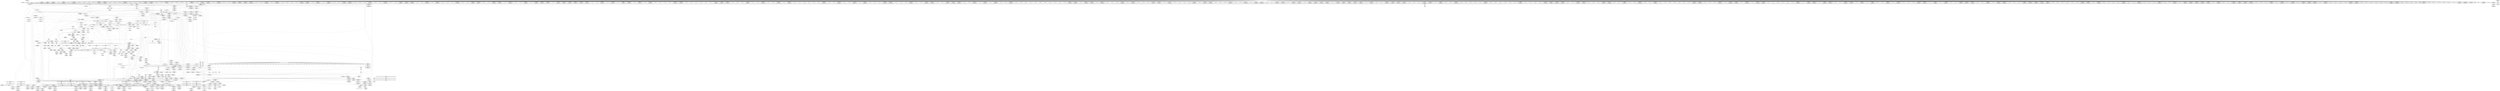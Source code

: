 digraph {
	CE0x4908b30 [shape=record,shape=Mrecord,label="{CE0x4908b30|864:_%struct.xfrm_sec_ctx*,_:_CRE_113,114_}"]
	CE0x4917640 [shape=record,shape=Mrecord,label="{CE0x4917640|selinux_xfrm_state_pol_flow_match:_xp|Function::selinux_xfrm_state_pol_flow_match&Arg::xp::}"]
	CE0x493ce10 [shape=record,shape=Mrecord,label="{CE0x493ce10|selinux_authorizable_ctx:_tmp|*SummSink*}"]
	CE0x49214d0 [shape=record,shape=Mrecord,label="{CE0x49214d0|864:_%struct.xfrm_sec_ctx*,_:_CRE_130,131_}"]
	CE0x491f890 [shape=record,shape=Mrecord,label="{CE0x491f890|696:_%struct.xfrm_sec_ctx*,_:_CRE_515,516_}"]
	CE0x491e670 [shape=record,shape=Mrecord,label="{CE0x491e670|696:_%struct.xfrm_sec_ctx*,_:_CRE_523,524_}"]
	CE0x4938950 [shape=record,shape=Mrecord,label="{CE0x4938950|864:_%struct.xfrm_sec_ctx*,_:_CRE_472,480_|*MultipleSource*|Function::selinux_xfrm_state_pol_flow_match&Arg::x::|security/selinux/xfrm.c,185}"]
	CE0x49b88b0 [shape=record,shape=Mrecord,label="{CE0x49b88b0|16:_i32,_:_CRE_52,53_}"]
	CE0x494d950 [shape=record,shape=Mrecord,label="{CE0x494d950|696:_%struct.xfrm_sec_ctx*,_:_CRE_232,236_|*MultipleSource*|Function::selinux_xfrm_state_pol_flow_match&Arg::xp::|security/selinux/xfrm.c,184}"]
	CE0x4916460 [shape=record,shape=Mrecord,label="{CE0x4916460|864:_%struct.xfrm_sec_ctx*,_:_CRE_14,15_}"]
	CE0x4994fc0 [shape=record,shape=Mrecord,label="{CE0x4994fc0|selinux_xfrm_state_pol_flow_match:_tmp15|security/selinux/xfrm.c,190}"]
	CE0x4917040 [shape=record,shape=Mrecord,label="{CE0x4917040|864:_%struct.xfrm_sec_ctx*,_:_CRE_66,67_}"]
	CE0x49153c0 [shape=record,shape=Mrecord,label="{CE0x49153c0|selinux_xfrm_state_pol_flow_match:_tmp|*SummSource*}"]
	CE0x49ba090 [shape=record,shape=Mrecord,label="{CE0x49ba090|selinux_xfrm_state_pol_flow_match:_tmp36|security/selinux/xfrm.c,202|*SummSource*}"]
	CE0x491a4b0 [shape=record,shape=Mrecord,label="{CE0x491a4b0|864:_%struct.xfrm_sec_ctx*,_:_CRE_76,77_}"]
	CE0x491ad00 [shape=record,shape=Mrecord,label="{CE0x491ad00|864:_%struct.xfrm_sec_ctx*,_:_CRE_22,23_}"]
	CE0x494fd00 [shape=record,shape=Mrecord,label="{CE0x494fd00|696:_%struct.xfrm_sec_ctx*,_:_CRE_200,208_|*MultipleSource*|Function::selinux_xfrm_state_pol_flow_match&Arg::xp::|security/selinux/xfrm.c,184}"]
	CE0x499bb30 [shape=record,shape=Mrecord,label="{CE0x499bb30|16:_i32,_:_CRE_10,11_}"]
	CE0x49163f0 [shape=record,shape=Mrecord,label="{CE0x49163f0|864:_%struct.xfrm_sec_ctx*,_:_CRE_12,13_}"]
	CE0x49122e0 [shape=record,shape=Mrecord,label="{CE0x49122e0|selinux_xfrm_state_pol_flow_match:_if.else4|*SummSink*}"]
	CE0x4921110 [shape=record,shape=Mrecord,label="{CE0x4921110|864:_%struct.xfrm_sec_ctx*,_:_CRE_127,128_}"]
	CE0x492e5a0 [shape=record,shape=Mrecord,label="{CE0x492e5a0|GLOBAL:___llvm_gcov_ctr3|Global_var:__llvm_gcov_ctr3|*SummSink*}"]
	CE0x49c0fa0 [shape=record,shape=Mrecord,label="{CE0x49c0fa0|selinux_xfrm_state_pol_flow_match:_call19|security/selinux/xfrm.c,208}"]
	CE0x491f270 [shape=record,shape=Mrecord,label="{CE0x491f270|696:_%struct.xfrm_sec_ctx*,_:_CRE_550,551_}"]
	CE0x49221d0 [shape=record,shape=Mrecord,label="{CE0x49221d0|696:_%struct.xfrm_sec_ctx*,_:_CRE_540,541_}"]
	CE0x4991950 [shape=record,shape=Mrecord,label="{CE0x4991950|selinux_authorizable_ctx:_tmp7|security/selinux/xfrm.c,64|*SummSink*}"]
	CE0x49657b0 [shape=record,shape=Mrecord,label="{CE0x49657b0|i64*_getelementptr_inbounds_(_7_x_i64_,_7_x_i64_*___llvm_gcov_ctr16,_i64_0,_i64_6)|*Constant*|*SummSink*}"]
	CE0x496de90 [shape=record,shape=Mrecord,label="{CE0x496de90|864:_%struct.xfrm_sec_ctx*,_:_CRE_864,872_|*MultipleSource*|Function::selinux_xfrm_state_pol_flow_match&Arg::x::|security/selinux/xfrm.c,185}"]
	CE0x4909670 [shape=record,shape=Mrecord,label="{CE0x4909670|864:_%struct.xfrm_sec_ctx*,_:_CRE_122,123_}"]
	CE0x4927fc0 [shape=record,shape=Mrecord,label="{CE0x4927fc0|696:_%struct.xfrm_sec_ctx*,_:_CRE_483,484_}"]
	CE0x496f440 [shape=record,shape=Mrecord,label="{CE0x496f440|selinux_xfrm_state_pol_flow_match:_tmp10|security/selinux/xfrm.c,185|*SummSource*}"]
	CE0x4989820 [shape=record,shape=Mrecord,label="{CE0x4989820|selinux_authorizable_ctx:_cmp|security/selinux/xfrm.c,64|*SummSink*}"]
	CE0x49705a0 [shape=record,shape=Mrecord,label="{CE0x49705a0|selinux_xfrm_state_pol_flow_match:_tmp12|security/selinux/xfrm.c,187|*SummSource*}"]
	CE0x49b9ba0 [shape=record,shape=Mrecord,label="{CE0x49b9ba0|selinux_xfrm_state_pol_flow_match:_tmp35|security/selinux/xfrm.c,202|*SummSink*}"]
	CE0x4932cb0 [shape=record,shape=Mrecord,label="{CE0x4932cb0|696:_%struct.xfrm_sec_ctx*,_:_CRE_691,692_|*MultipleSource*|Function::selinux_xfrm_state_pol_flow_match&Arg::xp::|security/selinux/xfrm.c,184}"]
	CE0x49b8db0 [shape=record,shape=Mrecord,label="{CE0x49b8db0|16:_i32,_:_CRE_57,58_}"]
	CE0x4968680 [shape=record,shape=Mrecord,label="{CE0x4968680|864:_%struct.xfrm_sec_ctx*,_:_CRE_560,576_|*MultipleSource*|Function::selinux_xfrm_state_pol_flow_match&Arg::x::|security/selinux/xfrm.c,185}"]
	CE0x4930af0 [shape=record,shape=Mrecord,label="{CE0x4930af0|i32_0|*Constant*|*SummSource*}"]
	CE0x49569f0 [shape=record,shape=Mrecord,label="{CE0x49569f0|i64_2|*Constant*|*SummSink*}"]
	CE0x499b870 [shape=record,shape=Mrecord,label="{CE0x499b870|16:_i32,_:_CRE_7,8_}"]
	CE0x4970820 [shape=record,shape=Mrecord,label="{CE0x4970820|selinux_xfrm_state_pol_flow_match:_tmp13|security/selinux/xfrm.c,187|*SummSink*}"]
	CE0x496ea80 [shape=record,shape=Mrecord,label="{CE0x496ea80|selinux_xfrm_state_pol_flow_match:_tmp8|security/selinux/xfrm.c,185|*SummSink*}"]
	CE0x496f9e0 [shape=record,shape=Mrecord,label="{CE0x496f9e0|selinux_xfrm_state_pol_flow_match:_tmp11|security/selinux/xfrm.c,185|*SummSource*}"]
	CE0x495d5f0 [shape=record,shape=Mrecord,label="{CE0x495d5f0|864:_%struct.xfrm_sec_ctx*,_:_CRE_190,191_}"]
	CE0x4968e80 [shape=record,shape=Mrecord,label="{CE0x4968e80|864:_%struct.xfrm_sec_ctx*,_:_CRE_608,612_|*MultipleSource*|Function::selinux_xfrm_state_pol_flow_match&Arg::x::|security/selinux/xfrm.c,185}"]
	CE0x4914ef0 [shape=record,shape=Mrecord,label="{CE0x4914ef0|selinux_xfrm_state_pol_flow_match:_return|*SummSink*}"]
	CE0x4934870 [shape=record,shape=Mrecord,label="{CE0x4934870|696:_%struct.xfrm_sec_ctx*,_:_CRE_289,290_}"]
	CE0x49662f0 [shape=record,shape=Mrecord,label="{CE0x49662f0|selinux_authorizable_ctx:_tmp13|*LoadInst*|security/selinux/xfrm.c,65|*SummSink*}"]
	CE0x495cbf0 [shape=record,shape=Mrecord,label="{CE0x495cbf0|864:_%struct.xfrm_sec_ctx*,_:_CRE_182,183_}"]
	CE0x4917150 [shape=record,shape=Mrecord,label="{CE0x4917150|864:_%struct.xfrm_sec_ctx*,_:_CRE_68,69_}"]
	CE0x495f2b0 [shape=record,shape=Mrecord,label="{CE0x495f2b0|864:_%struct.xfrm_sec_ctx*,_:_CRE_228,232_|*MultipleSource*|Function::selinux_xfrm_state_pol_flow_match&Arg::x::|security/selinux/xfrm.c,185}"]
	CE0x49a5830 [shape=record,shape=Mrecord,label="{CE0x49a5830|selinux_xfrm_state_pol_flow_match:_tmp25|security/selinux/xfrm.c,196|*SummSink*}"]
	CE0x4931790 [shape=record,shape=Mrecord,label="{CE0x4931790|696:_%struct.xfrm_sec_ctx*,_:_CRE_128,136_|*MultipleSource*|Function::selinux_xfrm_state_pol_flow_match&Arg::xp::|security/selinux/xfrm.c,184}"]
	CE0x49644b0 [shape=record,shape=Mrecord,label="{CE0x49644b0|864:_%struct.xfrm_sec_ctx*,_:_CRE_400,408_|*MultipleSource*|Function::selinux_xfrm_state_pol_flow_match&Arg::x::|security/selinux/xfrm.c,185}"]
	CE0x4914550 [shape=record,shape=Mrecord,label="{CE0x4914550|selinux_xfrm_state_pol_flow_match:_return|*SummSource*}"]
	CE0x4992570 [shape=record,shape=Mrecord,label="{CE0x4992570|selinux_authorizable_ctx:_tmp1|*SummSource*}"]
	CE0x4996970 [shape=record,shape=Mrecord,label="{CE0x4996970|i64*_getelementptr_inbounds_(_20_x_i64_,_20_x_i64_*___llvm_gcov_ctr3,_i64_0,_i64_9)|*Constant*|*SummSource*}"]
	CE0x492e6d0 [shape=record,shape=Mrecord,label="{CE0x492e6d0|selinux_xfrm_state_pol_flow_match:_tmp4|security/selinux/xfrm.c,184|*SummSink*}"]
	CE0x49c6fc0 [shape=record,shape=Mrecord,label="{CE0x49c6fc0|selinux_authorizable_xfrm:_bb|*SummSink*}"]
	CE0x4987ff0 [shape=record,shape=Mrecord,label="{CE0x4987ff0|_call_void_mcount()_#3|*SummSink*}"]
	CE0x4940b50 [shape=record,shape=Mrecord,label="{CE0x4940b50|864:_%struct.xfrm_sec_ctx*,_:_CRE_98,99_}"]
	CE0x499e330 [shape=record,shape=Mrecord,label="{CE0x499e330|i64_8|*Constant*|*SummSource*}"]
	CE0x49451b0 [shape=record,shape=Mrecord,label="{CE0x49451b0|_call_void_mcount()_#3|*SummSource*}"]
	CE0x49630b0 [shape=record,shape=Mrecord,label="{CE0x49630b0|864:_%struct.xfrm_sec_ctx*,_:_CRE_320,328_|*MultipleSource*|Function::selinux_xfrm_state_pol_flow_match&Arg::x::|security/selinux/xfrm.c,185}"]
	CE0x492b5e0 [shape=record,shape=Mrecord,label="{CE0x492b5e0|selinux_xfrm_state_pol_flow_match:_tmp38|security/selinux/xfrm.c,202}"]
	CE0x4925320 [shape=record,shape=Mrecord,label="{CE0x4925320|864:_%struct.xfrm_sec_ctx*,_:_CRE_86,87_}"]
	CE0x4969e80 [shape=record,shape=Mrecord,label="{CE0x4969e80|864:_%struct.xfrm_sec_ctx*,_:_CRE_664,672_|*MultipleSource*|Function::selinux_xfrm_state_pol_flow_match&Arg::x::|security/selinux/xfrm.c,185}"]
	CE0x491eff0 [shape=record,shape=Mrecord,label="{CE0x491eff0|696:_%struct.xfrm_sec_ctx*,_:_CRE_548,549_}"]
	CE0x49280a0 [shape=record,shape=Mrecord,label="{CE0x49280a0|696:_%struct.xfrm_sec_ctx*,_:_CRE_486,487_}"]
	CE0x4909ba0 [shape=record,shape=Mrecord,label="{CE0x4909ba0|i32_21|*Constant*|*SummSource*}"]
	CE0x49c2cb0 [shape=record,shape=Mrecord,label="{CE0x49c2cb0|avc_has_perm:_tsid|Function::avc_has_perm&Arg::tsid::}"]
	CE0x4927620 [shape=record,shape=Mrecord,label="{CE0x4927620|selinux_authorizable_xfrm:_tmp4|*LoadInst*|security/selinux/xfrm.c,73|*SummSink*}"]
	CE0x491ccb0 [shape=record,shape=Mrecord,label="{CE0x491ccb0|696:_%struct.xfrm_sec_ctx*,_:_CRE_510,511_}"]
	CE0x4941090 [shape=record,shape=Mrecord,label="{CE0x4941090|696:_%struct.xfrm_sec_ctx*,_:_CRE_488,489_}"]
	CE0x498fb60 [shape=record,shape=Mrecord,label="{CE0x498fb60|selinux_authorizable_ctx:_entry|*SummSink*}"]
	CE0x494ea80 [shape=record,shape=Mrecord,label="{CE0x494ea80|696:_%struct.xfrm_sec_ctx*,_:_CRE_208,224_|*MultipleSource*|Function::selinux_xfrm_state_pol_flow_match&Arg::xp::|security/selinux/xfrm.c,184}"]
	CE0x4919810 [shape=record,shape=Mrecord,label="{CE0x4919810|selinux_xfrm_state_pol_flow_match:_tmp4|security/selinux/xfrm.c,184}"]
	CE0x493b3a0 [shape=record,shape=Mrecord,label="{CE0x493b3a0|GLOBAL:___llvm_gcov_ctr16|Global_var:__llvm_gcov_ctr16}"]
	CE0x49ba4a0 [shape=record,shape=Mrecord,label="{CE0x49ba4a0|selinux_xfrm_state_pol_flow_match:_flowic_secid|security/selinux/xfrm.c,202|*SummSource*}"]
	CE0x49638b0 [shape=record,shape=Mrecord,label="{CE0x49638b0|864:_%struct.xfrm_sec_ctx*,_:_CRE_352,360_|*MultipleSource*|Function::selinux_xfrm_state_pol_flow_match&Arg::x::|security/selinux/xfrm.c,185}"]
	CE0x492f6a0 [shape=record,shape=Mrecord,label="{CE0x492f6a0|selinux_xfrm_state_pol_flow_match:_tmp5|security/selinux/xfrm.c,184|*SummSink*}"]
	CE0x4956600 [shape=record,shape=Mrecord,label="{CE0x4956600|selinux_xfrm_state_pol_flow_match:_tobool|security/selinux/xfrm.c,184|*SummSource*}"]
	CE0x4919b80 [shape=record,shape=Mrecord,label="{CE0x4919b80|selinux_xfrm_state_pol_flow_match:_tmp4|security/selinux/xfrm.c,184|*SummSource*}"]
	CE0x49885e0 [shape=record,shape=Mrecord,label="{CE0x49885e0|i64*_getelementptr_inbounds_(_7_x_i64_,_7_x_i64_*___llvm_gcov_ctr16,_i64_0,_i64_0)|*Constant*|*SummSource*}"]
	CE0x492c3d0 [shape=record,shape=Mrecord,label="{CE0x492c3d0|i64*_getelementptr_inbounds_(_2_x_i64_,_2_x_i64_*___llvm_gcov_ctr17246,_i64_0,_i64_0)|*Constant*|*SummSink*}"]
	CE0x49089f0 [shape=record,shape=Mrecord,label="{CE0x49089f0|864:_%struct.xfrm_sec_ctx*,_:_CRE_112,113_}"]
	CE0x49594c0 [shape=record,shape=Mrecord,label="{CE0x49594c0|864:_%struct.xfrm_sec_ctx*,_:_CRE_145,146_}"]
	CE0x495c830 [shape=record,shape=Mrecord,label="{CE0x495c830|864:_%struct.xfrm_sec_ctx*,_:_CRE_179,180_}"]
	CE0x49475c0 [shape=record,shape=Mrecord,label="{CE0x49475c0|696:_%struct.xfrm_sec_ctx*,_:_CRE_324,328_|*MultipleSource*|Function::selinux_xfrm_state_pol_flow_match&Arg::xp::|security/selinux/xfrm.c,184}"]
	CE0x49b9c10 [shape=record,shape=Mrecord,label="{CE0x49b9c10|i64*_getelementptr_inbounds_(_20_x_i64_,_20_x_i64_*___llvm_gcov_ctr3,_i64_0,_i64_17)|*Constant*|*SummSink*}"]
	CE0x4909030 [shape=record,shape=Mrecord,label="{CE0x4909030|864:_%struct.xfrm_sec_ctx*,_:_CRE_117,118_}"]
	CE0x491f130 [shape=record,shape=Mrecord,label="{CE0x491f130|696:_%struct.xfrm_sec_ctx*,_:_CRE_549,550_}"]
	CE0x493a4e0 [shape=record,shape=Mrecord,label="{CE0x493a4e0|696:_%struct.xfrm_sec_ctx*,_:_CRE_544,545_}"]
	CE0x49baa10 [shape=record,shape=Mrecord,label="{CE0x49baa10|selinux_xfrm_state_pol_flow_match:_flowic_secid|security/selinux/xfrm.c,202|*SummSink*}"]
	CE0x49520b0 [shape=record,shape=Mrecord,label="{CE0x49520b0|696:_%struct.xfrm_sec_ctx*,_:_CRE_172,176_|*MultipleSource*|Function::selinux_xfrm_state_pol_flow_match&Arg::xp::|security/selinux/xfrm.c,184}"]
	CE0x499ea90 [shape=record,shape=Mrecord,label="{CE0x499ea90|selinux_xfrm_state_pol_flow_match:_tmp18|security/selinux/xfrm.c,192|*SummSource*}"]
	CE0x4920470 [shape=record,shape=Mrecord,label="{CE0x4920470|selinux_xfrm_state_pol_flow_match:_if.else8}"]
	CE0x49bbe90 [shape=record,shape=Mrecord,label="{CE0x49bbe90|i32_3|*Constant*|*SummSink*}"]
	CE0x49642b0 [shape=record,shape=Mrecord,label="{CE0x49642b0|864:_%struct.xfrm_sec_ctx*,_:_CRE_392,400_|*MultipleSource*|Function::selinux_xfrm_state_pol_flow_match&Arg::x::|security/selinux/xfrm.c,185}"]
	CE0x49a4ab0 [shape=record,shape=Mrecord,label="{CE0x49a4ab0|_ret_i32_%call,_!dbg_!27714|security/selinux/xfrm.c,73|*SummSink*}"]
	CE0x49206d0 [shape=record,shape=Mrecord,label="{CE0x49206d0|selinux_xfrm_state_pol_flow_match:_if.then7|*SummSink*}"]
	CE0x495a5c0 [shape=record,shape=Mrecord,label="{CE0x495a5c0|864:_%struct.xfrm_sec_ctx*,_:_CRE_163,164_}"]
	CE0x4912a70 [shape=record,shape=Mrecord,label="{CE0x4912a70|selinux_xfrm_state_pol_flow_match:_if.end12}"]
	CE0x4927ba0 [shape=record,shape=Mrecord,label="{CE0x4927ba0|i64_1|*Constant*}"]
	CE0x492daa0 [shape=record,shape=Mrecord,label="{CE0x492daa0|selinux_xfrm_state_pol_flow_match:_if.end11|*SummSource*}"]
	CE0x495a900 [shape=record,shape=Mrecord,label="{CE0x495a900|864:_%struct.xfrm_sec_ctx*,_:_CRE_166,167_}"]
	CE0x495e8b0 [shape=record,shape=Mrecord,label="{CE0x495e8b0|864:_%struct.xfrm_sec_ctx*,_:_CRE_208,212_|*MultipleSource*|Function::selinux_xfrm_state_pol_flow_match&Arg::x::|security/selinux/xfrm.c,185}"]
	CE0x4934930 [shape=record,shape=Mrecord,label="{CE0x4934930|696:_%struct.xfrm_sec_ctx*,_:_CRE_290,291_}"]
	CE0x49c53f0 [shape=record,shape=Mrecord,label="{CE0x49c53f0|selinux_xfrm_state_pol_flow_match:_retval.0|*SummSink*}"]
	CE0x496a6e0 [shape=record,shape=Mrecord,label="{CE0x496a6e0|864:_%struct.xfrm_sec_ctx*,_:_CRE_697,698_}"]
	CE0x496f5c0 [shape=record,shape=Mrecord,label="{CE0x496f5c0|selinux_xfrm_state_pol_flow_match:_tmp10|security/selinux/xfrm.c,185|*SummSink*}"]
	CE0x49b3bf0 [shape=record,shape=Mrecord,label="{CE0x49b3bf0|selinux_xfrm_state_pol_flow_match:_u16|security/selinux/xfrm.c,208}"]
	CE0x49a4290 [shape=record,shape=Mrecord,label="{CE0x49a4290|selinux_authorizable_xfrm:_x|Function::selinux_authorizable_xfrm&Arg::x::}"]
	CE0x4961b30 [shape=record,shape=Mrecord,label="{CE0x4961b30|864:_%struct.xfrm_sec_ctx*,_:_CRE_283,284_}"]
	CE0x49088b0 [shape=record,shape=Mrecord,label="{CE0x49088b0|864:_%struct.xfrm_sec_ctx*,_:_CRE_111,112_}"]
	CE0x492b940 [shape=record,shape=Mrecord,label="{CE0x492b940|selinux_xfrm_state_pol_flow_match:_tmp38|security/selinux/xfrm.c,202|*SummSink*}"]
	CE0x5ec7060 [shape=record,shape=Mrecord,label="{CE0x5ec7060|696:_%struct.xfrm_sec_ctx*,_:_CRE_456,464_|*MultipleSource*|Function::selinux_xfrm_state_pol_flow_match&Arg::xp::|security/selinux/xfrm.c,184}"]
	CE0x496ac90 [shape=record,shape=Mrecord,label="{CE0x496ac90|864:_%struct.xfrm_sec_ctx*,_:_CRE_701,702_}"]
	CE0x492f870 [shape=record,shape=Mrecord,label="{CE0x492f870|selinux_xfrm_state_pol_flow_match:_xp|Function::selinux_xfrm_state_pol_flow_match&Arg::xp::|*SummSink*}"]
	CE0x4959ec0 [shape=record,shape=Mrecord,label="{CE0x4959ec0|864:_%struct.xfrm_sec_ctx*,_:_CRE_152,156_|*MultipleSource*|Function::selinux_xfrm_state_pol_flow_match&Arg::x::|security/selinux/xfrm.c,185}"]
	CE0x49c8060 [shape=record,shape=Mrecord,label="{CE0x49c8060|selinux_authorizable_ctx:_tmp2|security/selinux/xfrm.c,63|*SummSource*}"]
	CE0x49ad6c0 [shape=record,shape=Mrecord,label="{CE0x49ad6c0|i64*_getelementptr_inbounds_(_7_x_i64_,_7_x_i64_*___llvm_gcov_ctr16,_i64_0,_i64_6)|*Constant*}"]
	CE0x4937240 [shape=record,shape=Mrecord,label="{CE0x4937240|696:_%struct.xfrm_sec_ctx*,_:_CRE_690,691_|*MultipleSource*|Function::selinux_xfrm_state_pol_flow_match&Arg::xp::|security/selinux/xfrm.c,184}"]
	CE0x49a6a30 [shape=record,shape=Mrecord,label="{CE0x49a6a30|selinux_xfrm_state_pol_flow_match:_tmp27|security/selinux/xfrm.c,198|*SummSource*}"]
	CE0x49b20c0 [shape=record,shape=Mrecord,label="{CE0x49b20c0|selinux_xfrm_state_pol_flow_match:_tmp34|security/selinux/xfrm.c,200|*SummSink*}"]
	CE0x4989ce0 [shape=record,shape=Mrecord,label="{CE0x4989ce0|i64_2|*Constant*}"]
	CE0x4932400 [shape=record,shape=Mrecord,label="{CE0x4932400|864:_%struct.xfrm_sec_ctx*,_:_CRE_105,106_}"]
	CE0x49947c0 [shape=record,shape=Mrecord,label="{CE0x49947c0|selinux_xfrm_state_pol_flow_match:_tmp41|security/selinux/xfrm.c,203|*SummSource*}"]
	CE0x4934060 [shape=record,shape=Mrecord,label="{CE0x4934060|selinux_xfrm_state_pol_flow_match:_if.end|*SummSink*}"]
	CE0x495ae50 [shape=record,shape=Mrecord,label="{CE0x495ae50|%struct.common_audit_data.1017*_null|*Constant*|*SummSource*}"]
	CE0x49636b0 [shape=record,shape=Mrecord,label="{CE0x49636b0|864:_%struct.xfrm_sec_ctx*,_:_CRE_344,352_|*MultipleSource*|Function::selinux_xfrm_state_pol_flow_match&Arg::x::|security/selinux/xfrm.c,185}"]
	CE0x49305b0 [shape=record,shape=Mrecord,label="{CE0x49305b0|selinux_xfrm_state_pol_flow_match:_x|Function::selinux_xfrm_state_pol_flow_match&Arg::x::|*SummSource*}"]
	CE0x49c0320 [shape=record,shape=Mrecord,label="{CE0x49c0320|selinux_xfrm_state_pol_flow_match:_call19|security/selinux/xfrm.c,208|*SummSink*}"]
	CE0x4997a30 [shape=record,shape=Mrecord,label="{CE0x4997a30|selinux_xfrm_state_pol_flow_match:_call|security/selinux/xfrm.c,196|*SummSource*}"]
	CE0x4937420 [shape=record,shape=Mrecord,label="{CE0x4937420|696:_%struct.xfrm_sec_ctx*,_:_CRE_533,534_}"]
	CE0x4924ba0 [shape=record,shape=Mrecord,label="{CE0x4924ba0|864:_%struct.xfrm_sec_ctx*,_:_CRE_80,81_}"]
	CE0x667e400 [shape=record,shape=Mrecord,label="{CE0x667e400|696:_%struct.xfrm_sec_ctx*,_:_CRE_52,56_|*MultipleSource*|Function::selinux_xfrm_state_pol_flow_match&Arg::xp::|security/selinux/xfrm.c,184}"]
	CE0x4915520 [shape=record,shape=Mrecord,label="{CE0x4915520|_call_void_mcount()_#3|*SummSource*}"]
	CE0x496ee50 [shape=record,shape=Mrecord,label="{CE0x496ee50|selinux_xfrm_state_pol_flow_match:_tmp9|security/selinux/xfrm.c,185|*SummSource*}"]
	CE0x491b310 [shape=record,shape=Mrecord,label="{CE0x491b310|864:_%struct.xfrm_sec_ctx*,_:_CRE_40,48_|*MultipleSource*|Function::selinux_xfrm_state_pol_flow_match&Arg::x::|security/selinux/xfrm.c,185}"]
	CE0x49c5110 [shape=record,shape=Mrecord,label="{CE0x49c5110|selinux_xfrm_state_pol_flow_match:_retval.0}"]
	CE0x495fab0 [shape=record,shape=Mrecord,label="{CE0x495fab0|864:_%struct.xfrm_sec_ctx*,_:_CRE_249,250_|*MultipleSource*|Function::selinux_xfrm_state_pol_flow_match&Arg::x::|security/selinux/xfrm.c,185}"]
	CE0x495e0b0 [shape=record,shape=Mrecord,label="{CE0x495e0b0|864:_%struct.xfrm_sec_ctx*,_:_CRE_200,202_|*MultipleSource*|Function::selinux_xfrm_state_pol_flow_match&Arg::x::|security/selinux/xfrm.c,185}"]
	CE0x4997b30 [shape=record,shape=Mrecord,label="{CE0x4997b30|i32_(i32,_i32,_i16,_i32,_%struct.common_audit_data.1017*)*_bitcast_(i32_(i32,_i32,_i16,_i32,_%struct.common_audit_data.495*)*_avc_has_perm_to_i32_(i32,_i32,_i16,_i32,_%struct.common_audit_data.1017*)*)|*Constant*}"]
	CE0x5ce7120 [shape=record,shape=Mrecord,label="{CE0x5ce7120|696:_%struct.xfrm_sec_ctx*,_:_CRE_295,296_}"]
	CE0x49bed30 [shape=record,shape=Mrecord,label="{CE0x49bed30|selinux_xfrm_state_pol_flow_match:_u16|security/selinux/xfrm.c,208|*SummSink*}"]
	CE0x498b9b0 [shape=record,shape=Mrecord,label="{CE0x498b9b0|selinux_authorizable_ctx:_tmp4|security/selinux/xfrm.c,63|*SummSink*}"]
	CE0x49199e0 [shape=record,shape=Mrecord,label="{CE0x49199e0|i64_0|*Constant*|*SummSink*}"]
	CE0x49c5880 [shape=record,shape=Mrecord,label="{CE0x49c5880|i64*_getelementptr_inbounds_(_20_x_i64_,_20_x_i64_*___llvm_gcov_ctr3,_i64_0,_i64_19)|*Constant*|*SummSource*}"]
	CE0x491c690 [shape=record,shape=Mrecord,label="{CE0x491c690|696:_%struct.xfrm_sec_ctx*,_:_CRE_278,279_}"]
	CE0x499b140 [shape=record,shape=Mrecord,label="{CE0x499b140|16:_i32,_:_CRE_1,2_}"]
	CE0x49b93b0 [shape=record,shape=Mrecord,label="{CE0x49b93b0|16:_i32,_:_CRE_63,64_}"]
	CE0x498f2a0 [shape=record,shape=Mrecord,label="{CE0x498f2a0|selinux_authorizable_xfrm:_call|security/selinux/xfrm.c,73|*SummSink*}"]
	CE0x493ed70 [shape=record,shape=Mrecord,label="{CE0x493ed70|selinux_authorizable_ctx:_land.rhs}"]
	CE0x49604b0 [shape=record,shape=Mrecord,label="{CE0x49604b0|864:_%struct.xfrm_sec_ctx*,_:_CRE_268,269_|*MultipleSource*|Function::selinux_xfrm_state_pol_flow_match&Arg::x::|security/selinux/xfrm.c,185}"]
	CE0x4995950 [shape=record,shape=Mrecord,label="{CE0x4995950|selinux_xfrm_state_pol_flow_match:_security5|security/selinux/xfrm.c,192}"]
	CE0x49710c0 [shape=record,shape=Mrecord,label="{CE0x49710c0|i64*_getelementptr_inbounds_(_20_x_i64_,_20_x_i64_*___llvm_gcov_ctr3,_i64_0,_i64_6)|*Constant*|*SummSink*}"]
	CE0x4970b60 [shape=record,shape=Mrecord,label="{CE0x4970b60|selinux_xfrm_state_pol_flow_match:_tmp13|security/selinux/xfrm.c,187}"]
	CE0x4998ac0 [shape=record,shape=Mrecord,label="{CE0x4998ac0|GLOBAL:_selinux_authorizable_xfrm|*Constant*|*SummSink*}"]
	CE0x495d370 [shape=record,shape=Mrecord,label="{CE0x495d370|864:_%struct.xfrm_sec_ctx*,_:_CRE_188,189_}"]
	CE0x49c9060 [shape=record,shape=Mrecord,label="{CE0x49c9060|selinux_authorizable_ctx:_ctx_doi|security/selinux/xfrm.c,64|*SummSource*}"]
	CE0x49610b0 [shape=record,shape=Mrecord,label="{CE0x49610b0|864:_%struct.xfrm_sec_ctx*,_:_CRE_274,276_|*MultipleSource*|Function::selinux_xfrm_state_pol_flow_match&Arg::x::|security/selinux/xfrm.c,185}"]
	CE0x49622b0 [shape=record,shape=Mrecord,label="{CE0x49622b0|864:_%struct.xfrm_sec_ctx*,_:_CRE_289,290_}"]
	CE0x491dc30 [shape=record,shape=Mrecord,label="{CE0x491dc30|selinux_xfrm_state_pol_flow_match:_security1|security/selinux/xfrm.c,185}"]
	CE0x499b1b0 [shape=record,shape=Mrecord,label="{CE0x499b1b0|16:_i32,_:_CRE_0,1_}"]
	CE0x4919b10 [shape=record,shape=Mrecord,label="{CE0x4919b10|GLOBAL:___llvm_gcov_ctr3|Global_var:__llvm_gcov_ctr3|*SummSource*}"]
	CE0x491de60 [shape=record,shape=Mrecord,label="{CE0x491de60|selinux_xfrm_state_pol_flow_match:_security1|security/selinux/xfrm.c,185|*SummSink*}"]
	CE0x498eaf0 [shape=record,shape=Mrecord,label="{CE0x498eaf0|i64_4|*Constant*}"]
	CE0x493fed0 [shape=record,shape=Mrecord,label="{CE0x493fed0|864:_%struct.xfrm_sec_ctx*,_:_CRE_88,89_}"]
	CE0x499b930 [shape=record,shape=Mrecord,label="{CE0x499b930|16:_i32,_:_CRE_8,9_}"]
	CE0x4956500 [shape=record,shape=Mrecord,label="{CE0x4956500|selinux_xfrm_state_pol_flow_match:_tmp3|security/selinux/xfrm.c,184}"]
	CE0x492e270 [shape=record,shape=Mrecord,label="{CE0x492e270|selinux_xfrm_state_pol_flow_match:_if.then3|*SummSource*}"]
	CE0x4958990 [shape=record,shape=Mrecord,label="{CE0x4958990|selinux_xfrm_state_pol_flow_match:_tmp31|*SummSource*}"]
	CE0x498f830 [shape=record,shape=Mrecord,label="{CE0x498f830|GLOBAL:_selinux_authorizable_ctx|*Constant*|*SummSink*}"]
	CE0x4927c10 [shape=record,shape=Mrecord,label="{CE0x4927c10|selinux_authorizable_xfrm:_tmp1}"]
	CE0x49403d0 [shape=record,shape=Mrecord,label="{CE0x49403d0|864:_%struct.xfrm_sec_ctx*,_:_CRE_92,93_}"]
	CE0x4995e80 [shape=record,shape=Mrecord,label="{CE0x4995e80|selinux_xfrm_state_pol_flow_match:_tmp16|*LoadInst*|security/selinux/xfrm.c,192|*SummSource*}"]
	CE0x495bf70 [shape=record,shape=Mrecord,label="{CE0x495bf70|864:_%struct.xfrm_sec_ctx*,_:_CRE_172,173_}"]
	CE0x4968480 [shape=record,shape=Mrecord,label="{CE0x4968480|864:_%struct.xfrm_sec_ctx*,_:_CRE_552,560_|*MultipleSource*|Function::selinux_xfrm_state_pol_flow_match&Arg::x::|security/selinux/xfrm.c,185}"]
	CE0x4964cb0 [shape=record,shape=Mrecord,label="{CE0x4964cb0|864:_%struct.xfrm_sec_ctx*,_:_CRE_428,432_|*MultipleSource*|Function::selinux_xfrm_state_pol_flow_match&Arg::x::|security/selinux/xfrm.c,185}"]
	CE0x49a7bb0 [shape=record,shape=Mrecord,label="{CE0x49a7bb0|i64_11|*Constant*|*SummSource*}"]
	CE0x4957270 [shape=record,shape=Mrecord,label="{CE0x4957270|i64*_getelementptr_inbounds_(_20_x_i64_,_20_x_i64_*___llvm_gcov_ctr3,_i64_0,_i64_13)|*Constant*|*SummSource*}"]
	CE0x4909170 [shape=record,shape=Mrecord,label="{CE0x4909170|864:_%struct.xfrm_sec_ctx*,_:_CRE_118,119_}"]
	CE0x4915d50 [shape=record,shape=Mrecord,label="{CE0x4915d50|696:_%struct.xfrm_sec_ctx*,_:_CRE_310,312_|*MultipleSource*|Function::selinux_xfrm_state_pol_flow_match&Arg::xp::|security/selinux/xfrm.c,184}"]
	CE0x495c970 [shape=record,shape=Mrecord,label="{CE0x495c970|864:_%struct.xfrm_sec_ctx*,_:_CRE_180,181_}"]
	CE0x494b450 [shape=record,shape=Mrecord,label="{CE0x494b450|696:_%struct.xfrm_sec_ctx*,_:_CRE_248,256_|*MultipleSource*|Function::selinux_xfrm_state_pol_flow_match&Arg::xp::|security/selinux/xfrm.c,184}"]
	CE0x498c160 [shape=record,shape=Mrecord,label="{CE0x498c160|selinux_authorizable_ctx:_ctx_doi|security/selinux/xfrm.c,64}"]
	CE0x49b7ab0 [shape=record,shape=Mrecord,label="{CE0x49b7ab0|16:_i32,_:_CRE_38,39_}"]
	CE0x49bf830 [shape=record,shape=Mrecord,label="{CE0x49bf830|avc_has_perm:_tclass|Function::avc_has_perm&Arg::tclass::|*SummSink*}"]
	CE0x4927aa0 [shape=record,shape=Mrecord,label="{CE0x4927aa0|selinux_authorizable_xfrm:_tmp|*SummSink*}"]
	CE0x49a80e0 [shape=record,shape=Mrecord,label="{CE0x49a80e0|selinux_xfrm_state_pol_flow_match:_tmp23|security/selinux/xfrm.c,196}"]
	CE0x4931870 [shape=record,shape=Mrecord,label="{CE0x4931870|696:_%struct.xfrm_sec_ctx*,_:_CRE_288,289_}"]
	CE0x491ecb0 [shape=record,shape=Mrecord,label="{CE0x491ecb0|696:_%struct.xfrm_sec_ctx*,_:_CRE_301,302_}"]
	CE0x4968c80 [shape=record,shape=Mrecord,label="{CE0x4968c80|864:_%struct.xfrm_sec_ctx*,_:_CRE_600,608_|*MultipleSource*|Function::selinux_xfrm_state_pol_flow_match&Arg::x::|security/selinux/xfrm.c,185}"]
	CE0x49c0700 [shape=record,shape=Mrecord,label="{CE0x49c0700|selinux_xfrm_state_pol_flow_match:_flowic_secid18|security/selinux/xfrm.c,208|*SummSink*}"]
	CE0x4998c80 [shape=record,shape=Mrecord,label="{CE0x4998c80|selinux_authorizable_xfrm:_entry}"]
	CE0x4966170 [shape=record,shape=Mrecord,label="{CE0x4966170|selinux_authorizable_ctx:_tmp13|*LoadInst*|security/selinux/xfrm.c,65|*SummSource*}"]
	CE0x4967e80 [shape=record,shape=Mrecord,label="{CE0x4967e80|864:_%struct.xfrm_sec_ctx*,_:_CRE_536,544_|*MultipleSource*|Function::selinux_xfrm_state_pol_flow_match&Arg::x::|security/selinux/xfrm.c,185}"]
	CE0x49b4ea0 [shape=record,shape=Mrecord,label="{CE0x49b4ea0|selinux_xfrm_state_pol_flow_match:_cmp|security/selinux/xfrm.c,202|*SummSource*}"]
	CE0x4928030 [shape=record,shape=Mrecord,label="{CE0x4928030|696:_%struct.xfrm_sec_ctx*,_:_CRE_484,485_}"]
	CE0x4944630 [shape=record,shape=Mrecord,label="{CE0x4944630|696:_%struct.xfrm_sec_ctx*,_:_CRE_506,507_}"]
	CE0x4996020 [shape=record,shape=Mrecord,label="{CE0x4996020|selinux_xfrm_state_pol_flow_match:_tmp16|*LoadInst*|security/selinux/xfrm.c,192|*SummSink*}"]
	CE0x492c2a0 [shape=record,shape=Mrecord,label="{CE0x492c2a0|selinux_xfrm_state_pol_flow_match:_tmp15|security/selinux/xfrm.c,190|*SummSink*}"]
	CE0x49b0f60 [shape=record,shape=Mrecord,label="{CE0x49b0f60|selinux_xfrm_state_pol_flow_match:_ctx_sid|security/selinux/xfrm.c,200|*SummSource*}"]
	CE0x4940790 [shape=record,shape=Mrecord,label="{CE0x4940790|864:_%struct.xfrm_sec_ctx*,_:_CRE_95,96_}"]
	CE0x49670d0 [shape=record,shape=Mrecord,label="{CE0x49670d0|selinux_authorizable_ctx:_cmp3|security/selinux/xfrm.c,65|*SummSink*}"]
	CE0x4945cf0 [shape=record,shape=Mrecord,label="{CE0x4945cf0|696:_%struct.xfrm_sec_ctx*,_:_CRE_318,319_|*MultipleSource*|Function::selinux_xfrm_state_pol_flow_match&Arg::xp::|security/selinux/xfrm.c,184}"]
	CE0x4957900 [shape=record,shape=Mrecord,label="{CE0x4957900|selinux_xfrm_state_pol_flow_match:_tmp29|*SummSink*}"]
	CE0x49a81b0 [shape=record,shape=Mrecord,label="{CE0x49a81b0|selinux_xfrm_state_pol_flow_match:_tmp23|security/selinux/xfrm.c,196|*SummSource*}"]
	CE0x498d4f0 [shape=record,shape=Mrecord,label="{CE0x498d4f0|selinux_authorizable_ctx:_tmp11|security/selinux/xfrm.c,65}"]
	CE0x491c950 [shape=record,shape=Mrecord,label="{CE0x491c950|696:_%struct.xfrm_sec_ctx*,_:_CRE_284,285_}"]
	CE0x49322c0 [shape=record,shape=Mrecord,label="{CE0x49322c0|864:_%struct.xfrm_sec_ctx*,_:_CRE_104,105_}"]
	CE0x492d5d0 [shape=record,shape=Mrecord,label="{CE0x492d5d0|696:_%struct.xfrm_sec_ctx*,_:_CRE_576,584_|*MultipleSource*|Function::selinux_xfrm_state_pol_flow_match&Arg::xp::|security/selinux/xfrm.c,184}"]
	CE0x4987870 [shape=record,shape=Mrecord,label="{CE0x4987870|selinux_authorizable_ctx:_land.end|*SummSource*}"]
	CE0x4934790 [shape=record,shape=Mrecord,label="{CE0x4934790|696:_%struct.xfrm_sec_ctx*,_:_CRE_280,281_}"]
	CE0x491af80 [shape=record,shape=Mrecord,label="{CE0x491af80|864:_%struct.xfrm_sec_ctx*,_:_CRE_64,65_}"]
	CE0x49a6290 [shape=record,shape=Mrecord,label="{CE0x49a6290|i64*_getelementptr_inbounds_(_20_x_i64_,_20_x_i64_*___llvm_gcov_ctr3,_i64_0,_i64_12)|*Constant*|*SummSource*}"]
	CE0x49a7940 [shape=record,shape=Mrecord,label="{CE0x49a7940|i64*_getelementptr_inbounds_(_20_x_i64_,_20_x_i64_*___llvm_gcov_ctr3,_i64_0,_i64_12)|*Constant*|*SummSink*}"]
	CE0x4926250 [shape=record,shape=Mrecord,label="{CE0x4926250|696:_%struct.xfrm_sec_ctx*,_:_CRE_316,318_|*MultipleSource*|Function::selinux_xfrm_state_pol_flow_match&Arg::xp::|security/selinux/xfrm.c,184}"]
	CE0x49a3e00 [shape=record,shape=Mrecord,label="{CE0x49a3e00|selinux_xfrm_state_pol_flow_match:_tmp28|security/selinux/xfrm.c,198|*SummSource*}"]
	CE0x4992ca0 [shape=record,shape=Mrecord,label="{CE0x4992ca0|selinux_authorizable_ctx:_tmp6|*LoadInst*|security/selinux/xfrm.c,64|*SummSink*}"]
	CE0x49991a0 [shape=record,shape=Mrecord,label="{CE0x49991a0|selinux_xfrm_state_pol_flow_match:_tmp21|security/selinux/xfrm.c,194|*SummSource*}"]
	CE0x496ff10 [shape=record,shape=Mrecord,label="{CE0x496ff10|i64*_getelementptr_inbounds_(_20_x_i64_,_20_x_i64_*___llvm_gcov_ctr3,_i64_0,_i64_5)|*Constant*}"]
	CE0x49972c0 [shape=record,shape=Mrecord,label="{CE0x49972c0|selinux_xfrm_state_pol_flow_match:_tmp22|security/selinux/xfrm.c,194}"]
	CE0x495de60 [shape=record,shape=Mrecord,label="{CE0x495de60|864:_%struct.xfrm_sec_ctx*,_:_CRE_198,200_|*MultipleSource*|Function::selinux_xfrm_state_pol_flow_match&Arg::x::|security/selinux/xfrm.c,185}"]
	CE0x499c830 [shape=record,shape=Mrecord,label="{CE0x499c830|16:_i32,_:_CRE_23,24_}"]
	CE0x493e140 [shape=record,shape=Mrecord,label="{CE0x493e140|i64*_getelementptr_inbounds_(_7_x_i64_,_7_x_i64_*___llvm_gcov_ctr16,_i64_0,_i64_5)|*Constant*|*SummSource*}"]
	CE0x49b21f0 [shape=record,shape=Mrecord,label="{CE0x49b21f0|16:_i32,_:_CRE_4,5_}"]
	CE0x496c290 [shape=record,shape=Mrecord,label="{CE0x496c290|864:_%struct.xfrm_sec_ctx*,_:_CRE_744,752_|*MultipleSource*|Function::selinux_xfrm_state_pol_flow_match&Arg::x::|security/selinux/xfrm.c,185}"]
	CE0x490a0f0 [shape=record,shape=Mrecord,label="{CE0x490a0f0|i64_1|*Constant*|*SummSink*}"]
	CE0x496e700 [shape=record,shape=Mrecord,label="{CE0x496e700|i64_4|*Constant*}"]
	CE0x493bdd0 [shape=record,shape=Mrecord,label="{CE0x493bdd0|selinux_authorizable_ctx:_tmp2|security/selinux/xfrm.c,63|*SummSink*}"]
	CE0x4915470 [shape=record,shape=Mrecord,label="{CE0x4915470|COLLAPSED:_GCMRE___llvm_gcov_ctr3_internal_global_20_x_i64_zeroinitializer:_elem_0:default:}"]
	CE0x499ab00 [shape=record,shape=Mrecord,label="{CE0x499ab00|selinux_xfrm_state_pol_flow_match:_security13|security/selinux/xfrm.c,200|*SummSink*}"]
	CE0x491ac00 [shape=record,shape=Mrecord,label="{CE0x491ac00|864:_%struct.xfrm_sec_ctx*,_:_CRE_21,22_}"]
	CE0x4924ce0 [shape=record,shape=Mrecord,label="{CE0x4924ce0|864:_%struct.xfrm_sec_ctx*,_:_CRE_81,82_}"]
	CE0x4989510 [shape=record,shape=Mrecord,label="{CE0x4989510|selinux_authorizable_ctx:_cmp|security/selinux/xfrm.c,64}"]
	CE0x4965950 [shape=record,shape=Mrecord,label="{CE0x4965950|selinux_authorizable_ctx:_ctx_alg|security/selinux/xfrm.c,65|*SummSource*}"]
	CE0x496c490 [shape=record,shape=Mrecord,label="{CE0x496c490|864:_%struct.xfrm_sec_ctx*,_:_CRE_752,768_|*MultipleSource*|Function::selinux_xfrm_state_pol_flow_match&Arg::x::|security/selinux/xfrm.c,185}"]
	CE0x49887d0 [shape=record,shape=Mrecord,label="{CE0x49887d0|selinux_authorizable_ctx:_land.lhs.true|*SummSource*}"]
	CE0x49c4dd0 [shape=record,shape=Mrecord,label="{CE0x49c4dd0|selinux_xfrm_state_pol_flow_match:_cond|security/selinux/xfrm.c,208|*SummSink*}"]
	CE0x491f5a0 [shape=record,shape=Mrecord,label="{CE0x491f5a0|selinux_xfrm_state_pol_flow_match:_if.end15|*SummSink*}"]
	CE0x4919fb0 [shape=record,shape=Mrecord,label="{CE0x4919fb0|864:_%struct.xfrm_sec_ctx*,_:_CRE_72,73_}"]
	CE0x496e810 [shape=record,shape=Mrecord,label="{CE0x496e810|i64_4|*Constant*|*SummSink*}"]
	CE0x4913280 [shape=record,shape=Mrecord,label="{CE0x4913280|i64_1|*Constant*}"]
	CE0x4928770 [shape=record,shape=Mrecord,label="{CE0x4928770|696:_%struct.xfrm_sec_ctx*,_:_CRE_360,368_|*MultipleSource*|Function::selinux_xfrm_state_pol_flow_match&Arg::xp::|security/selinux/xfrm.c,184}"]
	CE0x4920ac0 [shape=record,shape=Mrecord,label="{CE0x4920ac0|selinux_xfrm_state_pol_flow_match:_if.then7|*SummSource*}"]
	CE0x49c94b0 [shape=record,shape=Mrecord,label="{CE0x49c94b0|selinux_authorizable_ctx:_tmp6|*LoadInst*|security/selinux/xfrm.c,64|*SummSource*}"]
	CE0x4946120 [shape=record,shape=Mrecord,label="{CE0x4946120|selinux_authorizable_xfrm:_tmp3|*SummSource*}"]
	CE0x4991c90 [shape=record,shape=Mrecord,label="{CE0x4991c90|selinux_authorizable_ctx:_tmp8|security/selinux/xfrm.c,64}"]
	CE0x49444b0 [shape=record,shape=Mrecord,label="{CE0x49444b0|696:_%struct.xfrm_sec_ctx*,_:_CRE_504,505_}"]
	CE0x491f7d0 [shape=record,shape=Mrecord,label="{CE0x491f7d0|696:_%struct.xfrm_sec_ctx*,_:_CRE_514,515_}"]
	CE0x49171c0 [shape=record,shape=Mrecord,label="{CE0x49171c0|864:_%struct.xfrm_sec_ctx*,_:_CRE_67,68_}"]
	CE0x4967440 [shape=record,shape=Mrecord,label="{CE0x4967440|864:_%struct.xfrm_sec_ctx*,_:_CRE_496,504_|*MultipleSource*|Function::selinux_xfrm_state_pol_flow_match&Arg::x::|security/selinux/xfrm.c,185}"]
	CE0x49a7f30 [shape=record,shape=Mrecord,label="{CE0x49a7f30|i64_10|*Constant*}"]
	CE0x495c470 [shape=record,shape=Mrecord,label="{CE0x495c470|864:_%struct.xfrm_sec_ctx*,_:_CRE_176,177_}"]
	CE0x492b780 [shape=record,shape=Mrecord,label="{CE0x492b780|selinux_xfrm_state_pol_flow_match:_tmp38|security/selinux/xfrm.c,202|*SummSource*}"]
	CE0x49c5770 [shape=record,shape=Mrecord,label="{CE0x49c5770|i64*_getelementptr_inbounds_(_20_x_i64_,_20_x_i64_*___llvm_gcov_ctr3,_i64_0,_i64_19)|*Constant*}"]
	CE0x4998250 [shape=record,shape=Mrecord,label="{CE0x4998250|avc_has_perm:_entry|*SummSource*}"]
	CE0x498a700 [shape=record,shape=Mrecord,label="{CE0x498a700|selinux_authorizable_ctx:_conv|security/selinux/xfrm.c,64}"]
	CE0x49b89b0 [shape=record,shape=Mrecord,label="{CE0x49b89b0|16:_i32,_:_CRE_53,54_}"]
	CE0x4915a60 [shape=record,shape=Mrecord,label="{CE0x4915a60|696:_%struct.xfrm_sec_ctx*,_:_CRE_298,299_}"]
	CE0x49628f0 [shape=record,shape=Mrecord,label="{CE0x49628f0|864:_%struct.xfrm_sec_ctx*,_:_CRE_296,300_|*MultipleSource*|Function::selinux_xfrm_state_pol_flow_match&Arg::x::|security/selinux/xfrm.c,185}"]
	CE0x495f8b0 [shape=record,shape=Mrecord,label="{CE0x495f8b0|864:_%struct.xfrm_sec_ctx*,_:_CRE_248,249_|*MultipleSource*|Function::selinux_xfrm_state_pol_flow_match&Arg::x::|security/selinux/xfrm.c,185}"]
	"CONST[source:0(mediator),value:2(dynamic)][purpose:{subject}]"
	CE0x499cc30 [shape=record,shape=Mrecord,label="{CE0x499cc30|16:_i32,_:_CRE_27,28_}"]
	CE0x4959b00 [shape=record,shape=Mrecord,label="{CE0x4959b00|864:_%struct.xfrm_sec_ctx*,_:_CRE_150,151_}"]
	CE0x49614b0 [shape=record,shape=Mrecord,label="{CE0x49614b0|864:_%struct.xfrm_sec_ctx*,_:_CRE_278,279_}"]
	CE0x49ba020 [shape=record,shape=Mrecord,label="{CE0x49ba020|selinux_xfrm_state_pol_flow_match:_tmp36|security/selinux/xfrm.c,202}"]
	CE0x49b82b0 [shape=record,shape=Mrecord,label="{CE0x49b82b0|16:_i32,_:_CRE_46,47_}"]
	CE0x4912c50 [shape=record,shape=Mrecord,label="{CE0x4912c50|selinux_xfrm_state_pol_flow_match:_if.then14|*SummSource*}"]
	CE0x491b380 [shape=record,shape=Mrecord,label="{CE0x491b380|864:_%struct.xfrm_sec_ctx*,_:_CRE_48,56_|*MultipleSource*|Function::selinux_xfrm_state_pol_flow_match&Arg::x::|security/selinux/xfrm.c,185}"]
	CE0x4967680 [shape=record,shape=Mrecord,label="{CE0x4967680|864:_%struct.xfrm_sec_ctx*,_:_CRE_504,512_|*MultipleSource*|Function::selinux_xfrm_state_pol_flow_match&Arg::x::|security/selinux/xfrm.c,185}"]
	CE0x4999a80 [shape=record,shape=Mrecord,label="{CE0x4999a80|selinux_xfrm_state_pol_flow_match:_tmp32}"]
	CE0x49afc00 [shape=record,shape=Mrecord,label="{CE0x49afc00|selinux_authorizable_ctx:_tmp15|security/selinux/xfrm.c,64|*SummSink*}"]
	CE0x496b2d0 [shape=record,shape=Mrecord,label="{CE0x496b2d0|864:_%struct.xfrm_sec_ctx*,_:_CRE_706,707_}"]
	CE0x499e3a0 [shape=record,shape=Mrecord,label="{CE0x499e3a0|i64_8|*Constant*|*SummSink*}"]
	CE0x4950f80 [shape=record,shape=Mrecord,label="{CE0x4950f80|696:_%struct.xfrm_sec_ctx*,_:_CRE_184,200_|*MultipleSource*|Function::selinux_xfrm_state_pol_flow_match&Arg::xp::|security/selinux/xfrm.c,184}"]
	CE0x49b4710 [shape=record,shape=Mrecord,label="{CE0x49b4710|selinux_xfrm_state_pol_flow_match:_tmp42|security/selinux/xfrm.c,208}"]
	CE0x49c6340 [shape=record,shape=Mrecord,label="{CE0x49c6340|selinux_xfrm_state_pol_flow_match:_tmp46|security/selinux/xfrm.c,211}"]
	CE0x4965420 [shape=record,shape=Mrecord,label="{CE0x4965420|selinux_authorizable_ctx:_tmp12|security/selinux/xfrm.c,65|*SummSource*}"]
	CE0x4937b70 [shape=record,shape=Mrecord,label="{CE0x4937b70|%struct.xfrm_sec_ctx*_null|*Constant*}"]
	CE0x4915b80 [shape=record,shape=Mrecord,label="{CE0x4915b80|696:_%struct.xfrm_sec_ctx*,_:_CRE_480,481_}"]
	CE0x49a8660 [shape=record,shape=Mrecord,label="{CE0x49a8660|selinux_xfrm_state_pol_flow_match:_tobool6|security/selinux/xfrm.c,192|*SummSink*}"]
	CE0x49b5080 [shape=record,shape=Mrecord,label="{CE0x49b5080|selinux_xfrm_state_pol_flow_match:_cmp|security/selinux/xfrm.c,202|*SummSink*}"]
	CE0x4961db0 [shape=record,shape=Mrecord,label="{CE0x4961db0|864:_%struct.xfrm_sec_ctx*,_:_CRE_285,286_}"]
	CE0x496bb90 [shape=record,shape=Mrecord,label="{CE0x496bb90|864:_%struct.xfrm_sec_ctx*,_:_CRE_712,720_|*MultipleSource*|Function::selinux_xfrm_state_pol_flow_match&Arg::x::|security/selinux/xfrm.c,185}"]
	CE0x4915260 [shape=record,shape=Mrecord,label="{CE0x4915260|selinux_xfrm_state_pol_flow_match:_if.else|*SummSource*}"]
	CE0x4946e10 [shape=record,shape=Mrecord,label="{CE0x4946e10|696:_%struct.xfrm_sec_ctx*,_:_CRE_287,288_}"]
	CE0x4915c90 [shape=record,shape=Mrecord,label="{CE0x4915c90|696:_%struct.xfrm_sec_ctx*,_:_CRE_308,310_|*MultipleSource*|Function::selinux_xfrm_state_pol_flow_match&Arg::xp::|security/selinux/xfrm.c,184}"]
	CE0x499d530 [shape=record,shape=Mrecord,label="{CE0x499d530|16:_i32,_:_CRE_36,37_}"]
	CE0x4911ea0 [shape=record,shape=Mrecord,label="{CE0x4911ea0|selinux_xfrm_state_pol_flow_match:_if.else}"]
	CE0x499e2c0 [shape=record,shape=Mrecord,label="{CE0x499e2c0|i64_8|*Constant*}"]
	CE0x494c6d0 [shape=record,shape=Mrecord,label="{CE0x494c6d0|696:_%struct.xfrm_sec_ctx*,_:_CRE_240,248_|*MultipleSource*|Function::selinux_xfrm_state_pol_flow_match&Arg::xp::|security/selinux/xfrm.c,184}"]
	CE0x494eaf0 [shape=record,shape=Mrecord,label="{CE0x494eaf0|696:_%struct.xfrm_sec_ctx*,_:_CRE_224,232_|*MultipleSource*|Function::selinux_xfrm_state_pol_flow_match&Arg::xp::|security/selinux/xfrm.c,184}"]
	CE0x49191d0 [shape=record,shape=Mrecord,label="{CE0x49191d0|864:_%struct.xfrm_sec_ctx*,_:_CRE_17,18_}"]
	CE0x499c030 [shape=record,shape=Mrecord,label="{CE0x499c030|16:_i32,_:_CRE_15,16_}"]
	CE0x496a280 [shape=record,shape=Mrecord,label="{CE0x496a280|864:_%struct.xfrm_sec_ctx*,_:_CRE_680,688_|*MultipleSource*|Function::selinux_xfrm_state_pol_flow_match&Arg::x::|security/selinux/xfrm.c,185}"]
	CE0x4968280 [shape=record,shape=Mrecord,label="{CE0x4968280|864:_%struct.xfrm_sec_ctx*,_:_CRE_548,552_|*MultipleSource*|Function::selinux_xfrm_state_pol_flow_match&Arg::x::|security/selinux/xfrm.c,185}"]
	CE0x4936c90 [shape=record,shape=Mrecord,label="{CE0x4936c90|696:_%struct.xfrm_sec_ctx*,_:_CRE_680,688_|*MultipleSource*|Function::selinux_xfrm_state_pol_flow_match&Arg::xp::|security/selinux/xfrm.c,184}"]
	CE0x49961a0 [shape=record,shape=Mrecord,label="{CE0x49961a0|selinux_xfrm_state_pol_flow_match:_tobool6|security/selinux/xfrm.c,192}"]
	CE0x495eab0 [shape=record,shape=Mrecord,label="{CE0x495eab0|864:_%struct.xfrm_sec_ctx*,_:_CRE_212,216_|*MultipleSource*|Function::selinux_xfrm_state_pol_flow_match&Arg::x::|security/selinux/xfrm.c,185}"]
	CE0x492d450 [shape=record,shape=Mrecord,label="{CE0x492d450|696:_%struct.xfrm_sec_ctx*,_:_CRE_560,568_|*MultipleSource*|Function::selinux_xfrm_state_pol_flow_match&Arg::xp::|security/selinux/xfrm.c,184}"]
	CE0x49afb20 [shape=record,shape=Mrecord,label="{CE0x49afb20|selinux_authorizable_ctx:_tmp15|security/selinux/xfrm.c,64}"]
	CE0x495a000 [shape=record,shape=Mrecord,label="{CE0x495a000|864:_%struct.xfrm_sec_ctx*,_:_CRE_156,157_|*MultipleSource*|Function::selinux_xfrm_state_pol_flow_match&Arg::x::|security/selinux/xfrm.c,185}"]
	CE0x4921c50 [shape=record,shape=Mrecord,label="{CE0x4921c50|864:_%struct.xfrm_sec_ctx*,_:_CRE_136,137_}"]
	CE0x4919310 [shape=record,shape=Mrecord,label="{CE0x4919310|864:_%struct.xfrm_sec_ctx*,_:_CRE_18,19_}"]
	CE0x49b2a70 [shape=record,shape=Mrecord,label="{CE0x49b2a70|selinux_xfrm_state_pol_flow_match:_fl|Function::selinux_xfrm_state_pol_flow_match&Arg::fl::|*SummSink*}"]
	CE0x4927a30 [shape=record,shape=Mrecord,label="{CE0x4927a30|696:_%struct.xfrm_sec_ctx*,_:_CRE_400,408_|*MultipleSource*|Function::selinux_xfrm_state_pol_flow_match&Arg::xp::|security/selinux/xfrm.c,184}"]
	CE0x49616b0 [shape=record,shape=Mrecord,label="{CE0x49616b0|864:_%struct.xfrm_sec_ctx*,_:_CRE_279,280_}"]
	CE0x49afb90 [shape=record,shape=Mrecord,label="{CE0x49afb90|selinux_authorizable_ctx:_tmp15|security/selinux/xfrm.c,64|*SummSource*}"]
	CE0x496fc00 [shape=record,shape=Mrecord,label="{CE0x496fc00|selinux_xfrm_state_pol_flow_match:_tmp11|security/selinux/xfrm.c,185|*SummSink*}"]
	CE0x495ade0 [shape=record,shape=Mrecord,label="{CE0x495ade0|_ret_i32_%retval.0,_!dbg_!27728|security/selinux/avc.c,775}"]
	CE0x49648b0 [shape=record,shape=Mrecord,label="{CE0x49648b0|864:_%struct.xfrm_sec_ctx*,_:_CRE_416,424_|*MultipleSource*|Function::selinux_xfrm_state_pol_flow_match&Arg::x::|security/selinux/xfrm.c,185}"]
	CE0x4928640 [shape=record,shape=Mrecord,label="{CE0x4928640|selinux_authorizable_xfrm:_tmp1|*SummSink*}"]
	CE0x4961c70 [shape=record,shape=Mrecord,label="{CE0x4961c70|864:_%struct.xfrm_sec_ctx*,_:_CRE_284,285_}"]
	CE0x4960ab0 [shape=record,shape=Mrecord,label="{CE0x4960ab0|864:_%struct.xfrm_sec_ctx*,_:_CRE_271,272_|*MultipleSource*|Function::selinux_xfrm_state_pol_flow_match&Arg::x::|security/selinux/xfrm.c,185}"]
	CE0x49b79e0 [shape=record,shape=Mrecord,label="{CE0x49b79e0|16:_i32,_:_CRE_37,38_}"]
	CE0x4936820 [shape=record,shape=Mrecord,label="{CE0x4936820|696:_%struct.xfrm_sec_ctx*,_:_CRE_656,664_|*MultipleSource*|Function::selinux_xfrm_state_pol_flow_match&Arg::xp::|security/selinux/xfrm.c,184}"]
	CE0x492f540 [shape=record,shape=Mrecord,label="{CE0x492f540|selinux_xfrm_state_pol_flow_match:_tmp5|security/selinux/xfrm.c,184|*SummSource*}"]
	CE0x493aea0 [shape=record,shape=Mrecord,label="{CE0x493aea0|i32_40|*Constant*}"]
	CE0x49619f0 [shape=record,shape=Mrecord,label="{CE0x49619f0|864:_%struct.xfrm_sec_ctx*,_:_CRE_282,283_}"]
	CE0x4938b50 [shape=record,shape=Mrecord,label="{CE0x4938b50|864:_%struct.xfrm_sec_ctx*,_:_CRE_480,484_|*MultipleSource*|Function::selinux_xfrm_state_pol_flow_match&Arg::x::|security/selinux/xfrm.c,185}"]
	CE0x491fa10 [shape=record,shape=Mrecord,label="{CE0x491fa10|696:_%struct.xfrm_sec_ctx*,_:_CRE_517,518_}"]
	CE0x4928430 [shape=record,shape=Mrecord,label="{CE0x4928430|selinux_authorizable_xfrm:_tmp1|*SummSource*}"]
	CE0x498bc80 [shape=record,shape=Mrecord,label="{CE0x498bc80|selinux_authorizable_ctx:_tmp5|security/selinux/xfrm.c,63}"]
	CE0x49a43d0 [shape=record,shape=Mrecord,label="{CE0x49a43d0|selinux_authorizable_xfrm:_x|Function::selinux_authorizable_xfrm&Arg::x::|*SummSource*}"]
	CE0x4999d20 [shape=record,shape=Mrecord,label="{CE0x4999d20|selinux_xfrm_state_pol_flow_match:_tmp32|*SummSink*}"]
	CE0x49c5270 [shape=record,shape=Mrecord,label="{CE0x49c5270|selinux_xfrm_state_pol_flow_match:_retval.0|*SummSource*}"]
	CE0x496c040 [shape=record,shape=Mrecord,label="{CE0x496c040|864:_%struct.xfrm_sec_ctx*,_:_CRE_736,740_|*MultipleSource*|Function::selinux_xfrm_state_pol_flow_match&Arg::x::|security/selinux/xfrm.c,185}"]
	CE0x4923f70 [shape=record,shape=Mrecord,label="{CE0x4923f70|selinux_xfrm_state_pol_flow_match:_tmp39|security/selinux/xfrm.c,202|*SummSource*}"]
	CE0x49c28a0 [shape=record,shape=Mrecord,label="{CE0x49c28a0|avc_has_perm:_requested|Function::avc_has_perm&Arg::requested::|*SummSink*}"]
	CE0x4919590 [shape=record,shape=Mrecord,label="{CE0x4919590|864:_%struct.xfrm_sec_ctx*,_:_CRE_20,21_}"]
	CE0x499db30 [shape=record,shape=Mrecord,label="{CE0x499db30|i64_3|*Constant*}"]
	CE0x495c330 [shape=record,shape=Mrecord,label="{CE0x495c330|864:_%struct.xfrm_sec_ctx*,_:_CRE_175,176_}"]
	CE0x491d4b0 [shape=record,shape=Mrecord,label="{CE0x491d4b0|696:_%struct.xfrm_sec_ctx*,_:_CRE_531,532_}"]
	CE0x495b340 [shape=record,shape=Mrecord,label="{CE0x495b340|avc_has_perm:_auditdata|Function::avc_has_perm&Arg::auditdata::}"]
	CE0x4959740 [shape=record,shape=Mrecord,label="{CE0x4959740|864:_%struct.xfrm_sec_ctx*,_:_CRE_147,148_}"]
	CE0x49426f0 [shape=record,shape=Mrecord,label="{CE0x49426f0|696:_%struct.xfrm_sec_ctx*,_:_CRE_608,616_|*MultipleSource*|Function::selinux_xfrm_state_pol_flow_match&Arg::xp::|security/selinux/xfrm.c,184}"]
	CE0x492f1f0 [shape=record,shape=Mrecord,label="{CE0x492f1f0|selinux_xfrm_state_pol_flow_match:_bb|*SummSource*}"]
	CE0x492ed10 [shape=record,shape=Mrecord,label="{CE0x492ed10|696:_%struct.xfrm_sec_ctx*,_:_CRE_584,592_|*MultipleSource*|Function::selinux_xfrm_state_pol_flow_match&Arg::xp::|security/selinux/xfrm.c,184}"]
	CE0x49987e0 [shape=record,shape=Mrecord,label="{CE0x49987e0|GLOBAL:_selinux_authorizable_xfrm|*Constant*}"]
	CE0x496aae0 [shape=record,shape=Mrecord,label="{CE0x496aae0|864:_%struct.xfrm_sec_ctx*,_:_CRE_699,700_}"]
	CE0x4927f50 [shape=record,shape=Mrecord,label="{CE0x4927f50|696:_%struct.xfrm_sec_ctx*,_:_CRE_482,483_}"]
	CE0x491ca70 [shape=record,shape=Mrecord,label="{CE0x491ca70|GLOBAL:___llvm_gcov_ctr3|Global_var:__llvm_gcov_ctr3}"]
	CE0x499f2b0 [shape=record,shape=Mrecord,label="{CE0x499f2b0|selinux_xfrm_state_pol_flow_match:_tmp19|security/selinux/xfrm.c,192|*SummSink*}"]
	CE0x499f4a0 [shape=record,shape=Mrecord,label="{CE0x499f4a0|selinux_xfrm_state_pol_flow_match:_tmp20|security/selinux/xfrm.c,192}"]
	CE0x4990250 [shape=record,shape=Mrecord,label="{CE0x4990250|_ret_i32_%land.ext,_!dbg_!27723|security/selinux/xfrm.c,63|*SummSink*}"]
	CE0x49b26c0 [shape=record,shape=Mrecord,label="{CE0x49b26c0|selinux_xfrm_state_pol_flow_match:_u|security/selinux/xfrm.c,202}"]
	CE0x4956730 [shape=record,shape=Mrecord,label="{CE0x4956730|i64_2|*Constant*}"]
	CE0x4919880 [shape=record,shape=Mrecord,label="{CE0x4919880|i64_0|*Constant*|*SummSource*}"]
	CE0x495c5b0 [shape=record,shape=Mrecord,label="{CE0x495c5b0|864:_%struct.xfrm_sec_ctx*,_:_CRE_177,178_}"]
	CE0x4941150 [shape=record,shape=Mrecord,label="{CE0x4941150|696:_%struct.xfrm_sec_ctx*,_:_CRE_489,490_}"]
	CE0x4917830 [shape=record,shape=Mrecord,label="{CE0x4917830|selinux_xfrm_state_pol_flow_match:_tmp|*SummSink*}"]
	CE0x49443f0 [shape=record,shape=Mrecord,label="{CE0x49443f0|696:_%struct.xfrm_sec_ctx*,_:_CRE_503,504_}"]
	CE0x49c8370 [shape=record,shape=Mrecord,label="{CE0x49c8370|i64_0|*Constant*}"]
	CE0x49270b0 [shape=record,shape=Mrecord,label="{CE0x49270b0|_ret_i32_%land.ext,_!dbg_!27723|security/selinux/xfrm.c,63}"]
	CE0x49b8eb0 [shape=record,shape=Mrecord,label="{CE0x49b8eb0|16:_i32,_:_CRE_58,59_}"]
	CE0x49974e0 [shape=record,shape=Mrecord,label="{CE0x49974e0|selinux_xfrm_state_pol_flow_match:_tmp22|security/selinux/xfrm.c,194|*SummSource*}"]
	CE0x4927480 [shape=record,shape=Mrecord,label="{CE0x4927480|selinux_authorizable_xfrm:_tmp4|*LoadInst*|security/selinux/xfrm.c,73}"]
	CE0x4917e60 [shape=record,shape=Mrecord,label="{CE0x4917e60|696:_%struct.xfrm_sec_ctx*,_:_CRE_303,304_}"]
	CE0x4941890 [shape=record,shape=Mrecord,label="{CE0x4941890|696:_%struct.xfrm_sec_ctx*,_:_CRE_96,100_|*MultipleSource*|Function::selinux_xfrm_state_pol_flow_match&Arg::xp::|security/selinux/xfrm.c,184}"]
	CE0x4943530 [shape=record,shape=Mrecord,label="{CE0x4943530|696:_%struct.xfrm_sec_ctx*,_:_CRE_408,416_|*MultipleSource*|Function::selinux_xfrm_state_pol_flow_match&Arg::xp::|security/selinux/xfrm.c,184}"]
	CE0x49b1f80 [shape=record,shape=Mrecord,label="{CE0x49b1f80|selinux_xfrm_state_pol_flow_match:_tmp34|security/selinux/xfrm.c,200}"]
	CE0x49c92f0 [shape=record,shape=Mrecord,label="{CE0x49c92f0|selinux_authorizable_ctx:_tmp6|*LoadInst*|security/selinux/xfrm.c,64}"]
	CE0x49b3b80 [shape=record,shape=Mrecord,label="{CE0x49b3b80|selinux_xfrm_state_pol_flow_match:___fl_common17|security/selinux/xfrm.c,208|*SummSink*}"]
	CE0x491b7e0 [shape=record,shape=Mrecord,label="{CE0x491b7e0|696:_%struct.xfrm_sec_ctx*,_:_CRE_264,268_|*MultipleSource*|Function::selinux_xfrm_state_pol_flow_match&Arg::xp::|security/selinux/xfrm.c,184}"]
	CE0x491a370 [shape=record,shape=Mrecord,label="{CE0x491a370|864:_%struct.xfrm_sec_ctx*,_:_CRE_75,76_}"]
	CE0x49a74d0 [shape=record,shape=Mrecord,label="{CE0x49a74d0|selinux_xfrm_state_pol_flow_match:_tobool9|security/selinux/xfrm.c,196}"]
	CE0x49345b0 [shape=record,shape=Mrecord,label="{CE0x49345b0|i32_21|*Constant*}"]
	CE0x4933be0 [shape=record,shape=Mrecord,label="{CE0x4933be0|selinux_xfrm_state_pol_flow_match:_tmp6|security/selinux/xfrm.c,184|*SummSource*}"]
	CE0x496e9b0 [shape=record,shape=Mrecord,label="{CE0x496e9b0|selinux_xfrm_state_pol_flow_match:_tmp8|security/selinux/xfrm.c,185|*SummSource*}"]
	CE0x49b01b0 [shape=record,shape=Mrecord,label="{CE0x49b01b0|selinux_authorizable_ctx:_tmp16|security/selinux/xfrm.c,64|*SummSource*}"]
	CE0x4959380 [shape=record,shape=Mrecord,label="{CE0x4959380|864:_%struct.xfrm_sec_ctx*,_:_CRE_144,145_}"]
	CE0x496aa70 [shape=record,shape=Mrecord,label="{CE0x496aa70|864:_%struct.xfrm_sec_ctx*,_:_CRE_700,701_}"]
	CE0x496d690 [shape=record,shape=Mrecord,label="{CE0x496d690|864:_%struct.xfrm_sec_ctx*,_:_CRE_832,840_|*MultipleSource*|Function::selinux_xfrm_state_pol_flow_match&Arg::x::|security/selinux/xfrm.c,185}"]
	CE0x491cd70 [shape=record,shape=Mrecord,label="{CE0x491cd70|696:_%struct.xfrm_sec_ctx*,_:_CRE_511,512_}"]
	CE0x4941970 [shape=record,shape=Mrecord,label="{CE0x4941970|696:_%struct.xfrm_sec_ctx*,_:_CRE_286,287_}"]
	CE0x4940ca0 [shape=record,shape=Mrecord,label="{CE0x4940ca0|selinux_authorizable_xfrm:_tmp|*SummSource*}"]
	CE0x499be30 [shape=record,shape=Mrecord,label="{CE0x499be30|16:_i32,_:_CRE_13,14_}"]
	CE0x4945ff0 [shape=record,shape=Mrecord,label="{CE0x4945ff0|696:_%struct.xfrm_sec_ctx*,_:_CRE_320,321_|*MultipleSource*|Function::selinux_xfrm_state_pol_flow_match&Arg::xp::|security/selinux/xfrm.c,184}"]
	CE0x490a1a0 [shape=record,shape=Mrecord,label="{CE0x490a1a0|selinux_xfrm_state_pol_flow_match:_entry|*SummSink*}"]
	CE0x4921610 [shape=record,shape=Mrecord,label="{CE0x4921610|864:_%struct.xfrm_sec_ctx*,_:_CRE_131,132_}"]
	CE0x4995520 [shape=record,shape=Mrecord,label="{CE0x4995520|selinux_xfrm_state_pol_flow_match:_security5|security/selinux/xfrm.c,192|*SummSource*}"]
	CE0x5e1a450 [shape=record,shape=Mrecord,label="{CE0x5e1a450|selinux_xfrm_state_pol_flow_match:_if.else8|*SummSource*}"]
	CE0x491ddf0 [shape=record,shape=Mrecord,label="{CE0x491ddf0|selinux_xfrm_state_pol_flow_match:_security1|security/selinux/xfrm.c,185|*SummSource*}"]
	CE0x4998d90 [shape=record,shape=Mrecord,label="{CE0x4998d90|selinux_authorizable_xfrm:_entry|*SummSource*}"]
	CE0x4932a40 [shape=record,shape=Mrecord,label="{CE0x4932a40|864:_%struct.xfrm_sec_ctx*,_:_CRE_110,111_}"]
	CE0x49a5bc0 [shape=record,shape=Mrecord,label="{CE0x49a5bc0|selinux_xfrm_state_pol_flow_match:_tmp26|security/selinux/xfrm.c,196|*SummSource*}"]
	CE0x493b1f0 [shape=record,shape=Mrecord,label="{CE0x493b1f0|selinux_authorizable_ctx:_tmp3|security/selinux/xfrm.c,63}"]
	CE0x49b3fd0 [shape=record,shape=Mrecord,label="{CE0x49b3fd0|i64*_getelementptr_inbounds_(_20_x_i64_,_20_x_i64_*___llvm_gcov_ctr3,_i64_0,_i64_18)|*Constant*}"]
	CE0x490a670 [shape=record,shape=Mrecord,label="{CE0x490a670|selinux_xfrm_state_pol_flow_match:_entry|*SummSource*}"]
	CE0x6881990 [shape=record,shape=Mrecord,label="{CE0x6881990|696:_%struct.xfrm_sec_ctx*,_:_CRE_72,88_|*MultipleSource*|Function::selinux_xfrm_state_pol_flow_match&Arg::xp::|security/selinux/xfrm.c,184}"]
	CE0x492d790 [shape=record,shape=Mrecord,label="{CE0x492d790|selinux_xfrm_state_pol_flow_match:_if.end11|*SummSink*}"]
	CE0x499c630 [shape=record,shape=Mrecord,label="{CE0x499c630|16:_i32,_:_CRE_21,22_}"]
	CE0x495b120 [shape=record,shape=Mrecord,label="{CE0x495b120|avc_has_perm:_auditdata|Function::avc_has_perm&Arg::auditdata::|*SummSink*}"]
	CE0x49875c0 [shape=record,shape=Mrecord,label="{CE0x49875c0|selinux_authorizable_ctx:_land.end}"]
	CE0x499d330 [shape=record,shape=Mrecord,label="{CE0x499d330|16:_i32,_:_CRE_34,35_}"]
	CE0x495d0f0 [shape=record,shape=Mrecord,label="{CE0x495d0f0|864:_%struct.xfrm_sec_ctx*,_:_CRE_186,187_}"]
	CE0x499c930 [shape=record,shape=Mrecord,label="{CE0x499c930|16:_i32,_:_CRE_24,25_}"]
	CE0x490f460 [shape=record,shape=Mrecord,label="{CE0x490f460|selinux_xfrm_state_pol_flow_match:_if.then|*SummSource*}"]
	CE0x4999870 [shape=record,shape=Mrecord,label="{CE0x4999870|selinux_xfrm_state_pol_flow_match:_security13|security/selinux/xfrm.c,200|*SummSource*}"]
	CE0x49ba9a0 [shape=record,shape=Mrecord,label="{CE0x49ba9a0|i32_7|*Constant*|*SummSink*}"]
	CE0x490f670 [shape=record,shape=Mrecord,label="{CE0x490f670|selinux_xfrm_state_pol_flow_match:_if.then7}"]
	CE0x4936c20 [shape=record,shape=Mrecord,label="{CE0x4936c20|696:_%struct.xfrm_sec_ctx*,_:_CRE_672,680_|*MultipleSource*|Function::selinux_xfrm_state_pol_flow_match&Arg::xp::|security/selinux/xfrm.c,184}"]
	CE0x4924190 [shape=record,shape=Mrecord,label="{CE0x4924190|selinux_xfrm_state_pol_flow_match:_tmp39|security/selinux/xfrm.c,202|*SummSink*}"]
	CE0x49b0990 [shape=record,shape=Mrecord,label="{CE0x49b0990|selinux_authorizable_ctx:_land.ext|security/selinux/xfrm.c,64|*SummSink*}"]
	CE0x49623f0 [shape=record,shape=Mrecord,label="{CE0x49623f0|864:_%struct.xfrm_sec_ctx*,_:_CRE_290,291_}"]
	CE0x495bcf0 [shape=record,shape=Mrecord,label="{CE0x495bcf0|864:_%struct.xfrm_sec_ctx*,_:_CRE_170,171_}"]
	CE0x499cd30 [shape=record,shape=Mrecord,label="{CE0x499cd30|16:_i32,_:_CRE_28,29_}"]
	CE0x498fed0 [shape=record,shape=Mrecord,label="{CE0x498fed0|selinux_authorizable_ctx:_ctx|Function::selinux_authorizable_ctx&Arg::ctx::|*SummSink*}"]
	CE0x499dba0 [shape=record,shape=Mrecord,label="{CE0x499dba0|i64*_getelementptr_inbounds_(_20_x_i64_,_20_x_i64_*___llvm_gcov_ctr3,_i64_0,_i64_5)|*Constant*|*SummSink*}"]
	CE0x49a4770 [shape=record,shape=Mrecord,label="{CE0x49a4770|_ret_i32_%call,_!dbg_!27714|security/selinux/xfrm.c,73}"]
	CE0x4966f60 [shape=record,shape=Mrecord,label="{CE0x4966f60|selinux_authorizable_ctx:_cmp3|security/selinux/xfrm.c,65|*SummSource*}"]
	CE0x4937360 [shape=record,shape=Mrecord,label="{CE0x4937360|696:_%struct.xfrm_sec_ctx*,_:_CRE_532,533_}"]
	CE0x4919090 [shape=record,shape=Mrecord,label="{CE0x4919090|864:_%struct.xfrm_sec_ctx*,_:_CRE_16,17_}"]
	CE0x4962170 [shape=record,shape=Mrecord,label="{CE0x4962170|864:_%struct.xfrm_sec_ctx*,_:_CRE_288,289_}"]
	CE0x49303f0 [shape=record,shape=Mrecord,label="{CE0x49303f0|selinux_xfrm_state_pol_flow_match:_x|Function::selinux_xfrm_state_pol_flow_match&Arg::x::}"]
	CE0x49c5c20 [shape=record,shape=Mrecord,label="{CE0x49c5c20|selinux_xfrm_state_pol_flow_match:_tmp45|security/selinux/xfrm.c,211}"]
	CE0x49c0da0 [shape=record,shape=Mrecord,label="{CE0x49c0da0|avc_has_perm:_entry}"]
	CE0x495d870 [shape=record,shape=Mrecord,label="{CE0x495d870|864:_%struct.xfrm_sec_ctx*,_:_CRE_276,277_}"]
	CE0x492f2d0 [shape=record,shape=Mrecord,label="{CE0x492f2d0|selinux_xfrm_state_pol_flow_match:_bb|*SummSink*}"]
	CE0x495f4b0 [shape=record,shape=Mrecord,label="{CE0x495f4b0|864:_%struct.xfrm_sec_ctx*,_:_CRE_232,240_|*MultipleSource*|Function::selinux_xfrm_state_pol_flow_match&Arg::x::|security/selinux/xfrm.c,185}"]
	CE0x4924e20 [shape=record,shape=Mrecord,label="{CE0x4924e20|864:_%struct.xfrm_sec_ctx*,_:_CRE_82,83_}"]
	CE0x491eb10 [shape=record,shape=Mrecord,label="{CE0x491eb10|696:_%struct.xfrm_sec_ctx*,_:_CRE_300,301_}"]
	CE0x4967c80 [shape=record,shape=Mrecord,label="{CE0x4967c80|864:_%struct.xfrm_sec_ctx*,_:_CRE_528,536_|*MultipleSource*|Function::selinux_xfrm_state_pol_flow_match&Arg::x::|security/selinux/xfrm.c,185}"]
	CE0x4997820 [shape=record,shape=Mrecord,label="{CE0x4997820|selinux_xfrm_state_pol_flow_match:_tobool9|security/selinux/xfrm.c,196|*SummSink*}"]
	CE0x498fdf0 [shape=record,shape=Mrecord,label="{CE0x498fdf0|selinux_authorizable_ctx:_ctx|Function::selinux_authorizable_ctx&Arg::ctx::|*SummSource*}"]
	CE0x495c0b0 [shape=record,shape=Mrecord,label="{CE0x495c0b0|864:_%struct.xfrm_sec_ctx*,_:_CRE_173,174_}"]
	CE0x4937660 [shape=record,shape=Mrecord,label="{CE0x4937660|696:_%struct.xfrm_sec_ctx*,_:_CRE_536,537_}"]
	CE0x5ce7040 [shape=record,shape=Mrecord,label="{CE0x5ce7040|696:_%struct.xfrm_sec_ctx*,_:_CRE_56,64_|*MultipleSource*|Function::selinux_xfrm_state_pol_flow_match&Arg::xp::|security/selinux/xfrm.c,184}"]
	CE0x491d7a0 [shape=record,shape=Mrecord,label="{CE0x491d7a0|selinux_xfrm_state_pol_flow_match:_x|Function::selinux_xfrm_state_pol_flow_match&Arg::x::|*SummSink*}"]
	CE0x491a0f0 [shape=record,shape=Mrecord,label="{CE0x491a0f0|864:_%struct.xfrm_sec_ctx*,_:_CRE_73,74_}"]
	CE0x4968880 [shape=record,shape=Mrecord,label="{CE0x4968880|864:_%struct.xfrm_sec_ctx*,_:_CRE_576,584_|*MultipleSource*|Function::selinux_xfrm_state_pol_flow_match&Arg::x::|security/selinux/xfrm.c,185}"]
	CE0x491a8c0 [shape=record,shape=Mrecord,label="{CE0x491a8c0|selinux_xfrm_state_pol_flow_match:_if.then10|*SummSource*}"]
	CE0x491a230 [shape=record,shape=Mrecord,label="{CE0x491a230|864:_%struct.xfrm_sec_ctx*,_:_CRE_74,75_}"]
	CE0x4988ca0 [shape=record,shape=Mrecord,label="{CE0x4988ca0|selinux_authorizable_ctx:_tmp3|security/selinux/xfrm.c,63|*SummSink*}"]
	CE0x49c7030 [shape=record,shape=Mrecord,label="{CE0x49c7030|_ret_i32_%retval.0,_!dbg_!27749|security/selinux/xfrm.c,211}"]
	CE0x49b4780 [shape=record,shape=Mrecord,label="{CE0x49b4780|selinux_xfrm_state_pol_flow_match:_tmp42|security/selinux/xfrm.c,208|*SummSource*}"]
	CE0x49b8bb0 [shape=record,shape=Mrecord,label="{CE0x49b8bb0|16:_i32,_:_CRE_55,56_}"]
	CE0x4998940 [shape=record,shape=Mrecord,label="{CE0x4998940|GLOBAL:_selinux_authorizable_xfrm|*Constant*|*SummSource*}"]
	CE0x491e5b0 [shape=record,shape=Mrecord,label="{CE0x491e5b0|696:_%struct.xfrm_sec_ctx*,_:_CRE_522,523_}"]
	CE0x496ba50 [shape=record,shape=Mrecord,label="{CE0x496ba50|selinux_xfrm_state_pol_flow_match:_tmp7|*LoadInst*|security/selinux/xfrm.c,185}"]
	CE0x495be30 [shape=record,shape=Mrecord,label="{CE0x495be30|864:_%struct.xfrm_sec_ctx*,_:_CRE_171,172_}"]
	CE0x499cf30 [shape=record,shape=Mrecord,label="{CE0x499cf30|16:_i32,_:_CRE_30,31_}"]
	CE0x49608b0 [shape=record,shape=Mrecord,label="{CE0x49608b0|864:_%struct.xfrm_sec_ctx*,_:_CRE_270,271_|*MultipleSource*|Function::selinux_xfrm_state_pol_flow_match&Arg::x::|security/selinux/xfrm.c,185}"]
	CE0x4910200 [shape=record,shape=Mrecord,label="{CE0x4910200|i32_0|*Constant*}"]
	CE0x492e840 [shape=record,shape=Mrecord,label="{CE0x492e840|selinux_xfrm_state_pol_flow_match:_security|security/selinux/xfrm.c,184}"]
	CE0x49c4530 [shape=record,shape=Mrecord,label="{CE0x49c4530|selinux_xfrm_state_pol_flow_match:_tobool20|security/selinux/xfrm.c,208|*SummSource*}"]
	CE0x4944f10 [shape=record,shape=Mrecord,label="{CE0x4944f10|696:_%struct.xfrm_sec_ctx*,_:_CRE_352,360_|*MultipleSource*|Function::selinux_xfrm_state_pol_flow_match&Arg::xp::|security/selinux/xfrm.c,184}"]
	CE0x4934450 [shape=record,shape=Mrecord,label="{CE0x4934450|i64_1|*Constant*|*SummSource*}"]
	CE0x49612b0 [shape=record,shape=Mrecord,label="{CE0x49612b0|864:_%struct.xfrm_sec_ctx*,_:_CRE_277,278_}"]
	CE0x4962530 [shape=record,shape=Mrecord,label="{CE0x4962530|864:_%struct.xfrm_sec_ctx*,_:_CRE_291,292_}"]
	CE0x49258e0 [shape=record,shape=Mrecord,label="{CE0x49258e0|selinux_authorizable_xfrm:_tmp2|*SummSink*}"]
	CE0x492c020 [shape=record,shape=Mrecord,label="{CE0x492c020|selinux_xfrm_state_pol_flow_match:_tmp14|security/selinux/xfrm.c,190|*SummSource*}"]
	CE0x491c2f0 [shape=record,shape=Mrecord,label="{CE0x491c2f0|selinux_xfrm_state_pol_flow_match:_if.end15|*SummSource*}"]
	CE0x4918330 [shape=record,shape=Mrecord,label="{CE0x4918330|i64*_getelementptr_inbounds_(_20_x_i64_,_20_x_i64_*___llvm_gcov_ctr3,_i64_0,_i64_0)|*Constant*}"]
	CE0x4942ca0 [shape=record,shape=Mrecord,label="{CE0x4942ca0|696:_%struct.xfrm_sec_ctx*,_:_CRE_499,500_}"]
	CE0x499a120 [shape=record,shape=Mrecord,label="{CE0x499a120|selinux_xfrm_state_pol_flow_match:_tmp33|*LoadInst*|security/selinux/xfrm.c,200}"]
	CE0x4916d00 [shape=record,shape=Mrecord,label="{CE0x4916d00|864:_%struct.xfrm_sec_ctx*,_:_CRE_56,60_|*MultipleSource*|Function::selinux_xfrm_state_pol_flow_match&Arg::x::|security/selinux/xfrm.c,185}"]
	CE0x4922450 [shape=record,shape=Mrecord,label="{CE0x4922450|696:_%struct.xfrm_sec_ctx*,_:_CRE_542,543_}"]
	CE0x4961ef0 [shape=record,shape=Mrecord,label="{CE0x4961ef0|864:_%struct.xfrm_sec_ctx*,_:_CRE_286,287_}"]
	CE0x4916030 [shape=record,shape=Mrecord,label="{CE0x4916030|864:_%struct.xfrm_sec_ctx*,_:_CRE_0,8_|*MultipleSource*|Function::selinux_xfrm_state_pol_flow_match&Arg::x::|security/selinux/xfrm.c,185}"]
	CE0x4944c10 [shape=record,shape=Mrecord,label="{CE0x4944c10|696:_%struct.xfrm_sec_ctx*,_:_CRE_336,344_|*MultipleSource*|Function::selinux_xfrm_state_pol_flow_match&Arg::xp::|security/selinux/xfrm.c,184}"]
	CE0x49b7bb0 [shape=record,shape=Mrecord,label="{CE0x49b7bb0|16:_i32,_:_CRE_39,40_}"]
	CE0x4937720 [shape=record,shape=Mrecord,label="{CE0x4937720|696:_%struct.xfrm_sec_ctx*,_:_CRE_537,538_}"]
	CE0x491d9f0 [shape=record,shape=Mrecord,label="{CE0x491d9f0|i32_40|*Constant*|*SummSink*}"]
	CE0x49b84b0 [shape=record,shape=Mrecord,label="{CE0x49b84b0|16:_i32,_:_CRE_48,49_}"]
	CE0x49b86b0 [shape=record,shape=Mrecord,label="{CE0x49b86b0|16:_i32,_:_CRE_50,51_}"]
	CE0x495bbb0 [shape=record,shape=Mrecord,label="{CE0x495bbb0|864:_%struct.xfrm_sec_ctx*,_:_CRE_169,170_}"]
	CE0x4967a80 [shape=record,shape=Mrecord,label="{CE0x4967a80|864:_%struct.xfrm_sec_ctx*,_:_CRE_520,528_|*MultipleSource*|Function::selinux_xfrm_state_pol_flow_match&Arg::x::|security/selinux/xfrm.c,185}"]
	CE0x49b9e90 [shape=record,shape=Mrecord,label="{CE0x49b9e90|i64_16|*Constant*}"]
	CE0x4936f30 [shape=record,shape=Mrecord,label="{CE0x4936f30|696:_%struct.xfrm_sec_ctx*,_:_CRE_688,689_|*MultipleSource*|Function::selinux_xfrm_state_pol_flow_match&Arg::xp::|security/selinux/xfrm.c,184}"]
	CE0x49c40f0 [shape=record,shape=Mrecord,label="{CE0x49c40f0|_ret_i32_%retval.0,_!dbg_!27728|security/selinux/avc.c,775|*SummSink*}"]
	CE0x492f940 [shape=record,shape=Mrecord,label="{CE0x492f940|selinux_xfrm_state_pol_flow_match:_security|security/selinux/xfrm.c,184|*SummSource*}"]
	CE0x496cc90 [shape=record,shape=Mrecord,label="{CE0x496cc90|864:_%struct.xfrm_sec_ctx*,_:_CRE_792,800_|*MultipleSource*|Function::selinux_xfrm_state_pol_flow_match&Arg::x::|security/selinux/xfrm.c,185}"]
	CE0x4988d80 [shape=record,shape=Mrecord,label="{CE0x4988d80|selinux_authorizable_ctx:_ctx_doi|security/selinux/xfrm.c,64|*SummSink*}"]
	CE0x4922310 [shape=record,shape=Mrecord,label="{CE0x4922310|696:_%struct.xfrm_sec_ctx*,_:_CRE_541,542_}"]
	CE0x496e290 [shape=record,shape=Mrecord,label="{CE0x496e290|selinux_xfrm_state_pol_flow_match:_tmp7|*LoadInst*|security/selinux/xfrm.c,185|*SummSource*}"]
	CE0x49700b0 [shape=record,shape=Mrecord,label="{CE0x49700b0|i64*_getelementptr_inbounds_(_20_x_i64_,_20_x_i64_*___llvm_gcov_ctr3,_i64_0,_i64_5)|*Constant*|*SummSource*}"]
	CE0x49b2020 [shape=record,shape=Mrecord,label="{CE0x49b2020|selinux_xfrm_state_pol_flow_match:_tmp34|security/selinux/xfrm.c,200|*SummSource*}"]
	CE0x498f970 [shape=record,shape=Mrecord,label="{CE0x498f970|selinux_authorizable_ctx:_entry}"]
	CE0x4957e10 [shape=record,shape=Mrecord,label="{CE0x4957e10|selinux_xfrm_state_pol_flow_match:_tmp30}"]
	CE0x498fd30 [shape=record,shape=Mrecord,label="{CE0x498fd30|selinux_authorizable_ctx:_ctx|Function::selinux_authorizable_ctx&Arg::ctx::}"]
	CE0x493a620 [shape=record,shape=Mrecord,label="{CE0x493a620|696:_%struct.xfrm_sec_ctx*,_:_CRE_545,546_}"]
	CE0x498ec00 [shape=record,shape=Mrecord,label="{CE0x498ec00|selinux_authorizable_ctx:_tmp7|security/selinux/xfrm.c,64}"]
	CE0x4987e50 [shape=record,shape=Mrecord,label="{CE0x4987e50|_call_void_mcount()_#3}"]
	CE0x495d9b0 [shape=record,shape=Mrecord,label="{CE0x495d9b0|864:_%struct.xfrm_sec_ctx*,_:_CRE_192,194_|*MultipleSource*|Function::selinux_xfrm_state_pol_flow_match&Arg::x::|security/selinux/xfrm.c,185}"]
	CE0x491cef0 [shape=record,shape=Mrecord,label="{CE0x491cef0|696:_%struct.xfrm_sec_ctx*,_:_CRE_513,514_}"]
	CE0x496d090 [shape=record,shape=Mrecord,label="{CE0x496d090|864:_%struct.xfrm_sec_ctx*,_:_CRE_808,816_|*MultipleSource*|Function::selinux_xfrm_state_pol_flow_match&Arg::x::|security/selinux/xfrm.c,185}"]
	CE0x496b7d0 [shape=record,shape=Mrecord,label="{CE0x496b7d0|864:_%struct.xfrm_sec_ctx*,_:_CRE_710,711_}"]
	CE0x49b94b0 [shape=record,shape=Mrecord,label="{CE0x49b94b0|i32_7|*Constant*}"]
	CE0x493ab00 [shape=record,shape=Mrecord,label="{CE0x493ab00|696:_%struct.xfrm_sec_ctx*,_:_CRE_472,476_|*MultipleSource*|Function::selinux_xfrm_state_pol_flow_match&Arg::xp::|security/selinux/xfrm.c,184}"]
	CE0x4913e70 [shape=record,shape=Mrecord,label="{CE0x4913e70|selinux_xfrm_state_pol_flow_match:_if.else|*SummSink*}"]
	CE0x4916e80 [shape=record,shape=Mrecord,label="{CE0x4916e80|864:_%struct.xfrm_sec_ctx*,_:_CRE_65,66_}"]
	CE0x4970610 [shape=record,shape=Mrecord,label="{CE0x4970610|selinux_xfrm_state_pol_flow_match:_tmp12|security/selinux/xfrm.c,187|*SummSink*}"]
	CE0x49c71d0 [shape=record,shape=Mrecord,label="{CE0x49c71d0|_ret_i32_%retval.0,_!dbg_!27749|security/selinux/xfrm.c,211|*SummSource*}"]
	CE0x49b13e0 [shape=record,shape=Mrecord,label="{CE0x49b13e0|selinux_xfrm_state_pol_flow_match:_ctx_sid|security/selinux/xfrm.c,200|*SummSink*}"]
	CE0x495cfb0 [shape=record,shape=Mrecord,label="{CE0x495cfb0|864:_%struct.xfrm_sec_ctx*,_:_CRE_185,186_}"]
	CE0x49b18f0 [shape=record,shape=Mrecord,label="{CE0x49b18f0|0:_i8,_1:_i8,_4:_i32,_:_CRE_1,2_|*MultipleSource*|*LoadInst*|security/selinux/xfrm.c,185|*LoadInst*|security/selinux/xfrm.c,192|*LoadInst*|security/selinux/xfrm.c,200|security/selinux/xfrm.c,200}"]
	CE0x49b9f90 [shape=record,shape=Mrecord,label="{CE0x49b9f90|i64_16|*Constant*|*SummSink*}"]
	CE0x49b96b0 [shape=record,shape=Mrecord,label="{CE0x49b96b0|selinux_xfrm_state_pol_flow_match:___fl_common|security/selinux/xfrm.c,202|*SummSource*}"]
	CE0x4969680 [shape=record,shape=Mrecord,label="{CE0x4969680|864:_%struct.xfrm_sec_ctx*,_:_CRE_632,636_|*MultipleSource*|Function::selinux_xfrm_state_pol_flow_match&Arg::x::|security/selinux/xfrm.c,185}"]
	CE0x49246b0 [shape=record,shape=Mrecord,label="{CE0x49246b0|i64*_getelementptr_inbounds_(_20_x_i64_,_20_x_i64_*___llvm_gcov_ctr3,_i64_0,_i64_6)|*Constant*|*SummSource*}"]
	CE0x492fdc0 [shape=record,shape=Mrecord,label="{CE0x492fdc0|selinux_xfrm_state_pol_flow_match:_if.then3}"]
	CE0x4995da0 [shape=record,shape=Mrecord,label="{CE0x4995da0|selinux_xfrm_state_pol_flow_match:_security5|security/selinux/xfrm.c,192|*SummSink*}"]
	CE0x492d960 [shape=record,shape=Mrecord,label="{CE0x492d960|selinux_xfrm_state_pol_flow_match:_if.then10}"]
	CE0x4959d80 [shape=record,shape=Mrecord,label="{CE0x4959d80|864:_%struct.xfrm_sec_ctx*,_:_CRE_160,161_}"]
	CE0x4959c40 [shape=record,shape=Mrecord,label="{CE0x4959c40|864:_%struct.xfrm_sec_ctx*,_:_CRE_151,152_}"]
	CE0x49964c0 [shape=record,shape=Mrecord,label="{CE0x49964c0|selinux_xfrm_state_pol_flow_match:_tmp20|security/selinux/xfrm.c,192|*SummSink*}"]
	CE0x499b710 [shape=record,shape=Mrecord,label="{CE0x499b710|16:_i32,_:_CRE_5,6_}"]
	CE0x4932680 [shape=record,shape=Mrecord,label="{CE0x4932680|864:_%struct.xfrm_sec_ctx*,_:_CRE_107,108_}"]
	CE0x493da40 [shape=record,shape=Mrecord,label="{CE0x493da40|selinux_authorizable_ctx:_tmp10|security/selinux/xfrm.c,64}"]
	CE0x4987f10 [shape=record,shape=Mrecord,label="{CE0x4987f10|_call_void_mcount()_#3|*SummSource*}"]
	CE0x491ce30 [shape=record,shape=Mrecord,label="{CE0x491ce30|696:_%struct.xfrm_sec_ctx*,_:_CRE_512,513_}"]
	CE0x4958460 [shape=record,shape=Mrecord,label="{CE0x4958460|i64*_getelementptr_inbounds_(_20_x_i64_,_20_x_i64_*___llvm_gcov_ctr3,_i64_0,_i64_14)|*Constant*|*SummSource*}"]
	CE0x499bd30 [shape=record,shape=Mrecord,label="{CE0x499bd30|16:_i32,_:_CRE_12,13_}"]
	CE0x49a5200 [shape=record,shape=Mrecord,label="{CE0x49a5200|selinux_xfrm_state_pol_flow_match:_tmp24|security/selinux/xfrm.c,196|*SummSink*}"]
	CE0x4931c80 [shape=record,shape=Mrecord,label="{CE0x4931c80|864:_%struct.xfrm_sec_ctx*,_:_CRE_99,100_}"]
	CE0x4921e40 [shape=record,shape=Mrecord,label="{CE0x4921e40|%struct.xfrm_sec_ctx*_null|*Constant*|*SummSource*}"]
	CE0x493a3a0 [shape=record,shape=Mrecord,label="{CE0x493a3a0|696:_%struct.xfrm_sec_ctx*,_:_CRE_543,544_}"]
	CE0x49330b0 [shape=record,shape=Mrecord,label="{CE0x49330b0|696:_%struct.xfrm_sec_ctx*,_:_CRE_696,704_|*MultipleSource*|Function::selinux_xfrm_state_pol_flow_match&Arg::xp::|security/selinux/xfrm.c,184}"]
	CE0x4965ac0 [shape=record,shape=Mrecord,label="{CE0x4965ac0|selinux_authorizable_ctx:_ctx_alg|security/selinux/xfrm.c,65|*SummSink*}"]
	CE0x4940c30 [shape=record,shape=Mrecord,label="{CE0x4940c30|COLLAPSED:_GCMRE___llvm_gcov_ctr17246_internal_global_2_x_i64_zeroinitializer:_elem_0:default:}"]
	CE0x495a550 [shape=record,shape=Mrecord,label="{CE0x495a550|864:_%struct.xfrm_sec_ctx*,_:_CRE_164,165_}"]
	CE0x495c6f0 [shape=record,shape=Mrecord,label="{CE0x495c6f0|864:_%struct.xfrm_sec_ctx*,_:_CRE_178,179_}"]
	CE0x4908db0 [shape=record,shape=Mrecord,label="{CE0x4908db0|864:_%struct.xfrm_sec_ctx*,_:_CRE_115,116_}"]
	CE0x49219d0 [shape=record,shape=Mrecord,label="{CE0x49219d0|864:_%struct.xfrm_sec_ctx*,_:_CRE_134,135_}"]
	CE0x4961640 [shape=record,shape=Mrecord,label="{CE0x4961640|864:_%struct.xfrm_sec_ctx*,_:_CRE_280,281_}"]
	CE0x4967880 [shape=record,shape=Mrecord,label="{CE0x4967880|864:_%struct.xfrm_sec_ctx*,_:_CRE_512,520_|*MultipleSource*|Function::selinux_xfrm_state_pol_flow_match&Arg::x::|security/selinux/xfrm.c,185}"]
	CE0x4963cb0 [shape=record,shape=Mrecord,label="{CE0x4963cb0|864:_%struct.xfrm_sec_ctx*,_:_CRE_368,376_|*MultipleSource*|Function::selinux_xfrm_state_pol_flow_match&Arg::x::|security/selinux/xfrm.c,185}"]
	CE0x499ce30 [shape=record,shape=Mrecord,label="{CE0x499ce30|16:_i32,_:_CRE_29,30_}"]
	CE0x4942d60 [shape=record,shape=Mrecord,label="{CE0x4942d60|696:_%struct.xfrm_sec_ctx*,_:_CRE_500,501_}"]
	CE0x49bf360 [shape=record,shape=Mrecord,label="{CE0x49bf360|selinux_xfrm_state_pol_flow_match:___fl_common17|security/selinux/xfrm.c,208|*SummSource*}"]
	CE0x49a4e40 [shape=record,shape=Mrecord,label="{CE0x49a4e40|selinux_xfrm_state_pol_flow_match:_tmp24|security/selinux/xfrm.c,196}"]
	CE0x492d310 [shape=record,shape=Mrecord,label="{CE0x492d310|696:_%struct.xfrm_sec_ctx*,_:_CRE_552,560_|*MultipleSource*|Function::selinux_xfrm_state_pol_flow_match&Arg::xp::|security/selinux/xfrm.c,184}"]
	CE0x49a5de0 [shape=record,shape=Mrecord,label="{CE0x49a5de0|selinux_xfrm_state_pol_flow_match:_tmp26|security/selinux/xfrm.c,196|*SummSink*}"]
	CE0x4969080 [shape=record,shape=Mrecord,label="{CE0x4969080|864:_%struct.xfrm_sec_ctx*,_:_CRE_616,624_|*MultipleSource*|Function::selinux_xfrm_state_pol_flow_match&Arg::x::|security/selinux/xfrm.c,185}"]
	CE0x4917500 [shape=record,shape=Mrecord,label="{CE0x4917500|864:_%struct.xfrm_sec_ctx*,_:_CRE_70,71_}"]
	CE0x49600b0 [shape=record,shape=Mrecord,label="{CE0x49600b0|864:_%struct.xfrm_sec_ctx*,_:_CRE_256,264_|*MultipleSource*|Function::selinux_xfrm_state_pol_flow_match&Arg::x::|security/selinux/xfrm.c,185}"]
	CE0x492ce30 [shape=record,shape=Mrecord,label="{CE0x492ce30|696:_%struct.xfrm_sec_ctx*,_:_CRE_277,278_}"]
	CE0x491b9c0 [shape=record,shape=Mrecord,label="{CE0x491b9c0|selinux_xfrm_state_pol_flow_match:_if.then14|*SummSink*}"]
	CE0x4932540 [shape=record,shape=Mrecord,label="{CE0x4932540|864:_%struct.xfrm_sec_ctx*,_:_CRE_106,107_}"]
	CE0x49b7eb0 [shape=record,shape=Mrecord,label="{CE0x49b7eb0|16:_i32,_:_CRE_42,43_}"]
	CE0x4958b00 [shape=record,shape=Mrecord,label="{CE0x4958b00|864:_%struct.xfrm_sec_ctx*,_:_CRE_137,138_}"]
	CE0x492c510 [shape=record,shape=Mrecord,label="{CE0x492c510|i64*_getelementptr_inbounds_(_2_x_i64_,_2_x_i64_*___llvm_gcov_ctr17246,_i64_0,_i64_0)|*Constant*|*SummSource*}"]
	CE0x492d060 [shape=record,shape=Mrecord,label="{CE0x492d060|696:_%struct.xfrm_sec_ctx*,_:_CRE_24,32_|*MultipleSource*|Function::selinux_xfrm_state_pol_flow_match&Arg::xp::|security/selinux/xfrm.c,184}"]
	CE0x4997890 [shape=record,shape=Mrecord,label="{CE0x4997890|selinux_xfrm_state_pol_flow_match:_call|security/selinux/xfrm.c,196}"]
	CE0x4922090 [shape=record,shape=Mrecord,label="{CE0x4922090|696:_%struct.xfrm_sec_ctx*,_:_CRE_539,540_}"]
	CE0x4988b20 [shape=record,shape=Mrecord,label="{CE0x4988b20|selinux_authorizable_ctx:_tmp4|security/selinux/xfrm.c,63}"]
	CE0x499e180 [shape=record,shape=Mrecord,label="{CE0x499e180|i64_3|*Constant*|*SummSink*}"]
	CE0x49606b0 [shape=record,shape=Mrecord,label="{CE0x49606b0|864:_%struct.xfrm_sec_ctx*,_:_CRE_269,270_|*MultipleSource*|Function::selinux_xfrm_state_pol_flow_match&Arg::x::|security/selinux/xfrm.c,185}"]
	CE0x49ad3d0 [shape=record,shape=Mrecord,label="{CE0x49ad3d0|selinux_authorizable_ctx:_tmp14|*SummSource*}"]
	CE0x4999210 [shape=record,shape=Mrecord,label="{CE0x4999210|selinux_xfrm_state_pol_flow_match:_tmp21|security/selinux/xfrm.c,194|*SummSink*}"]
	CE0x4933840 [shape=record,shape=Mrecord,label="{CE0x4933840|696:_%struct.xfrm_sec_ctx*,_:_CRE_496,497_}"]
	CE0x4917f90 [shape=record,shape=Mrecord,label="{CE0x4917f90|696:_%struct.xfrm_sec_ctx*,_:_CRE_305,306_}"]
	CE0x4942be0 [shape=record,shape=Mrecord,label="{CE0x4942be0|696:_%struct.xfrm_sec_ctx*,_:_CRE_498,499_}"]
	CE0x49b95b0 [shape=record,shape=Mrecord,label="{CE0x49b95b0|selinux_xfrm_state_pol_flow_match:___fl_common|security/selinux/xfrm.c,202}"]
	CE0x495dc30 [shape=record,shape=Mrecord,label="{CE0x495dc30|864:_%struct.xfrm_sec_ctx*,_:_CRE_196,198_|*MultipleSource*|Function::selinux_xfrm_state_pol_flow_match&Arg::x::|security/selinux/xfrm.c,185}"]
	CE0x4962eb0 [shape=record,shape=Mrecord,label="{CE0x4962eb0|864:_%struct.xfrm_sec_ctx*,_:_CRE_312,320_|*MultipleSource*|Function::selinux_xfrm_state_pol_flow_match&Arg::x::|security/selinux/xfrm.c,185}"]
	CE0x49c6010 [shape=record,shape=Mrecord,label="{CE0x49c6010|selinux_xfrm_state_pol_flow_match:_tmp46|security/selinux/xfrm.c,211|*SummSink*}"]
	CE0x4989680 [shape=record,shape=Mrecord,label="{CE0x4989680|selinux_authorizable_ctx:_cmp|security/selinux/xfrm.c,64|*SummSource*}"]
	CE0x49159f0 [shape=record,shape=Mrecord,label="{CE0x49159f0|696:_%struct.xfrm_sec_ctx*,_:_CRE_294,295_}"]
	CE0x4928a40 [shape=record,shape=Mrecord,label="{CE0x4928a40|696:_%struct.xfrm_sec_ctx*,_:_CRE_376,384_|*MultipleSource*|Function::selinux_xfrm_state_pol_flow_match&Arg::xp::|security/selinux/xfrm.c,184}"]
	CE0x499ca30 [shape=record,shape=Mrecord,label="{CE0x499ca30|16:_i32,_:_CRE_25,26_}"]
	CE0x493cea0 [shape=record,shape=Mrecord,label="{CE0x493cea0|%struct.xfrm_sec_ctx*_null|*Constant*}"]
	CE0x4940510 [shape=record,shape=Mrecord,label="{CE0x4940510|864:_%struct.xfrm_sec_ctx*,_:_CRE_93,94_}"]
	CE0x4928c80 [shape=record,shape=Mrecord,label="{CE0x4928c80|i64*_getelementptr_inbounds_(_2_x_i64_,_2_x_i64_*___llvm_gcov_ctr17246,_i64_0,_i64_1)|*Constant*|*SummSource*}"]
	CE0x4941210 [shape=record,shape=Mrecord,label="{CE0x4941210|696:_%struct.xfrm_sec_ctx*,_:_CRE_490,491_}"]
	CE0x4925b60 [shape=record,shape=Mrecord,label="{CE0x4925b60|i64*_getelementptr_inbounds_(_20_x_i64_,_20_x_i64_*___llvm_gcov_ctr3,_i64_0,_i64_0)|*Constant*|*SummSource*}"]
	CE0x499abe0 [shape=record,shape=Mrecord,label="{CE0x499abe0|selinux_xfrm_state_pol_flow_match:_tmp33|*LoadInst*|security/selinux/xfrm.c,200|*SummSource*}"]
	CE0x49bf480 [shape=record,shape=Mrecord,label="{CE0x49bf480|i16_39|*Constant*|*SummSource*}"]
	CE0x49c77b0 [shape=record,shape=Mrecord,label="{CE0x49c77b0|selinux_authorizable_xfrm:_bb}"]
	CE0x493bf00 [shape=record,shape=Mrecord,label="{CE0x493bf00|selinux_authorizable_ctx:_tobool|security/selinux/xfrm.c,63|*SummSink*}"]
	CE0x492ca40 [shape=record,shape=Mrecord,label="{CE0x492ca40|selinux_xfrm_state_pol_flow_match:_bb}"]
	CE0x496e8b0 [shape=record,shape=Mrecord,label="{CE0x496e8b0|selinux_xfrm_state_pol_flow_match:_tmp8|security/selinux/xfrm.c,185}"]
	CE0x4958d40 [shape=record,shape=Mrecord,label="{CE0x4958d40|864:_%struct.xfrm_sec_ctx*,_:_CRE_139,140_}"]
	CE0x4924f60 [shape=record,shape=Mrecord,label="{CE0x4924f60|864:_%struct.xfrm_sec_ctx*,_:_CRE_83,84_}"]
	CE0x4968a80 [shape=record,shape=Mrecord,label="{CE0x4968a80|864:_%struct.xfrm_sec_ctx*,_:_CRE_584,600_|*MultipleSource*|Function::selinux_xfrm_state_pol_flow_match&Arg::x::|security/selinux/xfrm.c,185}"]
	CE0x4959600 [shape=record,shape=Mrecord,label="{CE0x4959600|864:_%struct.xfrm_sec_ctx*,_:_CRE_146,147_}"]
	CE0x49c3ea0 [shape=record,shape=Mrecord,label="{CE0x49c3ea0|selinux_xfrm_state_pol_flow_match:_tobool20|security/selinux/xfrm.c,208}"]
	CE0x49b00b0 [shape=record,shape=Mrecord,label="{CE0x49b00b0|selinux_authorizable_ctx:_tmp16|security/selinux/xfrm.c,64}"]
	CE0x496be10 [shape=record,shape=Mrecord,label="{CE0x496be10|864:_%struct.xfrm_sec_ctx*,_:_CRE_728,736_|*MultipleSource*|Function::selinux_xfrm_state_pol_flow_match&Arg::x::|security/selinux/xfrm.c,185}"]
	CE0x499e630 [shape=record,shape=Mrecord,label="{CE0x499e630|selinux_xfrm_state_pol_flow_match:_tmp17|security/selinux/xfrm.c,192|*SummSink*}"]
	CE0x4927120 [shape=record,shape=Mrecord,label="{CE0x4927120|selinux_authorizable_xfrm:_security|security/selinux/xfrm.c,73|*SummSink*}"]
	"CONST[source:0(mediator),value:0(static)][purpose:{operation}]"
	CE0x4992780 [shape=record,shape=Mrecord,label="{CE0x4992780|selinux_authorizable_ctx:_tmp1|*SummSink*}"]
	CE0x49bb3b0 [shape=record,shape=Mrecord,label="{CE0x49bb3b0|selinux_xfrm_state_pol_flow_match:_tmp40|security/selinux/xfrm.c,203|*SummSource*}"]
	CE0x495e2b0 [shape=record,shape=Mrecord,label="{CE0x495e2b0|864:_%struct.xfrm_sec_ctx*,_:_CRE_202,203_|*MultipleSource*|Function::selinux_xfrm_state_pol_flow_match&Arg::x::|security/selinux/xfrm.c,185}"]
	CE0x49bb340 [shape=record,shape=Mrecord,label="{CE0x49bb340|selinux_xfrm_state_pol_flow_match:_tmp40|security/selinux/xfrm.c,203}"]
	CE0x4940150 [shape=record,shape=Mrecord,label="{CE0x4940150|864:_%struct.xfrm_sec_ctx*,_:_CRE_90,91_}"]
	CE0x49408d0 [shape=record,shape=Mrecord,label="{CE0x49408d0|864:_%struct.xfrm_sec_ctx*,_:_CRE_96,97_}"]
	CE0x4999bc0 [shape=record,shape=Mrecord,label="{CE0x4999bc0|selinux_xfrm_state_pol_flow_match:_tmp32|*SummSource*}"]
	CE0x493db00 [shape=record,shape=Mrecord,label="{CE0x493db00|selinux_authorizable_ctx:_tmp10|security/selinux/xfrm.c,64|*SummSource*}"]
	CE0x49263c0 [shape=record,shape=Mrecord,label="{CE0x49263c0|696:_%struct.xfrm_sec_ctx*,_:_CRE_296,297_}"]
	CE0x4909f10 [shape=record,shape=Mrecord,label="{CE0x4909f10|selinux_xfrm_state_pol_flow_match:_entry}"]
	CE0x492ef10 [shape=record,shape=Mrecord,label="{CE0x492ef10|696:_%struct.xfrm_sec_ctx*,_:_CRE_592,600_|*MultipleSource*|Function::selinux_xfrm_state_pol_flow_match&Arg::xp::|security/selinux/xfrm.c,184}"]
	CE0x49a5a20 [shape=record,shape=Mrecord,label="{CE0x49a5a20|selinux_xfrm_state_pol_flow_match:_tmp26|security/selinux/xfrm.c,196}"]
	CE0x4910150 [shape=record,shape=Mrecord,label="{CE0x4910150|696:_%struct.xfrm_sec_ctx*,_:_CRE_297,298_}"]
	CE0x49c5c90 [shape=record,shape=Mrecord,label="{CE0x49c5c90|selinux_xfrm_state_pol_flow_match:_tmp45|security/selinux/xfrm.c,211|*SummSource*}"]
	CE0x49bb7e0 [shape=record,shape=Mrecord,label="{CE0x49bb7e0|i64_15|*Constant*}"]
	"CONST[source:1(input),value:2(dynamic)][purpose:{object}]"
	CE0x4918f50 [shape=record,shape=Mrecord,label="{CE0x4918f50|864:_%struct.xfrm_sec_ctx*,_:_CRE_15,16_}"]
	CE0x4937130 [shape=record,shape=Mrecord,label="{CE0x4937130|696:_%struct.xfrm_sec_ctx*,_:_CRE_689,690_|*MultipleSource*|Function::selinux_xfrm_state_pol_flow_match&Arg::xp::|security/selinux/xfrm.c,184}"]
	CE0x49c3090 [shape=record,shape=Mrecord,label="{CE0x49c3090|i16_39|*Constant*}"]
	CE0x49ad780 [shape=record,shape=Mrecord,label="{CE0x49ad780|i64*_getelementptr_inbounds_(_7_x_i64_,_7_x_i64_*___llvm_gcov_ctr16,_i64_0,_i64_6)|*Constant*|*SummSource*}"]
	CE0x4919450 [shape=record,shape=Mrecord,label="{CE0x4919450|864:_%struct.xfrm_sec_ctx*,_:_CRE_19,20_}"]
	CE0x495feb0 [shape=record,shape=Mrecord,label="{CE0x495feb0|864:_%struct.xfrm_sec_ctx*,_:_CRE_252,256_|*MultipleSource*|Function::selinux_xfrm_state_pol_flow_match&Arg::x::|security/selinux/xfrm.c,185}"]
	CE0x495fcb0 [shape=record,shape=Mrecord,label="{CE0x495fcb0|864:_%struct.xfrm_sec_ctx*,_:_CRE_250,251_|*MultipleSource*|Function::selinux_xfrm_state_pol_flow_match&Arg::x::|security/selinux/xfrm.c,185}"]
	CE0x498db80 [shape=record,shape=Mrecord,label="{CE0x498db80|selinux_authorizable_ctx:_tmp12|security/selinux/xfrm.c,65}"]
	CE0x491eb80 [shape=record,shape=Mrecord,label="{CE0x491eb80|696:_%struct.xfrm_sec_ctx*,_:_CRE_299,300_}"]
	CE0x49a4fe0 [shape=record,shape=Mrecord,label="{CE0x49a4fe0|selinux_xfrm_state_pol_flow_match:_tmp24|security/selinux/xfrm.c,196|*SummSource*}"]
	CE0x499d030 [shape=record,shape=Mrecord,label="{CE0x499d030|16:_i32,_:_CRE_31,32_}"]
	CE0x49b8ab0 [shape=record,shape=Mrecord,label="{CE0x49b8ab0|16:_i32,_:_CRE_54,55_}"]
	CE0x49b83b0 [shape=record,shape=Mrecord,label="{CE0x49b83b0|16:_i32,_:_CRE_47,48_}"]
	CE0x49327c0 [shape=record,shape=Mrecord,label="{CE0x49327c0|864:_%struct.xfrm_sec_ctx*,_:_CRE_108,109_}"]
	CE0x49b4130 [shape=record,shape=Mrecord,label="{CE0x49b4130|i64*_getelementptr_inbounds_(_20_x_i64_,_20_x_i64_*___llvm_gcov_ctr3,_i64_0,_i64_18)|*Constant*|*SummSource*}"]
	CE0x49ad360 [shape=record,shape=Mrecord,label="{CE0x49ad360|selinux_authorizable_ctx:_tmp14}"]
	CE0x49b9c80 [shape=record,shape=Mrecord,label="{CE0x49b9c80|selinux_xfrm_state_pol_flow_match:_cmp|security/selinux/xfrm.c,202}"]
	CE0x49b0320 [shape=record,shape=Mrecord,label="{CE0x49b0320|selinux_authorizable_ctx:_tmp16|security/selinux/xfrm.c,64|*SummSink*}"]
	CE0x496c690 [shape=record,shape=Mrecord,label="{CE0x496c690|864:_%struct.xfrm_sec_ctx*,_:_CRE_768,776_|*MultipleSource*|Function::selinux_xfrm_state_pol_flow_match&Arg::x::|security/selinux/xfrm.c,185}"]
	CE0x49c2b00 [shape=record,shape=Mrecord,label="{CE0x49c2b00|avc_has_perm:_ssid|Function::avc_has_perm&Arg::ssid::|*SummSource*}"]
	CE0x4944d90 [shape=record,shape=Mrecord,label="{CE0x4944d90|696:_%struct.xfrm_sec_ctx*,_:_CRE_344,352_|*MultipleSource*|Function::selinux_xfrm_state_pol_flow_match&Arg::xp::|security/selinux/xfrm.c,184}"]
	CE0x490a300 [shape=record,shape=Mrecord,label="{CE0x490a300|selinux_xfrm_state_pol_flow_match:_if.else4|*SummSource*}"]
	CE0x49b7cb0 [shape=record,shape=Mrecord,label="{CE0x49b7cb0|16:_i32,_:_CRE_40,41_}"]
	CE0x499d430 [shape=record,shape=Mrecord,label="{CE0x499d430|16:_i32,_:_CRE_35,36_}"]
	CE0x4971130 [shape=record,shape=Mrecord,label="{CE0x4971130|i64*_getelementptr_inbounds_(_20_x_i64_,_20_x_i64_*___llvm_gcov_ctr3,_i64_0,_i64_6)|*Constant*}"]
	CE0x493ebc0 [shape=record,shape=Mrecord,label="{CE0x493ebc0|selinux_authorizable_ctx:_land.lhs.true|*SummSink*}"]
	CE0x491d580 [shape=record,shape=Mrecord,label="{CE0x491d580|selinux_xfrm_state_pol_flow_match:_if.end}"]
	CE0x49c0770 [shape=record,shape=Mrecord,label="{CE0x49c0770|selinux_xfrm_state_pol_flow_match:_flowic_secid18|security/selinux/xfrm.c,208|*SummSource*}"]
	CE0x491e4f0 [shape=record,shape=Mrecord,label="{CE0x491e4f0|696:_%struct.xfrm_sec_ctx*,_:_CRE_521,522_}"]
	CE0x49bfa90 [shape=record,shape=Mrecord,label="{CE0x49bfa90|i32_1|*Constant*}"]
	CE0x4932eb0 [shape=record,shape=Mrecord,label="{CE0x4932eb0|696:_%struct.xfrm_sec_ctx*,_:_CRE_692,694_|*MultipleSource*|Function::selinux_xfrm_state_pol_flow_match&Arg::xp::|security/selinux/xfrm.c,184}"]
	CE0x4938f50 [shape=record,shape=Mrecord,label="{CE0x4938f50|864:_%struct.xfrm_sec_ctx*,_:_CRE_488,492_|*MultipleSource*|Function::selinux_xfrm_state_pol_flow_match&Arg::x::|security/selinux/xfrm.c,185}"]
	CE0x49a7fa0 [shape=record,shape=Mrecord,label="{CE0x49a7fa0|i64_10|*Constant*|*SummSource*}"]
	CE0x495aa40 [shape=record,shape=Mrecord,label="{CE0x495aa40|864:_%struct.xfrm_sec_ctx*,_:_CRE_167,168_}"]
	CE0x499b5e0 [shape=record,shape=Mrecord,label="{CE0x499b5e0|16:_i32,_:_CRE_2,3_}"]
	CE0x4997c90 [shape=record,shape=Mrecord,label="{CE0x4997c90|i32_(i32,_i32,_i16,_i32,_%struct.common_audit_data.1017*)*_bitcast_(i32_(i32,_i32,_i16,_i32,_%struct.common_audit_data.495*)*_avc_has_perm_to_i32_(i32,_i32,_i16,_i32,_%struct.common_audit_data.1017*)*)|*Constant*|*SummSource*}"]
	CE0x493f4a0 [shape=record,shape=Mrecord,label="{CE0x493f4a0|selinux_authorizable_ctx:_bb|*SummSource*}"]
	CE0x4933ea0 [shape=record,shape=Mrecord,label="{CE0x4933ea0|696:_%struct.xfrm_sec_ctx*,_:_CRE_0,8_|*MultipleSource*|Function::selinux_xfrm_state_pol_flow_match&Arg::xp::|security/selinux/xfrm.c,184}"]
	CE0x49b06b0 [shape=record,shape=Mrecord,label="{CE0x49b06b0|selinux_authorizable_ctx:_land.ext|security/selinux/xfrm.c,64}"]
	CE0x495e4b0 [shape=record,shape=Mrecord,label="{CE0x495e4b0|864:_%struct.xfrm_sec_ctx*,_:_CRE_203,204_|*MultipleSource*|Function::selinux_xfrm_state_pol_flow_match&Arg::x::|security/selinux/xfrm.c,185}"]
	CE0x493a160 [shape=record,shape=Mrecord,label="{CE0x493a160|696:_%struct.xfrm_sec_ctx*,_:_CRE_144,152_|*MultipleSource*|Function::selinux_xfrm_state_pol_flow_match&Arg::xp::|security/selinux/xfrm.c,184}"]
	CE0x4911e30 [shape=record,shape=Mrecord,label="{CE0x4911e30|selinux_xfrm_state_pol_flow_match:_if.else8|*SummSink*}"]
	CE0x4921dd0 [shape=record,shape=Mrecord,label="{CE0x4921dd0|%struct.xfrm_sec_ctx*_null|*Constant*|*SummSink*}"]
	CE0x4925800 [shape=record,shape=Mrecord,label="{CE0x4925800|selinux_authorizable_xfrm:_tmp2}"]
	CE0x4933a80 [shape=record,shape=Mrecord,label="{CE0x4933a80|selinux_xfrm_state_pol_flow_match:_tmp6|security/selinux/xfrm.c,184}"]
	CE0x49c4c10 [shape=record,shape=Mrecord,label="{CE0x49c4c10|selinux_xfrm_state_pol_flow_match:_cond|security/selinux/xfrm.c,208|*SummSource*}"]
	CE0x492d560 [shape=record,shape=Mrecord,label="{CE0x492d560|696:_%struct.xfrm_sec_ctx*,_:_CRE_568,576_|*MultipleSource*|Function::selinux_xfrm_state_pol_flow_match&Arg::xp::|security/selinux/xfrm.c,184}"]
	CE0x49618b0 [shape=record,shape=Mrecord,label="{CE0x49618b0|864:_%struct.xfrm_sec_ctx*,_:_CRE_281,282_}"]
	CE0x4966da0 [shape=record,shape=Mrecord,label="{CE0x4966da0|selinux_authorizable_ctx:_cmp3|security/selinux/xfrm.c,65}"]
	CE0x493a1d0 [shape=record,shape=Mrecord,label="{CE0x493a1d0|696:_%struct.xfrm_sec_ctx*,_:_CRE_152,160_|*MultipleSource*|Function::selinux_xfrm_state_pol_flow_match&Arg::xp::|security/selinux/xfrm.c,184}"]
	CE0x496bcd0 [shape=record,shape=Mrecord,label="{CE0x496bcd0|864:_%struct.xfrm_sec_ctx*,_:_CRE_720,728_|*MultipleSource*|Function::selinux_xfrm_state_pol_flow_match&Arg::x::|security/selinux/xfrm.c,185}"]
	CE0x4945060 [shape=record,shape=Mrecord,label="{CE0x4945060|_call_void_mcount()_#3}"]
	CE0x49876f0 [shape=record,shape=Mrecord,label="{CE0x49876f0|selinux_authorizable_ctx:_land.end|*SummSink*}"]
	CE0x49b87b0 [shape=record,shape=Mrecord,label="{CE0x49b87b0|16:_i32,_:_CRE_51,52_}"]
	CE0x4966990 [shape=record,shape=Mrecord,label="{CE0x4966990|selinux_authorizable_ctx:_conv2|security/selinux/xfrm.c,65|*SummSource*}"]
	CE0x4930c00 [shape=record,shape=Mrecord,label="{CE0x4930c00|selinux_xfrm_state_pol_flow_match:_if.end11}"]
	CE0x4913070 [shape=record,shape=Mrecord,label="{CE0x4913070|selinux_xfrm_state_pol_flow_match:_if.then10|*SummSink*}"]
	CE0x4962c60 [shape=record,shape=Mrecord,label="{CE0x4962c60|864:_%struct.xfrm_sec_ctx*,_:_CRE_304,312_|*MultipleSource*|Function::selinux_xfrm_state_pol_flow_match&Arg::x::|security/selinux/xfrm.c,185}"]
	CE0x4934dc0 [shape=record,shape=Mrecord,label="{CE0x4934dc0|696:_%struct.xfrm_sec_ctx*,_:_CRE_424,432_|*MultipleSource*|Function::selinux_xfrm_state_pol_flow_match&Arg::xp::|security/selinux/xfrm.c,184}"]
	CE0x499e560 [shape=record,shape=Mrecord,label="{CE0x499e560|selinux_xfrm_state_pol_flow_match:_tmp17|security/selinux/xfrm.c,192|*SummSource*}"]
	CE0x4986fc0 [shape=record,shape=Mrecord,label="{CE0x4986fc0|selinux_authorizable_ctx:_tmp9|security/selinux/xfrm.c,64|*SummSink*}"]
	CE0x4960eb0 [shape=record,shape=Mrecord,label="{CE0x4960eb0|864:_%struct.xfrm_sec_ctx*,_:_CRE_273,274_|*MultipleSource*|Function::selinux_xfrm_state_pol_flow_match&Arg::x::|security/selinux/xfrm.c,185}"]
	CE0x491e730 [shape=record,shape=Mrecord,label="{CE0x491e730|696:_%struct.xfrm_sec_ctx*,_:_CRE_524,525_}"]
	CE0x499cb30 [shape=record,shape=Mrecord,label="{CE0x499cb30|16:_i32,_:_CRE_26,27_}"]
	CE0x4938d50 [shape=record,shape=Mrecord,label="{CE0x4938d50|864:_%struct.xfrm_sec_ctx*,_:_CRE_484,488_|*MultipleSource*|Function::selinux_xfrm_state_pol_flow_match&Arg::x::|security/selinux/xfrm.c,185}"]
	CE0x4933780 [shape=record,shape=Mrecord,label="{CE0x4933780|696:_%struct.xfrm_sec_ctx*,_:_CRE_495,496_}"]
	CE0x496f840 [shape=record,shape=Mrecord,label="{CE0x496f840|selinux_xfrm_state_pol_flow_match:_tmp11|security/selinux/xfrm.c,185}"]
	CE0x4933600 [shape=record,shape=Mrecord,label="{CE0x4933600|696:_%struct.xfrm_sec_ctx*,_:_CRE_493,494_}"]
	CE0x4953330 [shape=record,shape=Mrecord,label="{CE0x4953330|696:_%struct.xfrm_sec_ctx*,_:_CRE_168,172_|*MultipleSource*|Function::selinux_xfrm_state_pol_flow_match&Arg::xp::|security/selinux/xfrm.c,184}"]
	CE0x49632b0 [shape=record,shape=Mrecord,label="{CE0x49632b0|864:_%struct.xfrm_sec_ctx*,_:_CRE_328,336_|*MultipleSource*|Function::selinux_xfrm_state_pol_flow_match&Arg::x::|security/selinux/xfrm.c,185}"]
	CE0x49428f0 [shape=record,shape=Mrecord,label="{CE0x49428f0|696:_%struct.xfrm_sec_ctx*,_:_CRE_616,632_|*MultipleSource*|Function::selinux_xfrm_state_pol_flow_match&Arg::xp::|security/selinux/xfrm.c,184}"]
	CE0x4964ab0 [shape=record,shape=Mrecord,label="{CE0x4964ab0|864:_%struct.xfrm_sec_ctx*,_:_CRE_424,428_|*MultipleSource*|Function::selinux_xfrm_state_pol_flow_match&Arg::x::|security/selinux/xfrm.c,185}"]
	CE0x491fad0 [shape=record,shape=Mrecord,label="{CE0x491fad0|696:_%struct.xfrm_sec_ctx*,_:_CRE_518,519_}"]
	CE0x49ba830 [shape=record,shape=Mrecord,label="{CE0x49ba830|i32_7|*Constant*|*SummSource*}"]
	CE0x491d1b0 [shape=record,shape=Mrecord,label="{CE0x491d1b0|696:_%struct.xfrm_sec_ctx*,_:_CRE_527,528_}"]
	CE0x4920fd0 [shape=record,shape=Mrecord,label="{CE0x4920fd0|864:_%struct.xfrm_sec_ctx*,_:_CRE_126,127_}"]
	CE0x499ef30 [shape=record,shape=Mrecord,label="{CE0x499ef30|selinux_xfrm_state_pol_flow_match:_tmp19|security/selinux/xfrm.c,192}"]
	CE0x5ec7170 [shape=record,shape=Mrecord,label="{CE0x5ec7170|696:_%struct.xfrm_sec_ctx*,_:_CRE_464,472_|*MultipleSource*|Function::selinux_xfrm_state_pol_flow_match&Arg::xp::|security/selinux/xfrm.c,184}"]
	CE0x4946d30 [shape=record,shape=Mrecord,label="{CE0x4946d30|696:_%struct.xfrm_sec_ctx*,_:_CRE_112,116_|*MultipleSource*|Function::selinux_xfrm_state_pol_flow_match&Arg::xp::|security/selinux/xfrm.c,184}"]
	CE0x493f200 [shape=record,shape=Mrecord,label="{CE0x493f200|selinux_authorizable_ctx:_land.rhs|*SummSource*}"]
	CE0x49250a0 [shape=record,shape=Mrecord,label="{CE0x49250a0|864:_%struct.xfrm_sec_ctx*,_:_CRE_84,85_}"]
	CE0x4938150 [shape=record,shape=Mrecord,label="{CE0x4938150|864:_%struct.xfrm_sec_ctx*,_:_CRE_448,452_|*MultipleSource*|Function::selinux_xfrm_state_pol_flow_match&Arg::x::|security/selinux/xfrm.c,185}"]
	CE0x495ac00 [shape=record,shape=Mrecord,label="{CE0x495ac00|avc_has_perm:_requested|Function::avc_has_perm&Arg::requested::|*SummSource*}"]
	CE0x49b47f0 [shape=record,shape=Mrecord,label="{CE0x49b47f0|selinux_xfrm_state_pol_flow_match:_tmp42|security/selinux/xfrm.c,208|*SummSink*}"]
	CE0x49a7d70 [shape=record,shape=Mrecord,label="{CE0x49a7d70|i64_11|*Constant*|*SummSink*}"]
	CE0x499f0d0 [shape=record,shape=Mrecord,label="{CE0x499f0d0|selinux_xfrm_state_pol_flow_match:_tmp19|security/selinux/xfrm.c,192|*SummSource*}"]
	CE0x4956830 [shape=record,shape=Mrecord,label="{CE0x4956830|i64_2|*Constant*|*SummSource*}"]
	CE0x495c1f0 [shape=record,shape=Mrecord,label="{CE0x495c1f0|864:_%struct.xfrm_sec_ctx*,_:_CRE_174,175_}"]
	CE0x496b190 [shape=record,shape=Mrecord,label="{CE0x496b190|864:_%struct.xfrm_sec_ctx*,_:_CRE_705,706_}"]
	CE0x49602b0 [shape=record,shape=Mrecord,label="{CE0x49602b0|864:_%struct.xfrm_sec_ctx*,_:_CRE_264,268_|*MultipleSource*|Function::selinux_xfrm_state_pol_flow_match&Arg::x::|security/selinux/xfrm.c,185}"]
	CE0x49197a0 [shape=record,shape=Mrecord,label="{CE0x49197a0|i64_0|*Constant*}"]
	CE0x496e770 [shape=record,shape=Mrecord,label="{CE0x496e770|i64_4|*Constant*|*SummSource*}"]
	CE0x4922020 [shape=record,shape=Mrecord,label="{CE0x4922020|696:_%struct.xfrm_sec_ctx*,_:_CRE_538,539_}"]
	CE0x4922db0 [shape=record,shape=Mrecord,label="{CE0x4922db0|selinux_xfrm_state_pol_flow_match:_security|security/selinux/xfrm.c,184|*SummSink*}"]
	CE0x49b8cb0 [shape=record,shape=Mrecord,label="{CE0x49b8cb0|16:_i32,_:_CRE_56,57_}"]
	CE0x4926fe0 [shape=record,shape=Mrecord,label="{CE0x4926fe0|selinux_authorizable_xfrm:_security|security/selinux/xfrm.c,73}"]
	CE0x492fd00 [shape=record,shape=Mrecord,label="{CE0x492fd00|selinux_xfrm_state_pol_flow_match:_if.then|*SummSink*}"]
	CE0x49bf1e0 [shape=record,shape=Mrecord,label="{CE0x49bf1e0|selinux_xfrm_state_pol_flow_match:___fl_common17|security/selinux/xfrm.c,208}"]
	CE0x4986e50 [shape=record,shape=Mrecord,label="{CE0x4986e50|selinux_authorizable_ctx:_tmp9|security/selinux/xfrm.c,64|*SummSource*}"]
	CE0x498d560 [shape=record,shape=Mrecord,label="{CE0x498d560|selinux_authorizable_ctx:_tmp11|security/selinux/xfrm.c,65|*SummSource*}"]
	CE0x49164d0 [shape=record,shape=Mrecord,label="{CE0x49164d0|864:_%struct.xfrm_sec_ctx*,_:_CRE_11,12_}"]
	CE0x49bf7c0 [shape=record,shape=Mrecord,label="{CE0x49bf7c0|avc_has_perm:_tclass|Function::avc_has_perm&Arg::tclass::|*SummSource*}"]
	CE0x49c73f0 [shape=record,shape=Mrecord,label="{CE0x49c73f0|_ret_i32_%retval.0,_!dbg_!27749|security/selinux/xfrm.c,211|*SummSink*}"]
	CE0x4940650 [shape=record,shape=Mrecord,label="{CE0x4940650|864:_%struct.xfrm_sec_ctx*,_:_CRE_94,95_}"]
	CE0x496b550 [shape=record,shape=Mrecord,label="{CE0x496b550|864:_%struct.xfrm_sec_ctx*,_:_CRE_708,709_}"]
	CE0x4908c70 [shape=record,shape=Mrecord,label="{CE0x4908c70|864:_%struct.xfrm_sec_ctx*,_:_CRE_114,115_}"]
	CE0x495f6b0 [shape=record,shape=Mrecord,label="{CE0x495f6b0|864:_%struct.xfrm_sec_ctx*,_:_CRE_240,248_|*MultipleSource*|Function::selinux_xfrm_state_pol_flow_match&Arg::x::|security/selinux/xfrm.c,185}"]
	CE0x49c2de0 [shape=record,shape=Mrecord,label="{CE0x49c2de0|avc_has_perm:_tsid|Function::avc_has_perm&Arg::tsid::|*SummSource*}"]
	CE0x49b92b0 [shape=record,shape=Mrecord,label="{CE0x49b92b0|16:_i32,_:_CRE_62,63_}"]
	CE0x49b7520 [shape=record,shape=Mrecord,label="{CE0x49b7520|selinux_xfrm_state_pol_flow_match:_tmp37|security/selinux/xfrm.c,202|*SummSink*}"]
	CE0x4958e80 [shape=record,shape=Mrecord,label="{CE0x4958e80|864:_%struct.xfrm_sec_ctx*,_:_CRE_140,141_}"]
	CE0x495a7c0 [shape=record,shape=Mrecord,label="{CE0x495a7c0|864:_%struct.xfrm_sec_ctx*,_:_CRE_165,166_}"]
	CE0x498b320 [shape=record,shape=Mrecord,label="{CE0x498b320|selinux_authorizable_ctx:_tmp5|security/selinux/xfrm.c,63|*SummSink*}"]
	CE0x49093f0 [shape=record,shape=Mrecord,label="{CE0x49093f0|864:_%struct.xfrm_sec_ctx*,_:_CRE_120,121_}"]
	CE0x49a5650 [shape=record,shape=Mrecord,label="{CE0x49a5650|selinux_xfrm_state_pol_flow_match:_tmp25|security/selinux/xfrm.c,196|*SummSource*}"]
	CE0x491cbf0 [shape=record,shape=Mrecord,label="{CE0x491cbf0|696:_%struct.xfrm_sec_ctx*,_:_CRE_509,510_}"]
	CE0x4962670 [shape=record,shape=Mrecord,label="{CE0x4962670|864:_%struct.xfrm_sec_ctx*,_:_CRE_696,697_}"]
	CE0x49c6c80 [shape=record,shape=Mrecord,label="{CE0x49c6c80|selinux_xfrm_state_pol_flow_match:_tmp46|security/selinux/xfrm.c,211|*SummSource*}"]
	CE0x4920c10 [shape=record,shape=Mrecord,label="{CE0x4920c10|864:_%struct.xfrm_sec_ctx*,_:_CRE_123,124_}"]
	CE0x49967d0 [shape=record,shape=Mrecord,label="{CE0x49967d0|i64*_getelementptr_inbounds_(_20_x_i64_,_20_x_i64_*___llvm_gcov_ctr3,_i64_0,_i64_9)|*Constant*}"]
	CE0x49a54b0 [shape=record,shape=Mrecord,label="{CE0x49a54b0|selinux_xfrm_state_pol_flow_match:_tmp25|security/selinux/xfrm.c,196}"]
	CE0x498f500 [shape=record,shape=Mrecord,label="{CE0x498f500|GLOBAL:_selinux_authorizable_ctx|*Constant*}"]
	CE0x4956490 [shape=record,shape=Mrecord,label="{CE0x4956490|selinux_xfrm_state_pol_flow_match:_tobool|security/selinux/xfrm.c,184}"]
	CE0x4987330 [shape=record,shape=Mrecord,label="{CE0x4987330|selinux_authorizable_ctx:_tmp|*SummSource*}"]
	CE0x49b8fb0 [shape=record,shape=Mrecord,label="{CE0x49b8fb0|16:_i32,_:_CRE_59,60_}"]
	CE0x49634b0 [shape=record,shape=Mrecord,label="{CE0x49634b0|864:_%struct.xfrm_sec_ctx*,_:_CRE_336,344_|*MultipleSource*|Function::selinux_xfrm_state_pol_flow_match&Arg::x::|security/selinux/xfrm.c,185}"]
	CE0x499ba30 [shape=record,shape=Mrecord,label="{CE0x499ba30|16:_i32,_:_CRE_9,10_}"]
	CE0x49099c0 [shape=record,shape=Mrecord,label="{CE0x49099c0|selinux_xfrm_state_pol_flow_match:_if.end12|*SummSource*}"]
	CE0x492c440 [shape=record,shape=Mrecord,label="{CE0x492c440|i64*_getelementptr_inbounds_(_2_x_i64_,_2_x_i64_*___llvm_gcov_ctr17246,_i64_0,_i64_0)|*Constant*}"]
	CE0x49c2a90 [shape=record,shape=Mrecord,label="{CE0x49c2a90|avc_has_perm:_ssid|Function::avc_has_perm&Arg::ssid::}"]
	CE0x49942c0 [shape=record,shape=Mrecord,label="{CE0x49942c0|selinux_xfrm_state_pol_flow_match:_tmp41|security/selinux/xfrm.c,203|*SummSink*}"]
	CE0x493e010 [shape=record,shape=Mrecord,label="{CE0x493e010|i64*_getelementptr_inbounds_(_7_x_i64_,_7_x_i64_*___llvm_gcov_ctr16,_i64_0,_i64_5)|*Constant*}"]
	CE0x49b81b0 [shape=record,shape=Mrecord,label="{CE0x49b81b0|16:_i32,_:_CRE_45,46_}"]
	CE0x4925870 [shape=record,shape=Mrecord,label="{CE0x4925870|selinux_authorizable_xfrm:_tmp2|*SummSource*}"]
	CE0x498f120 [shape=record,shape=Mrecord,label="{CE0x498f120|selinux_authorizable_xfrm:_call|security/selinux/xfrm.c,73|*SummSource*}"]
	CE0x49ad220 [shape=record,shape=Mrecord,label="{CE0x49ad220|i1_false|*Constant*|*SummSink*}"]
	CE0x49b3210 [shape=record,shape=Mrecord,label="{CE0x49b3210|selinux_xfrm_state_pol_flow_match:_tmp43|security/selinux/xfrm.c,208}"]
	CE0x4921750 [shape=record,shape=Mrecord,label="{CE0x4921750|864:_%struct.xfrm_sec_ctx*,_:_CRE_132,133_}"]
	CE0x499d230 [shape=record,shape=Mrecord,label="{CE0x499d230|16:_i32,_:_CRE_33,34_}"]
	CE0x49c4710 [shape=record,shape=Mrecord,label="{CE0x49c4710|selinux_xfrm_state_pol_flow_match:_tobool20|security/selinux/xfrm.c,208|*SummSink*}"]
	CE0x496b050 [shape=record,shape=Mrecord,label="{CE0x496b050|864:_%struct.xfrm_sec_ctx*,_:_CRE_704,705_}"]
	CE0x493e670 [shape=record,shape=Mrecord,label="{CE0x493e670|i64*_getelementptr_inbounds_(_7_x_i64_,_7_x_i64_*___llvm_gcov_ctr16,_i64_0,_i64_0)|*Constant*}"]
	CE0x49b3430 [shape=record,shape=Mrecord,label="{CE0x49b3430|selinux_xfrm_state_pol_flow_match:_tmp43|security/selinux/xfrm.c,208|*SummSource*}"]
	CE0x49bbac0 [shape=record,shape=Mrecord,label="{CE0x49bbac0|i64_15|*Constant*|*SummSink*}"]
	CE0x491d810 [shape=record,shape=Mrecord,label="{CE0x491d810|i32_40|*Constant*}"]
	CE0x495d230 [shape=record,shape=Mrecord,label="{CE0x495d230|864:_%struct.xfrm_sec_ctx*,_:_CRE_187,188_}"]
	CE0x496b690 [shape=record,shape=Mrecord,label="{CE0x496b690|864:_%struct.xfrm_sec_ctx*,_:_CRE_709,710_}"]
	CE0x49b2160 [shape=record,shape=Mrecord,label="{CE0x49b2160|selinux_xfrm_state_pol_flow_match:___fl_common|security/selinux/xfrm.c,202|*SummSink*}"]
	CE0x496a480 [shape=record,shape=Mrecord,label="{CE0x496a480|864:_%struct.xfrm_sec_ctx*,_:_CRE_688,696_|*MultipleSource*|Function::selinux_xfrm_state_pol_flow_match&Arg::x::|security/selinux/xfrm.c,185}"]
	CE0x49bf5f0 [shape=record,shape=Mrecord,label="{CE0x49bf5f0|i16_39|*Constant*|*SummSink*}"]
	CE0x49178e0 [shape=record,shape=Mrecord,label="{CE0x49178e0|i32_21|*Constant*|*SummSink*}"]
	CE0x4940bc0 [shape=record,shape=Mrecord,label="{CE0x4940bc0|selinux_authorizable_xfrm:_tmp}"]
	CE0x4946a00 [shape=record,shape=Mrecord,label="{CE0x4946a00|i32_0|*Constant*}"]
	CE0x4938550 [shape=record,shape=Mrecord,label="{CE0x4938550|864:_%struct.xfrm_sec_ctx*,_:_CRE_456,460_|*MultipleSource*|Function::selinux_xfrm_state_pol_flow_match&Arg::x::|security/selinux/xfrm.c,185}"]
	CE0x49c0520 [shape=record,shape=Mrecord,label="{CE0x49c0520|selinux_xfrm_state_pol_flow_match:_flowic_secid18|security/selinux/xfrm.c,208}"]
	CE0x4987680 [shape=record,shape=Mrecord,label="{CE0x4987680|selinux_authorizable_ctx:_bb}"]
	CE0x49277a0 [shape=record,shape=Mrecord,label="{CE0x49277a0|696:_%struct.xfrm_sec_ctx*,_:_CRE_384,392_|*MultipleSource*|Function::selinux_xfrm_state_pol_flow_match&Arg::xp::|security/selinux/xfrm.c,184}"]
	CE0x4933d40 [shape=record,shape=Mrecord,label="{CE0x4933d40|selinux_xfrm_state_pol_flow_match:_tmp6|security/selinux/xfrm.c,184|*SummSink*}"]
	CE0x49c2720 [shape=record,shape=Mrecord,label="{CE0x49c2720|avc_has_perm:_entry|*SummSink*}"]
	CE0x498a9b0 [shape=record,shape=Mrecord,label="{CE0x498a9b0|selinux_authorizable_ctx:_conv|security/selinux/xfrm.c,64|*SummSink*}"]
	CE0x496dc90 [shape=record,shape=Mrecord,label="{CE0x496dc90|864:_%struct.xfrm_sec_ctx*,_:_CRE_856,864_|*MultipleSource*|Function::selinux_xfrm_state_pol_flow_match&Arg::x::|security/selinux/xfrm.c,185}"]
	CE0x491d330 [shape=record,shape=Mrecord,label="{CE0x491d330|696:_%struct.xfrm_sec_ctx*,_:_CRE_529,530_}"]
	CE0x4921b10 [shape=record,shape=Mrecord,label="{CE0x4921b10|864:_%struct.xfrm_sec_ctx*,_:_CRE_135,136_}"]
	CE0x4958060 [shape=record,shape=Mrecord,label="{CE0x4958060|selinux_xfrm_state_pol_flow_match:_tmp30|*SummSink*}"]
	CE0x49143f0 [shape=record,shape=Mrecord,label="{CE0x49143f0|selinux_xfrm_state_pol_flow_match:_tmp1}"]
	CE0x494b4c0 [shape=record,shape=Mrecord,label="{CE0x494b4c0|696:_%struct.xfrm_sec_ctx*,_:_CRE_256,260_|*MultipleSource*|Function::selinux_xfrm_state_pol_flow_match&Arg::xp::|security/selinux/xfrm.c,184}"]
	CE0x49bc090 [shape=record,shape=Mrecord,label="{CE0x49bc090|selinux_xfrm_state_pol_flow_match:_fl|Function::selinux_xfrm_state_pol_flow_match&Arg::fl::|*SummSource*}"]
	CE0x4925d50 [shape=record,shape=Mrecord,label="{CE0x4925d50|selinux_xfrm_state_pol_flow_match:_if.else4}"]
	CE0x49640b0 [shape=record,shape=Mrecord,label="{CE0x49640b0|864:_%struct.xfrm_sec_ctx*,_:_CRE_384,392_|*MultipleSource*|Function::selinux_xfrm_state_pol_flow_match&Arg::x::|security/selinux/xfrm.c,185}"]
	CE0x492b4e0 [shape=record,shape=Mrecord,label="{CE0x492b4e0|selinux_xfrm_state_pol_flow_match:_tmp37|security/selinux/xfrm.c,202}"]
	CE0x498f6c0 [shape=record,shape=Mrecord,label="{CE0x498f6c0|GLOBAL:_selinux_authorizable_ctx|*Constant*|*SummSource*}"]
	CE0x4995730 [shape=record,shape=Mrecord,label="{CE0x4995730|selinux_xfrm_state_pol_flow_match:_tmp16|*LoadInst*|security/selinux/xfrm.c,192}"]
	CE0x4916190 [shape=record,shape=Mrecord,label="{CE0x4916190|864:_%struct.xfrm_sec_ctx*,_:_CRE_9,10_}"]
	CE0x4942e20 [shape=record,shape=Mrecord,label="{CE0x4942e20|696:_%struct.xfrm_sec_ctx*,_:_CRE_501,502_}"]
	CE0x49a86d0 [shape=record,shape=Mrecord,label="{CE0x49a86d0|selinux_xfrm_state_pol_flow_match:_tobool6|security/selinux/xfrm.c,192|*SummSource*}"]
	CE0x4921390 [shape=record,shape=Mrecord,label="{CE0x4921390|864:_%struct.xfrm_sec_ctx*,_:_CRE_129,130_}"]
	CE0x4926e70 [shape=record,shape=Mrecord,label="{CE0x4926e70|selinux_authorizable_xfrm:_security|security/selinux/xfrm.c,73|*SummSource*}"]
	CE0x493cf80 [shape=record,shape=Mrecord,label="{CE0x493cf80|selinux_authorizable_ctx:_tmp1}"]
	CE0x496d490 [shape=record,shape=Mrecord,label="{CE0x496d490|864:_%struct.xfrm_sec_ctx*,_:_CRE_824,832_|*MultipleSource*|Function::selinux_xfrm_state_pol_flow_match&Arg::x::|security/selinux/xfrm.c,185}"]
	CE0x49652b0 [shape=record,shape=Mrecord,label="{CE0x49652b0|864:_%struct.xfrm_sec_ctx*,_:_CRE_440,448_|*MultipleSource*|Function::selinux_xfrm_state_pol_flow_match&Arg::x::|security/selinux/xfrm.c,185}"]
	CE0x49bfb70 [shape=record,shape=Mrecord,label="{CE0x49bfb70|i32_1|*Constant*|*SummSource*}"]
	CE0x4919e70 [shape=record,shape=Mrecord,label="{CE0x4919e70|864:_%struct.xfrm_sec_ctx*,_:_CRE_71,72_}"]
	CE0x4956670 [shape=record,shape=Mrecord,label="{CE0x4956670|selinux_xfrm_state_pol_flow_match:_tobool|security/selinux/xfrm.c,184|*SummSink*}"]
	CE0x4940fd0 [shape=record,shape=Mrecord,label="{CE0x4940fd0|696:_%struct.xfrm_sec_ctx*,_:_CRE_519,520_}"]
	CE0x495e6b0 [shape=record,shape=Mrecord,label="{CE0x495e6b0|864:_%struct.xfrm_sec_ctx*,_:_CRE_204,205_|*MultipleSource*|Function::selinux_xfrm_state_pol_flow_match&Arg::x::|security/selinux/xfrm.c,185}"]
	CE0x493a760 [shape=record,shape=Mrecord,label="{CE0x493a760|696:_%struct.xfrm_sec_ctx*,_:_CRE_546,547_}"]
	CE0x49c2b90 [shape=record,shape=Mrecord,label="{CE0x49c2b90|avc_has_perm:_ssid|Function::avc_has_perm&Arg::ssid::|*SummSink*}"]
	CE0x4959240 [shape=record,shape=Mrecord,label="{CE0x4959240|864:_%struct.xfrm_sec_ctx*,_:_CRE_143,144_}"]
	CE0x499d130 [shape=record,shape=Mrecord,label="{CE0x499d130|16:_i32,_:_CRE_32,33_}"]
	CE0x49127b0 [shape=record,shape=Mrecord,label="{CE0x49127b0|selinux_xfrm_state_pol_flow_match:_tmp1|*SummSource*}"]
	CE0x496d890 [shape=record,shape=Mrecord,label="{CE0x496d890|864:_%struct.xfrm_sec_ctx*,_:_CRE_840,848_|*MultipleSource*|Function::selinux_xfrm_state_pol_flow_match&Arg::x::|security/selinux/xfrm.c,185}"]
	CE0x495d730 [shape=record,shape=Mrecord,label="{CE0x495d730|864:_%struct.xfrm_sec_ctx*,_:_CRE_191,192_}"]
	CE0x49a44f0 [shape=record,shape=Mrecord,label="{CE0x49a44f0|selinux_authorizable_xfrm:_x|Function::selinux_authorizable_xfrm&Arg::x::|*SummSink*}"]
	CE0x4931f00 [shape=record,shape=Mrecord,label="{CE0x4931f00|864:_%struct.xfrm_sec_ctx*,_:_CRE_101,102_}"]
	CE0x4957c10 [shape=record,shape=Mrecord,label="{CE0x4957c10|i64*_getelementptr_inbounds_(_20_x_i64_,_20_x_i64_*___llvm_gcov_ctr3,_i64_0,_i64_14)|*Constant*|*SummSink*}"]
	CE0x496ce90 [shape=record,shape=Mrecord,label="{CE0x496ce90|864:_%struct.xfrm_sec_ctx*,_:_CRE_800,808_|*MultipleSource*|Function::selinux_xfrm_state_pol_flow_match&Arg::x::|security/selinux/xfrm.c,185}"]
	CE0x491eeb0 [shape=record,shape=Mrecord,label="{CE0x491eeb0|696:_%struct.xfrm_sec_ctx*,_:_CRE_547,548_}"]
	CE0x499b7b0 [shape=record,shape=Mrecord,label="{CE0x499b7b0|16:_i32,_:_CRE_6,7_}"]
	CE0x49a79b0 [shape=record,shape=Mrecord,label="{CE0x49a79b0|i64_11|*Constant*}"]
	CE0x4958920 [shape=record,shape=Mrecord,label="{CE0x4958920|selinux_xfrm_state_pol_flow_match:_tmp31}"]
	CE0x495afa0 [shape=record,shape=Mrecord,label="{CE0x495afa0|%struct.common_audit_data.1017*_null|*Constant*|*SummSink*}"]
	CE0x4940010 [shape=record,shape=Mrecord,label="{CE0x4940010|864:_%struct.xfrm_sec_ctx*,_:_CRE_89,90_}"]
	CE0x49244a0 [shape=record,shape=Mrecord,label="{CE0x49244a0|i64*_getelementptr_inbounds_(_20_x_i64_,_20_x_i64_*___llvm_gcov_ctr3,_i64_0,_i64_17)|*Constant*}"]
	CE0x49a6aa0 [shape=record,shape=Mrecord,label="{CE0x49a6aa0|selinux_xfrm_state_pol_flow_match:_tmp27|security/selinux/xfrm.c,198|*SummSink*}"]
	CE0x49a8860 [shape=record,shape=Mrecord,label="{CE0x49a8860|selinux_xfrm_state_pol_flow_match:_tmp20|security/selinux/xfrm.c,192|*SummSource*}"]
	CE0x499d9b0 [shape=record,shape=Mrecord,label="{CE0x499d9b0|selinux_xfrm_state_pol_flow_match:_tobool2|security/selinux/xfrm.c,185|*SummSource*}"]
	CE0x49570d0 [shape=record,shape=Mrecord,label="{CE0x49570d0|i64*_getelementptr_inbounds_(_20_x_i64_,_20_x_i64_*___llvm_gcov_ctr3,_i64_0,_i64_13)|*Constant*}"]
	CE0x498a830 [shape=record,shape=Mrecord,label="{CE0x498a830|selinux_authorizable_ctx:_conv|security/selinux/xfrm.c,64|*SummSource*}"]
	"CONST[source:1(input),value:2(dynamic)][purpose:{subject}]"
	CE0x49ba160 [shape=record,shape=Mrecord,label="{CE0x49ba160|selinux_xfrm_state_pol_flow_match:_tmp36|security/selinux/xfrm.c,202|*SummSink*}"]
	CE0x49bb420 [shape=record,shape=Mrecord,label="{CE0x49bb420|selinux_xfrm_state_pol_flow_match:_tmp40|security/selinux/xfrm.c,203|*SummSink*}"]
	CE0x4916620 [shape=record,shape=Mrecord,label="{CE0x4916620|864:_%struct.xfrm_sec_ctx*,_:_CRE_13,14_}"]
	CE0x4959880 [shape=record,shape=Mrecord,label="{CE0x4959880|864:_%struct.xfrm_sec_ctx*,_:_CRE_148,149_}"]
	CE0x49b85b0 [shape=record,shape=Mrecord,label="{CE0x49b85b0|16:_i32,_:_CRE_49,50_}"]
	CE0x49b80b0 [shape=record,shape=Mrecord,label="{CE0x49b80b0|16:_i32,_:_CRE_44,45_}"]
	CE0x49599c0 [shape=record,shape=Mrecord,label="{CE0x49599c0|864:_%struct.xfrm_sec_ctx*,_:_CRE_149,150_}"]
	CE0x4913c60 [shape=record,shape=Mrecord,label="{CE0x4913c60|selinux_xfrm_state_pol_flow_match:_return}"]
	CE0x49bf080 [shape=record,shape=Mrecord,label="{CE0x49bf080|selinux_xfrm_state_pol_flow_match:_tmp44|security/selinux/xfrm.c,208}"]
	CE0x491a730 [shape=record,shape=Mrecord,label="{CE0x491a730|864:_%struct.xfrm_sec_ctx*,_:_CRE_78,79_}"]
	CE0x495a300 [shape=record,shape=Mrecord,label="{CE0x495a300|864:_%struct.xfrm_sec_ctx*,_:_CRE_168,169_}"]
	CE0x49379e0 [shape=record,shape=Mrecord,label="{CE0x49379e0|selinux_xfrm_state_pol_flow_match:_tmp2|*LoadInst*|security/selinux/xfrm.c,184|*SummSource*}"]
	CE0x495ecb0 [shape=record,shape=Mrecord,label="{CE0x495ecb0|864:_%struct.xfrm_sec_ctx*,_:_CRE_216,220_|*MultipleSource*|Function::selinux_xfrm_state_pol_flow_match&Arg::x::|security/selinux/xfrm.c,185}"]
	CE0x49342f0 [shape=record,shape=Mrecord,label="{CE0x49342f0|selinux_xfrm_state_pol_flow_match:_tmp1|*SummSink*}"]
	CE0x4969c80 [shape=record,shape=Mrecord,label="{CE0x4969c80|864:_%struct.xfrm_sec_ctx*,_:_CRE_656,664_|*MultipleSource*|Function::selinux_xfrm_state_pol_flow_match&Arg::x::|security/selinux/xfrm.c,185}"]
	CE0x499c730 [shape=record,shape=Mrecord,label="{CE0x499c730|16:_i32,_:_CRE_22,23_}"]
	CE0x4940a10 [shape=record,shape=Mrecord,label="{CE0x4940a10|864:_%struct.xfrm_sec_ctx*,_:_CRE_97,98_}"]
	CE0x667e4e0 [shape=record,shape=Mrecord,label="{CE0x667e4e0|696:_%struct.xfrm_sec_ctx*,_:_CRE_283,284_}"]
	CE0x49c0900 [shape=record,shape=Mrecord,label="{CE0x49c0900|selinux_xfrm_state_pol_flow_match:_tmp44|security/selinux/xfrm.c,208|*SummSource*}"]
	CE0x4915930 [shape=record,shape=Mrecord,label="{CE0x4915930|696:_%struct.xfrm_sec_ctx*,_:_CRE_293,294_}"]
	CE0x4969480 [shape=record,shape=Mrecord,label="{CE0x4969480|864:_%struct.xfrm_sec_ctx*,_:_CRE_628,632_|*MultipleSource*|Function::selinux_xfrm_state_pol_flow_match&Arg::x::|security/selinux/xfrm.c,185}"]
	CE0x492e660 [shape=record,shape=Mrecord,label="{CE0x492e660|selinux_xfrm_state_pol_flow_match:_tmp5|security/selinux/xfrm.c,184}"]
	CE0x49336c0 [shape=record,shape=Mrecord,label="{CE0x49336c0|696:_%struct.xfrm_sec_ctx*,_:_CRE_494,495_}"]
	CE0x49893c0 [shape=record,shape=Mrecord,label="{CE0x49893c0|i32_1|*Constant*}"]
	CE0x4927920 [shape=record,shape=Mrecord,label="{CE0x4927920|696:_%struct.xfrm_sec_ctx*,_:_CRE_392,400_|*MultipleSource*|Function::selinux_xfrm_state_pol_flow_match&Arg::xp::|security/selinux/xfrm.c,184}"]
	CE0x49bb940 [shape=record,shape=Mrecord,label="{CE0x49bb940|i64_15|*Constant*|*SummSource*}"]
	CE0x49521c0 [shape=record,shape=Mrecord,label="{CE0x49521c0|696:_%struct.xfrm_sec_ctx*,_:_CRE_176,184_|*MultipleSource*|Function::selinux_xfrm_state_pol_flow_match&Arg::xp::|security/selinux/xfrm.c,184}"]
	CE0x49a87f0 [shape=record,shape=Mrecord,label="{CE0x49a87f0|i64_7|*Constant*}"]
	CE0x49b07e0 [shape=record,shape=Mrecord,label="{CE0x49b07e0|selinux_authorizable_ctx:_land.ext|security/selinux/xfrm.c,64|*SummSource*}"]
	CE0x4918270 [shape=record,shape=Mrecord,label="{CE0x4918270|selinux_xfrm_state_pol_flow_match:_if.then3|*SummSink*}"]
	CE0x499d940 [shape=record,shape=Mrecord,label="{CE0x499d940|selinux_xfrm_state_pol_flow_match:_tobool2|security/selinux/xfrm.c,185|*SummSink*}"]
	CE0x498b120 [shape=record,shape=Mrecord,label="{CE0x498b120|selinux_authorizable_ctx:_tmp5|security/selinux/xfrm.c,63|*SummSource*}"]
	CE0x493f7f0 [shape=record,shape=Mrecord,label="{CE0x493f7f0|i64*_getelementptr_inbounds_(_7_x_i64_,_7_x_i64_*___llvm_gcov_ctr16,_i64_0,_i64_0)|*Constant*|*SummSink*}"]
	CE0x49c3f10 [shape=record,shape=Mrecord,label="{CE0x49c3f10|_ret_i32_%retval.0,_!dbg_!27728|security/selinux/avc.c,775|*SummSource*}"]
	CE0x4932040 [shape=record,shape=Mrecord,label="{CE0x4932040|864:_%struct.xfrm_sec_ctx*,_:_CRE_102,103_}"]
	CE0x49bbf00 [shape=record,shape=Mrecord,label="{CE0x49bbf00|i32_3|*Constant*|*SummSource*}"]
	CE0x49b9a30 [shape=record,shape=Mrecord,label="{CE0x49b9a30|selinux_xfrm_state_pol_flow_match:_tmp35|security/selinux/xfrm.c,202|*SummSource*}"]
	CE0x49a4900 [shape=record,shape=Mrecord,label="{CE0x49a4900|_ret_i32_%call,_!dbg_!27714|security/selinux/xfrm.c,73|*SummSource*}"]
	CE0x49364d0 [shape=record,shape=Mrecord,label="{CE0x49364d0|696:_%struct.xfrm_sec_ctx*,_:_CRE_632,640_|*MultipleSource*|Function::selinux_xfrm_state_pol_flow_match&Arg::xp::|security/selinux/xfrm.c,184}"]
	CE0x4958c00 [shape=record,shape=Mrecord,label="{CE0x4958c00|864:_%struct.xfrm_sec_ctx*,_:_CRE_138,139_}"]
	CE0x496da90 [shape=record,shape=Mrecord,label="{CE0x496da90|864:_%struct.xfrm_sec_ctx*,_:_CRE_848,856_|*MultipleSource*|Function::selinux_xfrm_state_pol_flow_match&Arg::x::|security/selinux/xfrm.c,185}"]
	CE0x4962a30 [shape=record,shape=Mrecord,label="{CE0x4962a30|864:_%struct.xfrm_sec_ctx*,_:_CRE_300,304_|*MultipleSource*|Function::selinux_xfrm_state_pol_flow_match&Arg::x::|security/selinux/xfrm.c,185}"]
	CE0x49bfe40 [shape=record,shape=Mrecord,label="{CE0x49bfe40|%struct.common_audit_data.1017*_null|*Constant*}"]
	CE0x4989f80 [shape=record,shape=Mrecord,label="{CE0x4989f80|selinux_authorizable_ctx:_tmp2|security/selinux/xfrm.c,63}"]
	CE0x49c3cd0 [shape=record,shape=Mrecord,label="{CE0x49c3cd0|avc_has_perm:_auditdata|Function::avc_has_perm&Arg::auditdata::|*SummSource*}"]
	CE0x49446f0 [shape=record,shape=Mrecord,label="{CE0x49446f0|696:_%struct.xfrm_sec_ctx*,_:_CRE_507,508_}"]
	CE0x49ad490 [shape=record,shape=Mrecord,label="{CE0x49ad490|selinux_authorizable_ctx:_tmp14|*SummSink*}"]
	CE0x49125a0 [shape=record,shape=Mrecord,label="{CE0x49125a0|selinux_xfrm_state_pol_flow_match:_if.then14}"]
	CE0x4998ef0 [shape=record,shape=Mrecord,label="{CE0x4998ef0|selinux_authorizable_xfrm:_entry|*SummSink*}"]
	CE0x4997e70 [shape=record,shape=Mrecord,label="{CE0x4997e70|i32_(i32,_i32,_i16,_i32,_%struct.common_audit_data.1017*)*_bitcast_(i32_(i32,_i32,_i16,_i32,_%struct.common_audit_data.495*)*_avc_has_perm_to_i32_(i32,_i32,_i16,_i32,_%struct.common_audit_data.1017*)*)|*Constant*|*SummSink*}"]
	CE0x49173c0 [shape=record,shape=Mrecord,label="{CE0x49173c0|864:_%struct.xfrm_sec_ctx*,_:_CRE_69,70_}"]
	CE0x4991f50 [shape=record,shape=Mrecord,label="{CE0x4991f50|selinux_authorizable_ctx:_tmp8|security/selinux/xfrm.c,64|*SummSink*}"]
	CE0x4913fd0 [shape=record,shape=Mrecord,label="{CE0x4913fd0|_call_void_mcount()_#3|*SummSink*}"]
	CE0x4988710 [shape=record,shape=Mrecord,label="{CE0x4988710|selinux_authorizable_ctx:_tmp}"]
	CE0x499ad40 [shape=record,shape=Mrecord,label="{CE0x499ad40|selinux_xfrm_state_pol_flow_match:_tmp33|*LoadInst*|security/selinux/xfrm.c,200|*SummSink*}"]
	CE0x498d5d0 [shape=record,shape=Mrecord,label="{CE0x498d5d0|selinux_authorizable_ctx:_tmp11|security/selinux/xfrm.c,65|*SummSink*}"]
	CE0x493f270 [shape=record,shape=Mrecord,label="{CE0x493f270|selinux_authorizable_ctx:_land.rhs|*SummSink*}"]
	CE0x495a140 [shape=record,shape=Mrecord,label="{CE0x495a140|864:_%struct.xfrm_sec_ctx*,_:_CRE_161,162_}"]
	CE0x491c620 [shape=record,shape=Mrecord,label="{CE0x491c620|696:_%struct.xfrm_sec_ctx*,_:_CRE_281,282_}"]
	CE0x495cd30 [shape=record,shape=Mrecord,label="{CE0x495cd30|864:_%struct.xfrm_sec_ctx*,_:_CRE_183,184_}"]
	CE0x491f950 [shape=record,shape=Mrecord,label="{CE0x491f950|696:_%struct.xfrm_sec_ctx*,_:_CRE_516,517_}"]
	CE0x49c4330 [shape=record,shape=Mrecord,label="{CE0x49c4330|i64*_getelementptr_inbounds_(_20_x_i64_,_20_x_i64_*___llvm_gcov_ctr3,_i64_0,_i64_19)|*Constant*|*SummSink*}"]
	CE0x49b9f00 [shape=record,shape=Mrecord,label="{CE0x49b9f00|i64_16|*Constant*|*SummSource*}"]
	CE0x4999130 [shape=record,shape=Mrecord,label="{CE0x4999130|selinux_xfrm_state_pol_flow_match:_tmp21|security/selinux/xfrm.c,194}"]
	CE0x492e430 [shape=record,shape=Mrecord,label="{CE0x492e430|696:_%struct.xfrm_sec_ctx*,_:_CRE_48,52_|*MultipleSource*|Function::selinux_xfrm_state_pol_flow_match&Arg::xp::|security/selinux/xfrm.c,184}"]
	CE0x4931dc0 [shape=record,shape=Mrecord,label="{CE0x4931dc0|864:_%struct.xfrm_sec_ctx*,_:_CRE_100,101_}"]
	CE0x496c890 [shape=record,shape=Mrecord,label="{CE0x496c890|864:_%struct.xfrm_sec_ctx*,_:_CRE_776,784_|*MultipleSource*|Function::selinux_xfrm_state_pol_flow_match&Arg::x::|security/selinux/xfrm.c,185}"]
	CE0x4969280 [shape=record,shape=Mrecord,label="{CE0x4969280|864:_%struct.xfrm_sec_ctx*,_:_CRE_624,628_|*MultipleSource*|Function::selinux_xfrm_state_pol_flow_match&Arg::x::|security/selinux/xfrm.c,185}"]
	CE0x4925460 [shape=record,shape=Mrecord,label="{CE0x4925460|864:_%struct.xfrm_sec_ctx*,_:_CRE_87,88_}"]
	CE0x4963ab0 [shape=record,shape=Mrecord,label="{CE0x4963ab0|864:_%struct.xfrm_sec_ctx*,_:_CRE_360,368_|*MultipleSource*|Function::selinux_xfrm_state_pol_flow_match&Arg::x::|security/selinux/xfrm.c,185}"]
	CE0x49bf750 [shape=record,shape=Mrecord,label="{CE0x49bf750|avc_has_perm:_tclass|Function::avc_has_perm&Arg::tclass::}"]
	CE0x4938350 [shape=record,shape=Mrecord,label="{CE0x4938350|864:_%struct.xfrm_sec_ctx*,_:_CRE_452,456_|*MultipleSource*|Function::selinux_xfrm_state_pol_flow_match&Arg::x::|security/selinux/xfrm.c,185}"]
	CE0x4945310 [shape=record,shape=Mrecord,label="{CE0x4945310|_call_void_mcount()_#3|*SummSink*}"]
	CE0x495cab0 [shape=record,shape=Mrecord,label="{CE0x495cab0|864:_%struct.xfrm_sec_ctx*,_:_CRE_181,182_}"]
	CE0x4934800 [shape=record,shape=Mrecord,label="{CE0x4934800|696:_%struct.xfrm_sec_ctx*,_:_CRE_279,280_}"]
	CE0x49646b0 [shape=record,shape=Mrecord,label="{CE0x49646b0|864:_%struct.xfrm_sec_ctx*,_:_CRE_408,416_|*MultipleSource*|Function::selinux_xfrm_state_pol_flow_match&Arg::x::|security/selinux/xfrm.c,185}"]
	CE0x499c430 [shape=record,shape=Mrecord,label="{CE0x499c430|16:_i32,_:_CRE_19,20_}"]
	CE0x4909fc0 [shape=record,shape=Mrecord,label="{CE0x4909fc0|selinux_xfrm_state_pol_flow_match:_if.end12|*SummSink*}"]
	CE0x499aec0 [shape=record,shape=Mrecord,label="{CE0x499aec0|i32_3|*Constant*}"]
	CE0x4957f00 [shape=record,shape=Mrecord,label="{CE0x4957f00|selinux_xfrm_state_pol_flow_match:_tmp30|*SummSource*}"]
	CE0x4946280 [shape=record,shape=Mrecord,label="{CE0x4946280|selinux_authorizable_xfrm:_tmp3|*SummSink*}"]
	CE0x41ff070 [shape=record,shape=Mrecord,label="{CE0x41ff070|696:_%struct.xfrm_sec_ctx*,_:_CRE_88,96_|*MultipleSource*|Function::selinux_xfrm_state_pol_flow_match&Arg::xp::|security/selinux/xfrm.c,184}"]
	CE0x490f3a0 [shape=record,shape=Mrecord,label="{CE0x490f3a0|selinux_xfrm_state_pol_flow_match:_if.then}"]
	CE0x49a60f0 [shape=record,shape=Mrecord,label="{CE0x49a60f0|i64*_getelementptr_inbounds_(_20_x_i64_,_20_x_i64_*___llvm_gcov_ctr3,_i64_0,_i64_12)|*Constant*}"]
	CE0x49ad0b0 [shape=record,shape=Mrecord,label="{CE0x49ad0b0|i1_false|*Constant*|*SummSource*}"]
	CE0x496af10 [shape=record,shape=Mrecord,label="{CE0x496af10|864:_%struct.xfrm_sec_ctx*,_:_CRE_703,704_}"]
	CE0x49b7db0 [shape=record,shape=Mrecord,label="{CE0x49b7db0|16:_i32,_:_CRE_41,42_}"]
	CE0x4918d20 [shape=record,shape=Mrecord,label="{CE0x4918d20|696:_%struct.xfrm_sec_ctx*,_:_CRE_8,16_|*MultipleSource*|Function::selinux_xfrm_state_pol_flow_match&Arg::xp::|security/selinux/xfrm.c,184}"]
	CE0x4924a60 [shape=record,shape=Mrecord,label="{CE0x4924a60|864:_%struct.xfrm_sec_ctx*,_:_CRE_79,80_}"]
	CE0x49bfce0 [shape=record,shape=Mrecord,label="{CE0x49bfce0|i32_1|*Constant*|*SummSink*}"]
	CE0x4928bc0 [shape=record,shape=Mrecord,label="{CE0x4928bc0|i64*_getelementptr_inbounds_(_2_x_i64_,_2_x_i64_*___llvm_gcov_ctr17246,_i64_0,_i64_1)|*Constant*}"]
	CE0x4960cb0 [shape=record,shape=Mrecord,label="{CE0x4960cb0|864:_%struct.xfrm_sec_ctx*,_:_CRE_272,273_|*MultipleSource*|Function::selinux_xfrm_state_pol_flow_match&Arg::x::|security/selinux/xfrm.c,185}"]
	CE0x499c530 [shape=record,shape=Mrecord,label="{CE0x499c530|16:_i32,_:_CRE_20,21_}"]
	CE0x491d0f0 [shape=record,shape=Mrecord,label="{CE0x491d0f0|696:_%struct.xfrm_sec_ctx*,_:_CRE_526,527_}"]
	CE0x492e510 [shape=record,shape=Mrecord,label="{CE0x492e510|696:_%struct.xfrm_sec_ctx*,_:_CRE_282,283_}"]
	CE0x49105c0 [shape=record,shape=Mrecord,label="{CE0x49105c0|selinux_xfrm_state_pol_flow_match:_if.end|*SummSource*}"]
	CE0x4969880 [shape=record,shape=Mrecord,label="{CE0x4969880|864:_%struct.xfrm_sec_ctx*,_:_CRE_640,648_|*MultipleSource*|Function::selinux_xfrm_state_pol_flow_match&Arg::x::|security/selinux/xfrm.c,185}"]
	CE0x4942ee0 [shape=record,shape=Mrecord,label="{CE0x4942ee0|696:_%struct.xfrm_sec_ctx*,_:_CRE_502,503_}"]
	CE0x49c0f30 [shape=record,shape=Mrecord,label="{CE0x49c0f30|selinux_xfrm_state_pol_flow_match:_call19|security/selinux/xfrm.c,208|*SummSource*}"]
	CE0x49436b0 [shape=record,shape=Mrecord,label="{CE0x49436b0|696:_%struct.xfrm_sec_ctx*,_:_CRE_416,424_|*MultipleSource*|Function::selinux_xfrm_state_pol_flow_match&Arg::xp::|security/selinux/xfrm.c,184}"]
	CE0x49872c0 [shape=record,shape=Mrecord,label="{CE0x49872c0|COLLAPSED:_GCMRE___llvm_gcov_ctr16_internal_global_7_x_i64_zeroinitializer:_elem_0:default:}"]
	CE0x491ed70 [shape=record,shape=Mrecord,label="{CE0x491ed70|696:_%struct.xfrm_sec_ctx*,_:_CRE_302,303_}"]
	CE0x49c0e10 [shape=record,shape=Mrecord,label="{CE0x49c0e10|selinux_xfrm_state_pol_flow_match:_tmp44|security/selinux/xfrm.c,208|*SummSink*}"]
	CE0x49c4b00 [shape=record,shape=Mrecord,label="{CE0x49c4b00|selinux_xfrm_state_pol_flow_match:_cond|security/selinux/xfrm.c,208}"]
	CE0x49c9280 [shape=record,shape=Mrecord,label="{CE0x49c9280|i64*_getelementptr_inbounds_(_7_x_i64_,_7_x_i64_*___llvm_gcov_ctr16,_i64_0,_i64_5)|*Constant*|*SummSink*}"]
	CE0x495ce70 [shape=record,shape=Mrecord,label="{CE0x495ce70|864:_%struct.xfrm_sec_ctx*,_:_CRE_184,185_}"]
	CE0x49374e0 [shape=record,shape=Mrecord,label="{CE0x49374e0|696:_%struct.xfrm_sec_ctx*,_:_CRE_534,535_}"]
	CE0x492cc70 [shape=record,shape=Mrecord,label="{CE0x492cc70|696:_%struct.xfrm_sec_ctx*,_:_CRE_268,272_|*MultipleSource*|Function::selinux_xfrm_state_pol_flow_match&Arg::xp::|security/selinux/xfrm.c,184}"]
	CE0x491da60 [shape=record,shape=Mrecord,label="{CE0x491da60|i32_40|*Constant*|*SummSource*}"]
	CE0x49454d0 [shape=record,shape=Mrecord,label="{CE0x49454d0|696:_%struct.xfrm_sec_ctx*,_:_CRE_120,128_|*MultipleSource*|Function::selinux_xfrm_state_pol_flow_match&Arg::xp::|security/selinux/xfrm.c,184}"]
	CE0x4915870 [shape=record,shape=Mrecord,label="{CE0x4915870|696:_%struct.xfrm_sec_ctx*,_:_CRE_292,293_}"]
	CE0x4991de0 [shape=record,shape=Mrecord,label="{CE0x4991de0|selinux_authorizable_ctx:_tmp8|security/selinux/xfrm.c,64|*SummSource*}"]
	CE0x49bad10 [shape=record,shape=Mrecord,label="{CE0x49bad10|i64*_getelementptr_inbounds_(_20_x_i64_,_20_x_i64_*___llvm_gcov_ctr3,_i64_0,_i64_17)|*Constant*|*SummSource*}"]
	CE0x4957890 [shape=record,shape=Mrecord,label="{CE0x4957890|selinux_xfrm_state_pol_flow_match:_tmp29|*SummSource*}"]
	CE0x5ec6ee0 [shape=record,shape=Mrecord,label="{CE0x5ec6ee0|696:_%struct.xfrm_sec_ctx*,_:_CRE_448,449_|*MultipleSource*|Function::selinux_xfrm_state_pol_flow_match&Arg::xp::|security/selinux/xfrm.c,184}"]
	CE0x4937f50 [shape=record,shape=Mrecord,label="{CE0x4937f50|selinux_xfrm_state_pol_flow_match:_tmp3|security/selinux/xfrm.c,184|*SummSink*}"]
	CE0x4909530 [shape=record,shape=Mrecord,label="{CE0x4909530|864:_%struct.xfrm_sec_ctx*,_:_CRE_121,122_}"]
	CE0x49545b0 [shape=record,shape=Mrecord,label="{CE0x49545b0|696:_%struct.xfrm_sec_ctx*,_:_CRE_160,168_|*MultipleSource*|Function::selinux_xfrm_state_pol_flow_match&Arg::xp::|security/selinux/xfrm.c,184}"]
	CE0x49baa80 [shape=record,shape=Mrecord,label="{CE0x49baa80|selinux_xfrm_state_pol_flow_match:_tmp35|security/selinux/xfrm.c,202}"]
	CE0x49b1730 [shape=record,shape=Mrecord,label="{CE0x49b1730|0:_i8,_1:_i8,_4:_i32,_:_CRE_0,1_|*MultipleSource*|*LoadInst*|security/selinux/xfrm.c,185|*LoadInst*|security/selinux/xfrm.c,192|*LoadInst*|security/selinux/xfrm.c,200|security/selinux/xfrm.c,200}"]
	CE0x491dbc0 [shape=record,shape=Mrecord,label="{CE0x491dbc0|864:_%struct.xfrm_sec_ctx*,_:_CRE_8,9_}"]
	CE0x499c130 [shape=record,shape=Mrecord,label="{CE0x499c130|16:_i32,_:_CRE_16,17_}"]
	CE0x49201d0 [shape=record,shape=Mrecord,label="{CE0x49201d0|696:_%struct.xfrm_sec_ctx*,_:_CRE_285,286_}"]
	CE0x49bc020 [shape=record,shape=Mrecord,label="{CE0x49bc020|selinux_xfrm_state_pol_flow_match:_ctx_sid|security/selinux/xfrm.c,200}"]
	CE0x492f260 [shape=record,shape=Mrecord,label="{CE0x492f260|i64*_getelementptr_inbounds_(_20_x_i64_,_20_x_i64_*___llvm_gcov_ctr3,_i64_0,_i64_0)|*Constant*|*SummSink*}"]
	CE0x496f2e0 [shape=record,shape=Mrecord,label="{CE0x496f2e0|selinux_xfrm_state_pol_flow_match:_tmp10|security/selinux/xfrm.c,185}"]
	CE0x496d290 [shape=record,shape=Mrecord,label="{CE0x496d290|864:_%struct.xfrm_sec_ctx*,_:_CRE_816,824_|*MultipleSource*|Function::selinux_xfrm_state_pol_flow_match&Arg::x::|security/selinux/xfrm.c,185}"]
	CE0x5fc0700 [shape=record,shape=Mrecord,label="{CE0x5fc0700|696:_%struct.xfrm_sec_ctx*,_:_CRE_136,144_|*MultipleSource*|Function::selinux_xfrm_state_pol_flow_match&Arg::xp::|security/selinux/xfrm.c,184}"]
	CE0x4966b10 [shape=record,shape=Mrecord,label="{CE0x4966b10|selinux_authorizable_ctx:_conv2|security/selinux/xfrm.c,65|*SummSink*}"]
	CE0x4927b30 [shape=record,shape=Mrecord,label="{CE0x4927b30|i64*_getelementptr_inbounds_(_2_x_i64_,_2_x_i64_*___llvm_gcov_ctr17246,_i64_0,_i64_1)|*Constant*|*SummSink*}"]
	CE0x4957820 [shape=record,shape=Mrecord,label="{CE0x4957820|selinux_xfrm_state_pol_flow_match:_tmp29}"]
	CE0x49b7300 [shape=record,shape=Mrecord,label="{CE0x49b7300|selinux_xfrm_state_pol_flow_match:_tmp37|security/selinux/xfrm.c,202|*SummSource*}"]
	CE0x499bf30 [shape=record,shape=Mrecord,label="{CE0x499bf30|16:_i32,_:_CRE_14,15_}"]
	CE0x49a8e10 [shape=record,shape=Mrecord,label="{CE0x49a8e10|i64_7|*Constant*|*SummSink*}"]
	CE0x49902c0 [shape=record,shape=Mrecord,label="{CE0x49902c0|selinux_authorizable_ctx:_land.lhs.true}"]
	CE0x49acff0 [shape=record,shape=Mrecord,label="{CE0x49acff0|i1_false|*Constant*}"]
	CE0x4926080 [shape=record,shape=Mrecord,label="{CE0x4926080|696:_%struct.xfrm_sec_ctx*,_:_CRE_314,316_|*MultipleSource*|Function::selinux_xfrm_state_pol_flow_match&Arg::xp::|security/selinux/xfrm.c,184}"]
	CE0x49c8860 [shape=record,shape=Mrecord,label="{CE0x49c8860|selinux_authorizable_ctx:_tobool|security/selinux/xfrm.c,63}"]
	CE0x496ecf0 [shape=record,shape=Mrecord,label="{CE0x496ecf0|selinux_xfrm_state_pol_flow_match:_tmp9|security/selinux/xfrm.c,185}"]
	CE0x4908ef0 [shape=record,shape=Mrecord,label="{CE0x4908ef0|864:_%struct.xfrm_sec_ctx*,_:_CRE_116,117_}"]
	CE0x4928110 [shape=record,shape=Mrecord,label="{CE0x4928110|696:_%struct.xfrm_sec_ctx*,_:_CRE_485,486_}"]
	CE0x49b3f60 [shape=record,shape=Mrecord,label="{CE0x49b3f60|i64*_getelementptr_inbounds_(_20_x_i64_,_20_x_i64_*___llvm_gcov_ctr3,_i64_0,_i64_18)|*Constant*|*SummSink*}"]
	CE0x499ecb0 [shape=record,shape=Mrecord,label="{CE0x499ecb0|selinux_xfrm_state_pol_flow_match:_tmp18|security/selinux/xfrm.c,192|*SummSink*}"]
	CE0x49bfee0 [shape=record,shape=Mrecord,label="{CE0x49bfee0|avc_has_perm:_requested|Function::avc_has_perm&Arg::requested::}"]
	CE0x4964eb0 [shape=record,shape=Mrecord,label="{CE0x4964eb0|864:_%struct.xfrm_sec_ctx*,_:_CRE_432,436_|*MultipleSource*|Function::selinux_xfrm_state_pol_flow_match&Arg::x::|security/selinux/xfrm.c,185}"]
	CE0x4962030 [shape=record,shape=Mrecord,label="{CE0x4962030|864:_%struct.xfrm_sec_ctx*,_:_CRE_287,288_}"]
	CE0x49200f0 [shape=record,shape=Mrecord,label="{CE0x49200f0|696:_%struct.xfrm_sec_ctx*,_:_CRE_64,72_|*MultipleSource*|Function::selinux_xfrm_state_pol_flow_match&Arg::xp::|security/selinux/xfrm.c,184}"]
	CE0x4934e30 [shape=record,shape=Mrecord,label="{CE0x4934e30|696:_%struct.xfrm_sec_ctx*,_:_CRE_432,440_|*MultipleSource*|Function::selinux_xfrm_state_pol_flow_match&Arg::xp::|security/selinux/xfrm.c,184}"]
	CE0x4966860 [shape=record,shape=Mrecord,label="{CE0x4966860|selinux_authorizable_ctx:_conv2|security/selinux/xfrm.c,65}"]
	CE0x4940290 [shape=record,shape=Mrecord,label="{CE0x4940290|864:_%struct.xfrm_sec_ctx*,_:_CRE_91,92_}"]
	CE0x49b90b0 [shape=record,shape=Mrecord,label="{CE0x49b90b0|16:_i32,_:_CRE_60,61_}"]
	CE0x4937ee0 [shape=record,shape=Mrecord,label="{CE0x4937ee0|selinux_xfrm_state_pol_flow_match:_tmp3|security/selinux/xfrm.c,184|*SummSource*}"]
	CE0x4922810 [shape=record,shape=Mrecord,label="{CE0x4922810|i32_0|*Constant*|*SummSink*}"]
	CE0x49a82c0 [shape=record,shape=Mrecord,label="{CE0x49a82c0|selinux_xfrm_state_pol_flow_match:_tmp23|security/selinux/xfrm.c,196|*SummSink*}"]
	CE0x496efd0 [shape=record,shape=Mrecord,label="{CE0x496efd0|selinux_xfrm_state_pol_flow_match:_tmp9|security/selinux/xfrm.c,185|*SummSink*}"]
	CE0x49092b0 [shape=record,shape=Mrecord,label="{CE0x49092b0|864:_%struct.xfrm_sec_ctx*,_:_CRE_119,120_}"]
	CE0x4921890 [shape=record,shape=Mrecord,label="{CE0x4921890|864:_%struct.xfrm_sec_ctx*,_:_CRE_133,134_}"]
	CE0x4933240 [shape=record,shape=Mrecord,label="{CE0x4933240|696:_%struct.xfrm_sec_ctx*,_:_CRE_704,1088_|*MultipleSource*|Function::selinux_xfrm_state_pol_flow_match&Arg::xp::|security/selinux/xfrm.c,184}"]
	CE0x4947740 [shape=record,shape=Mrecord,label="{CE0x4947740|696:_%struct.xfrm_sec_ctx*,_:_CRE_328,332_|*MultipleSource*|Function::selinux_xfrm_state_pol_flow_match&Arg::xp::|security/selinux/xfrm.c,184}"]
	CE0x4936540 [shape=record,shape=Mrecord,label="{CE0x4936540|696:_%struct.xfrm_sec_ctx*,_:_CRE_640,656_|*MultipleSource*|Function::selinux_xfrm_state_pol_flow_match&Arg::xp::|security/selinux/xfrm.c,184}"]
	CE0x49c2f50 [shape=record,shape=Mrecord,label="{CE0x49c2f50|avc_has_perm:_tsid|Function::avc_has_perm&Arg::tsid::|*SummSink*}"]
	CE0x4947d70 [shape=record,shape=Mrecord,label="{CE0x4947d70|696:_%struct.xfrm_sec_ctx*,_:_CRE_104,112_|*MultipleSource*|Function::selinux_xfrm_state_pol_flow_match&Arg::xp::|security/selinux/xfrm.c,184}"]
	CE0x4958a00 [shape=record,shape=Mrecord,label="{CE0x4958a00|selinux_xfrm_state_pol_flow_match:_tmp31|*SummSink*}"]
	CE0x491b0c0 [shape=record,shape=Mrecord,label="{CE0x491b0c0|864:_%struct.xfrm_sec_ctx*,_:_CRE_24,32_|*MultipleSource*|Function::selinux_xfrm_state_pol_flow_match&Arg::x::|security/selinux/xfrm.c,185}"]
	CE0x492c090 [shape=record,shape=Mrecord,label="{CE0x492c090|selinux_xfrm_state_pol_flow_match:_tmp14|security/selinux/xfrm.c,190|*SummSink*}"]
	CE0x4932900 [shape=record,shape=Mrecord,label="{CE0x4932900|864:_%struct.xfrm_sec_ctx*,_:_CRE_109,110_}"]
	CE0x499e460 [shape=record,shape=Mrecord,label="{CE0x499e460|selinux_xfrm_state_pol_flow_match:_tmp17|security/selinux/xfrm.c,192}"]
	CE0x496b910 [shape=record,shape=Mrecord,label="{CE0x496b910|864:_%struct.xfrm_sec_ctx*,_:_CRE_711,712_}"]
	CE0x4933590 [shape=record,shape=Mrecord,label="{CE0x4933590|696:_%struct.xfrm_sec_ctx*,_:_CRE_492,493_}"]
	CE0x4933900 [shape=record,shape=Mrecord,label="{CE0x4933900|696:_%struct.xfrm_sec_ctx*,_:_CRE_497,498_}"]
	CE0x49ba3d0 [shape=record,shape=Mrecord,label="{CE0x49ba3d0|selinux_xfrm_state_pol_flow_match:_flowic_secid|security/selinux/xfrm.c,202}"]
	CE0x496a8e0 [shape=record,shape=Mrecord,label="{CE0x496a8e0|864:_%struct.xfrm_sec_ctx*,_:_CRE_698,699_}"]
	CE0x4920e90 [shape=record,shape=Mrecord,label="{CE0x4920e90|864:_%struct.xfrm_sec_ctx*,_:_CRE_125,126_}"]
	CE0x49a8c90 [shape=record,shape=Mrecord,label="{CE0x49a8c90|i64_7|*Constant*|*SummSource*}"]
	CE0x496ca90 [shape=record,shape=Mrecord,label="{CE0x496ca90|864:_%struct.xfrm_sec_ctx*,_:_CRE_784,788_|*MultipleSource*|Function::selinux_xfrm_state_pol_flow_match&Arg::x::|security/selinux/xfrm.c,185}"]
	CE0x499e000 [shape=record,shape=Mrecord,label="{CE0x499e000|i64_3|*Constant*|*SummSource*}"]
	CE0x4996fc0 [shape=record,shape=Mrecord,label="{CE0x4996fc0|selinux_xfrm_state_pol_flow_match:_tmp22|security/selinux/xfrm.c,194|*SummSink*}"]
	CE0x499c230 [shape=record,shape=Mrecord,label="{CE0x499c230|16:_i32,_:_CRE_17,18_}"]
	CE0x49650b0 [shape=record,shape=Mrecord,label="{CE0x49650b0|864:_%struct.xfrm_sec_ctx*,_:_CRE_436,440_|*MultipleSource*|Function::selinux_xfrm_state_pol_flow_match&Arg::x::|security/selinux/xfrm.c,185}"]
	CE0x491cb80 [shape=record,shape=Mrecord,label="{CE0x491cb80|696:_%struct.xfrm_sec_ctx*,_:_CRE_508,509_}"]
	"CONST[source:0(mediator),value:2(dynamic)][purpose:{object}]"
	CE0x492e070 [shape=record,shape=Mrecord,label="{CE0x492e070|selinux_xfrm_state_pol_flow_match:_if.end15}"]
	CE0x4938750 [shape=record,shape=Mrecord,label="{CE0x4938750|864:_%struct.xfrm_sec_ctx*,_:_CRE_464,472_|*MultipleSource*|Function::selinux_xfrm_state_pol_flow_match&Arg::x::|security/selinux/xfrm.c,185}"]
	CE0x495a370 [shape=record,shape=Mrecord,label="{CE0x495a370|864:_%struct.xfrm_sec_ctx*,_:_CRE_162,163_}"]
	CE0x4970d80 [shape=record,shape=Mrecord,label="{CE0x4970d80|selinux_xfrm_state_pol_flow_match:_tmp13|security/selinux/xfrm.c,187|*SummSource*}"]
	CE0x49251e0 [shape=record,shape=Mrecord,label="{CE0x49251e0|864:_%struct.xfrm_sec_ctx*,_:_CRE_85,86_}"]
	CE0x490a3b0 [shape=record,shape=Mrecord,label="{CE0x490a3b0|selinux_xfrm_state_pol_flow_match:_tmp}"]
	CE0x4937be0 [shape=record,shape=Mrecord,label="{CE0x4937be0|selinux_xfrm_state_pol_flow_match:_tmp2|*LoadInst*|security/selinux/xfrm.c,184|*SummSink*}"]
	CE0x49a38a0 [shape=record,shape=Mrecord,label="{CE0x49a38a0|selinux_xfrm_state_pol_flow_match:_tmp28|security/selinux/xfrm.c,198|*SummSink*}"]
	CE0x49a3be0 [shape=record,shape=Mrecord,label="{CE0x49a3be0|selinux_xfrm_state_pol_flow_match:_tmp28|security/selinux/xfrm.c,198}"]
	CE0x492bb30 [shape=record,shape=Mrecord,label="{CE0x492bb30|selinux_xfrm_state_pol_flow_match:_tmp39|security/selinux/xfrm.c,202}"]
	CE0x496b410 [shape=record,shape=Mrecord,label="{CE0x496b410|864:_%struct.xfrm_sec_ctx*,_:_CRE_707,708_}"]
	CE0x493f680 [shape=record,shape=Mrecord,label="{CE0x493f680|selinux_authorizable_ctx:_bb|*SummSink*}"]
	CE0x491d3f0 [shape=record,shape=Mrecord,label="{CE0x491d3f0|696:_%struct.xfrm_sec_ctx*,_:_CRE_530,531_}"]
	CE0x4935ff0 [shape=record,shape=Mrecord,label="{CE0x4935ff0|696:_%struct.xfrm_sec_ctx*,_:_CRE_40,44_|*MultipleSource*|Function::selinux_xfrm_state_pol_flow_match&Arg::xp::|security/selinux/xfrm.c,184}"]
	CE0x4988b90 [shape=record,shape=Mrecord,label="{CE0x4988b90|selinux_authorizable_ctx:_tmp3|security/selinux/xfrm.c,63|*SummSource*}"]
	CE0x4958320 [shape=record,shape=Mrecord,label="{CE0x4958320|i64*_getelementptr_inbounds_(_20_x_i64_,_20_x_i64_*___llvm_gcov_ctr3,_i64_0,_i64_14)|*Constant*}"]
	CE0x493ac80 [shape=record,shape=Mrecord,label="{CE0x493ac80|696:_%struct.xfrm_sec_ctx*,_:_CRE_481,482_}"]
	CE0x4921250 [shape=record,shape=Mrecord,label="{CE0x4921250|864:_%struct.xfrm_sec_ctx*,_:_CRE_128,129_}"]
	CE0x491f4f0 [shape=record,shape=Mrecord,label="{CE0x491f4f0|selinux_xfrm_state_pol_flow_match:_xp|Function::selinux_xfrm_state_pol_flow_match&Arg::xp::|*SummSource*}"]
	CE0x4945e70 [shape=record,shape=Mrecord,label="{CE0x4945e70|696:_%struct.xfrm_sec_ctx*,_:_CRE_319,320_|*MultipleSource*|Function::selinux_xfrm_state_pol_flow_match&Arg::xp::|security/selinux/xfrm.c,184}"]
	CE0x4917ed0 [shape=record,shape=Mrecord,label="{CE0x4917ed0|696:_%struct.xfrm_sec_ctx*,_:_CRE_304,305_}"]
	CE0x49b1d10 [shape=record,shape=Mrecord,label="{CE0x49b1d10|0:_i8,_1:_i8,_4:_i32,_:_CRE_4,8_|*MultipleSource*|*LoadInst*|security/selinux/xfrm.c,185|*LoadInst*|security/selinux/xfrm.c,192|*LoadInst*|security/selinux/xfrm.c,200|security/selinux/xfrm.c,200}"]
	CE0x49951e0 [shape=record,shape=Mrecord,label="{CE0x49951e0|selinux_xfrm_state_pol_flow_match:_tmp15|security/selinux/xfrm.c,190|*SummSource*}"]
	CE0x493cf10 [shape=record,shape=Mrecord,label="{CE0x493cf10|i64_1|*Constant*}"]
	CE0x4918050 [shape=record,shape=Mrecord,label="{CE0x4918050|696:_%struct.xfrm_sec_ctx*,_:_CRE_306,307_}"]
	CE0x4931460 [shape=record,shape=Mrecord,label="{CE0x4931460|_call_void_mcount()_#3}"]
	CE0x491e370 [shape=record,shape=Mrecord,label="{CE0x491e370|696:_%struct.xfrm_sec_ctx*,_:_CRE_525,526_}"]
	CE0x4963eb0 [shape=record,shape=Mrecord,label="{CE0x4963eb0|864:_%struct.xfrm_sec_ctx*,_:_CRE_376,384_|*MultipleSource*|Function::selinux_xfrm_state_pol_flow_match&Arg::x::|security/selinux/xfrm.c,185}"]
	CE0x499c330 [shape=record,shape=Mrecord,label="{CE0x499c330|16:_i32,_:_CRE_18,19_}"]
	CE0x49a8010 [shape=record,shape=Mrecord,label="{CE0x49a8010|i64_10|*Constant*|*SummSink*}"]
	CE0x493dc50 [shape=record,shape=Mrecord,label="{CE0x493dc50|selinux_authorizable_ctx:_tmp10|security/selinux/xfrm.c,64|*SummSink*}"]
	CE0x49375a0 [shape=record,shape=Mrecord,label="{CE0x49375a0|696:_%struct.xfrm_sec_ctx*,_:_CRE_535,536_}"]
	CE0x49962a0 [shape=record,shape=Mrecord,label="{CE0x49962a0|i64*_getelementptr_inbounds_(_20_x_i64_,_20_x_i64_*___llvm_gcov_ctr3,_i64_0,_i64_9)|*Constant*|*SummSink*}"]
	CE0x491a5f0 [shape=record,shape=Mrecord,label="{CE0x491a5f0|864:_%struct.xfrm_sec_ctx*,_:_CRE_77,78_}"]
	CE0x49627b0 [shape=record,shape=Mrecord,label="{CE0x49627b0|864:_%struct.xfrm_sec_ctx*,_:_CRE_292,296_|*MultipleSource*|Function::selinux_xfrm_state_pol_flow_match&Arg::x::|security/selinux/xfrm.c,185}"]
	CE0x4994600 [shape=record,shape=Mrecord,label="{CE0x4994600|selinux_xfrm_state_pol_flow_match:_tmp41|security/selinux/xfrm.c,203}"]
	CE0x499e8f0 [shape=record,shape=Mrecord,label="{CE0x499e8f0|selinux_xfrm_state_pol_flow_match:_tmp18|security/selinux/xfrm.c,192}"]
	CE0x491d270 [shape=record,shape=Mrecord,label="{CE0x491d270|696:_%struct.xfrm_sec_ctx*,_:_CRE_528,529_}"]
	CE0x496e090 [shape=record,shape=Mrecord,label="{CE0x496e090|864:_%struct.xfrm_sec_ctx*,_:_CRE_872,880_|*MultipleSource*|Function::selinux_xfrm_state_pol_flow_match&Arg::x::|security/selinux/xfrm.c,185}"]
	CE0x49b28a0 [shape=record,shape=Mrecord,label="{CE0x49b28a0|selinux_xfrm_state_pol_flow_match:_fl|Function::selinux_xfrm_state_pol_flow_match&Arg::fl::}"]
	CE0x495daf0 [shape=record,shape=Mrecord,label="{CE0x495daf0|864:_%struct.xfrm_sec_ctx*,_:_CRE_194,196_|*MultipleSource*|Function::selinux_xfrm_state_pol_flow_match&Arg::x::|security/selinux/xfrm.c,185}"]
	CE0x492f110 [shape=record,shape=Mrecord,label="{CE0x492f110|696:_%struct.xfrm_sec_ctx*,_:_CRE_600,604_|*MultipleSource*|Function::selinux_xfrm_state_pol_flow_match&Arg::xp::|security/selinux/xfrm.c,184}"]
	CE0x4946060 [shape=record,shape=Mrecord,label="{CE0x4946060|selinux_authorizable_xfrm:_tmp3}"]
	CE0x4935090 [shape=record,shape=Mrecord,label="{CE0x4935090|696:_%struct.xfrm_sec_ctx*,_:_CRE_440,448_|*MultipleSource*|Function::selinux_xfrm_state_pol_flow_match&Arg::xp::|security/selinux/xfrm.c,184}"]
	CE0x4968080 [shape=record,shape=Mrecord,label="{CE0x4968080|864:_%struct.xfrm_sec_ctx*,_:_CRE_544,548_|*MultipleSource*|Function::selinux_xfrm_state_pol_flow_match&Arg::x::|security/selinux/xfrm.c,185}"]
	CE0x498fad0 [shape=record,shape=Mrecord,label="{CE0x498fad0|selinux_authorizable_ctx:_entry|*SummSource*}"]
	CE0x491ae40 [shape=record,shape=Mrecord,label="{CE0x491ae40|864:_%struct.xfrm_sec_ctx*,_:_CRE_23,24_}"]
	CE0x49431b0 [shape=record,shape=Mrecord,label="{CE0x49431b0|i32_0|*Constant*}"]
	CE0x496a080 [shape=record,shape=Mrecord,label="{CE0x496a080|864:_%struct.xfrm_sec_ctx*,_:_CRE_672,680_|*MultipleSource*|Function::selinux_xfrm_state_pol_flow_match&Arg::x::|security/selinux/xfrm.c,185}"]
	CE0x49beb30 [shape=record,shape=Mrecord,label="{CE0x49beb30|selinux_xfrm_state_pol_flow_match:_u16|security/selinux/xfrm.c,208|*SummSource*}"]
	CE0x498ef60 [shape=record,shape=Mrecord,label="{CE0x498ef60|selinux_authorizable_xfrm:_call|security/selinux/xfrm.c,73}"]
	CE0x4915fc0 [shape=record,shape=Mrecord,label="{CE0x4915fc0|864:_%struct.xfrm_sec_ctx*,_:_CRE_10,11_}"]
	CE0x496e490 [shape=record,shape=Mrecord,label="{CE0x496e490|selinux_xfrm_state_pol_flow_match:_tmp7|*LoadInst*|security/selinux/xfrm.c,185|*SummSink*}"]
	CE0x4957060 [shape=record,shape=Mrecord,label="{CE0x4957060|i64*_getelementptr_inbounds_(_20_x_i64_,_20_x_i64_*___llvm_gcov_ctr3,_i64_0,_i64_13)|*Constant*|*SummSink*}"]
	CE0x4932180 [shape=record,shape=Mrecord,label="{CE0x4932180|864:_%struct.xfrm_sec_ctx*,_:_CRE_103,104_}"]
	CE0x4915e10 [shape=record,shape=Mrecord,label="{CE0x4915e10|696:_%struct.xfrm_sec_ctx*,_:_CRE_312,314_|*MultipleSource*|Function::selinux_xfrm_state_pol_flow_match&Arg::xp::|security/selinux/xfrm.c,184}"]
	CE0x498edc0 [shape=record,shape=Mrecord,label="{CE0x498edc0|selinux_authorizable_ctx:_tmp7|security/selinux/xfrm.c,64|*SummSource*}"]
	CE0x4912020 [shape=record,shape=Mrecord,label="{CE0x4912020|696:_%struct.xfrm_sec_ctx*,_:_CRE_16,24_|*MultipleSource*|Function::selinux_xfrm_state_pol_flow_match&Arg::xp::|security/selinux/xfrm.c,184}"]
	CE0x4942530 [shape=record,shape=Mrecord,label="{CE0x4942530|696:_%struct.xfrm_sec_ctx*,_:_CRE_604,608_|*MultipleSource*|Function::selinux_xfrm_state_pol_flow_match&Arg::xp::|security/selinux/xfrm.c,184}"]
	CE0x495f0b0 [shape=record,shape=Mrecord,label="{CE0x495f0b0|864:_%struct.xfrm_sec_ctx*,_:_CRE_224,228_|*MultipleSource*|Function::selinux_xfrm_state_pol_flow_match&Arg::x::|security/selinux/xfrm.c,185}"]
	CE0x4959100 [shape=record,shape=Mrecord,label="{CE0x4959100|864:_%struct.xfrm_sec_ctx*,_:_CRE_142,143_}"]
	CE0x491f3b0 [shape=record,shape=Mrecord,label="{CE0x491f3b0|696:_%struct.xfrm_sec_ctx*,_:_CRE_551,552_}"]
	CE0x492d180 [shape=record,shape=Mrecord,label="{CE0x492d180|selinux_xfrm_state_pol_flow_match:_tmp2|*LoadInst*|security/selinux/xfrm.c,184}"]
	CE0x49412d0 [shape=record,shape=Mrecord,label="{CE0x49412d0|696:_%struct.xfrm_sec_ctx*,_:_CRE_491,492_}"]
	CE0x49b91b0 [shape=record,shape=Mrecord,label="{CE0x49b91b0|16:_i32,_:_CRE_61,62_}"]
	CE0x492cce0 [shape=record,shape=Mrecord,label="{CE0x492cce0|696:_%struct.xfrm_sec_ctx*,_:_CRE_272,276_|*MultipleSource*|Function::selinux_xfrm_state_pol_flow_match&Arg::xp::|security/selinux/xfrm.c,184}"]
	CE0x496e420 [shape=record,shape=Mrecord,label="{CE0x496e420|selinux_xfrm_state_pol_flow_match:_tobool2|security/selinux/xfrm.c,185}"]
	CE0x49c5d00 [shape=record,shape=Mrecord,label="{CE0x49c5d00|selinux_xfrm_state_pol_flow_match:_tmp45|security/selinux/xfrm.c,211|*SummSink*}"]
	CE0x49a69c0 [shape=record,shape=Mrecord,label="{CE0x49a69c0|selinux_xfrm_state_pol_flow_match:_tmp27|security/selinux/xfrm.c,198}"]
	CE0x49b2ca0 [shape=record,shape=Mrecord,label="{CE0x49b2ca0|selinux_xfrm_state_pol_flow_match:_u|security/selinux/xfrm.c,202|*SummSink*}"]
	CE0x4988a50 [shape=record,shape=Mrecord,label="{CE0x4988a50|GLOBAL:___llvm_gcov_ctr16|Global_var:__llvm_gcov_ctr16|*SummSource*}"]
	CE0x4958fc0 [shape=record,shape=Mrecord,label="{CE0x4958fc0|864:_%struct.xfrm_sec_ctx*,_:_CRE_141,142_}"]
	CE0x49369a0 [shape=record,shape=Mrecord,label="{CE0x49369a0|696:_%struct.xfrm_sec_ctx*,_:_CRE_664,668_|*MultipleSource*|Function::selinux_xfrm_state_pol_flow_match&Arg::xp::|security/selinux/xfrm.c,184}"]
	CE0x4998460 [shape=record,shape=Mrecord,label="{CE0x4998460|selinux_xfrm_state_pol_flow_match:_call|security/selinux/xfrm.c,196|*SummSink*}"]
	CE0x49c8930 [shape=record,shape=Mrecord,label="{CE0x49c8930|selinux_authorizable_ctx:_tobool|security/selinux/xfrm.c,63|*SummSource*}"]
	CE0x4965820 [shape=record,shape=Mrecord,label="{CE0x4965820|selinux_authorizable_ctx:_ctx_alg|security/selinux/xfrm.c,65}"]
	CE0x49b2f00 [shape=record,shape=Mrecord,label="{CE0x49b2f00|selinux_xfrm_state_pol_flow_match:_tmp43|security/selinux/xfrm.c,208|*SummSink*}"]
	CE0x49b2b20 [shape=record,shape=Mrecord,label="{CE0x49b2b20|selinux_xfrm_state_pol_flow_match:_u|security/selinux/xfrm.c,202|*SummSource*}"]
	CE0x49275b0 [shape=record,shape=Mrecord,label="{CE0x49275b0|selinux_authorizable_xfrm:_tmp4|*LoadInst*|security/selinux/xfrm.c,73|*SummSource*}"]
	CE0x4944570 [shape=record,shape=Mrecord,label="{CE0x4944570|696:_%struct.xfrm_sec_ctx*,_:_CRE_505,506_}"]
	CE0x499bc30 [shape=record,shape=Mrecord,label="{CE0x499bc30|16:_i32,_:_CRE_11,12_}"]
	CE0x4988df0 [shape=record,shape=Mrecord,label="{CE0x4988df0|selinux_authorizable_ctx:_tmp4|security/selinux/xfrm.c,63|*SummSource*}"]
	CE0x49287e0 [shape=record,shape=Mrecord,label="{CE0x49287e0|696:_%struct.xfrm_sec_ctx*,_:_CRE_368,376_|*MultipleSource*|Function::selinux_xfrm_state_pol_flow_match&Arg::xp::|security/selinux/xfrm.c,184}"]
	CE0x498ea30 [shape=record,shape=Mrecord,label="{CE0x498ea30|i64_3|*Constant*}"]
	CE0x49157b0 [shape=record,shape=Mrecord,label="{CE0x49157b0|696:_%struct.xfrm_sec_ctx*,_:_CRE_291,292_}"]
	CE0x4930f40 [shape=record,shape=Mrecord,label="{CE0x4930f40|696:_%struct.xfrm_sec_ctx*,_:_CRE_260,264_|*MultipleSource*|Function::selinux_xfrm_state_pol_flow_match&Arg::xp::|security/selinux/xfrm.c,184}"]
	CE0x4970530 [shape=record,shape=Mrecord,label="{CE0x4970530|selinux_xfrm_state_pol_flow_match:_tmp12|security/selinux/xfrm.c,187}"]
	CE0x4965fb0 [shape=record,shape=Mrecord,label="{CE0x4965fb0|selinux_authorizable_ctx:_tmp13|*LoadInst*|security/selinux/xfrm.c,65}"]
	CE0x49901e0 [shape=record,shape=Mrecord,label="{CE0x49901e0|_ret_i32_%land.ext,_!dbg_!27723|security/selinux/xfrm.c,63|*SummSource*}"]
	CE0x499a280 [shape=record,shape=Mrecord,label="{CE0x499a280|selinux_xfrm_state_pol_flow_match:_security13|security/selinux/xfrm.c,200}"]
	CE0x49a75e0 [shape=record,shape=Mrecord,label="{CE0x49a75e0|selinux_xfrm_state_pol_flow_match:_tobool9|security/selinux/xfrm.c,196|*SummSource*}"]
	CE0x499b0d0 [shape=record,shape=Mrecord,label="{CE0x499b0d0|16:_i32,_:_CRE_3,4_}"]
	CE0x491b200 [shape=record,shape=Mrecord,label="{CE0x491b200|864:_%struct.xfrm_sec_ctx*,_:_CRE_32,40_|*MultipleSource*|Function::selinux_xfrm_state_pol_flow_match&Arg::x::|security/selinux/xfrm.c,185}"]
	CE0x4986d90 [shape=record,shape=Mrecord,label="{CE0x4986d90|selinux_authorizable_ctx:_tmp9|security/selinux/xfrm.c,64}"]
	CE0x495eeb0 [shape=record,shape=Mrecord,label="{CE0x495eeb0|864:_%struct.xfrm_sec_ctx*,_:_CRE_220,224_|*MultipleSource*|Function::selinux_xfrm_state_pol_flow_match&Arg::x::|security/selinux/xfrm.c,185}"]
	CE0x4933f10 [shape=record,shape=Mrecord,label="{CE0x4933f10|696:_%struct.xfrm_sec_ctx*,_:_CRE_276,277_}"]
	CE0x49360d0 [shape=record,shape=Mrecord,label="{CE0x49360d0|696:_%struct.xfrm_sec_ctx*,_:_CRE_44,48_|*MultipleSource*|Function::selinux_xfrm_state_pol_flow_match&Arg::xp::|security/selinux/xfrm.c,184}"]
	CE0x49c8300 [shape=record,shape=Mrecord,label="{CE0x49c8300|GLOBAL:___llvm_gcov_ctr16|Global_var:__llvm_gcov_ctr16|*SummSink*}"]
	CE0x49281d0 [shape=record,shape=Mrecord,label="{CE0x49281d0|696:_%struct.xfrm_sec_ctx*,_:_CRE_487,488_}"]
	CE0x49c7930 [shape=record,shape=Mrecord,label="{CE0x49c7930|selinux_authorizable_xfrm:_bb|*SummSource*}"]
	CE0x4920d50 [shape=record,shape=Mrecord,label="{CE0x4920d50|864:_%struct.xfrm_sec_ctx*,_:_CRE_124,125_}"]
	CE0x498d830 [shape=record,shape=Mrecord,label="{CE0x498d830|selinux_authorizable_ctx:_tmp12|security/selinux/xfrm.c,65|*SummSink*}"]
	CE0x495d4b0 [shape=record,shape=Mrecord,label="{CE0x495d4b0|864:_%struct.xfrm_sec_ctx*,_:_CRE_189,190_}"]
	CE0x491e430 [shape=record,shape=Mrecord,label="{CE0x491e430|696:_%struct.xfrm_sec_ctx*,_:_CRE_520,521_}"]
	CE0x4914ce0 [shape=record,shape=Mrecord,label="{CE0x4914ce0|696:_%struct.xfrm_sec_ctx*,_:_CRE_32,40_|*MultipleSource*|Function::selinux_xfrm_state_pol_flow_match&Arg::xp::|security/selinux/xfrm.c,184}"]
	CE0x49b7fb0 [shape=record,shape=Mrecord,label="{CE0x49b7fb0|16:_i32,_:_CRE_43,44_}"]
	CE0x4969a80 [shape=record,shape=Mrecord,label="{CE0x4969a80|864:_%struct.xfrm_sec_ctx*,_:_CRE_648,656_|*MultipleSource*|Function::selinux_xfrm_state_pol_flow_match&Arg::x::|security/selinux/xfrm.c,185}"]
	CE0x496add0 [shape=record,shape=Mrecord,label="{CE0x496add0|864:_%struct.xfrm_sec_ctx*,_:_CRE_702,703_}"]
	CE0x4918110 [shape=record,shape=Mrecord,label="{CE0x4918110|696:_%struct.xfrm_sec_ctx*,_:_CRE_307,308_}"]
	CE0x492bfb0 [shape=record,shape=Mrecord,label="{CE0x492bfb0|selinux_xfrm_state_pol_flow_match:_tmp14|security/selinux/xfrm.c,190}"]
	CE0x49c8370 -> CE0x4991c90
	CE0x49b9e90 -> CE0x49ba020
	CE0x4956500 -> CE0x4919810
	"CONST[source:1(input),value:2(dynamic)][purpose:{object}]" -> CE0x496af10
	CE0x4970530 -> CE0x4970b60
	CE0x4998c80 -> CE0x49c77b0
	"CONST[source:1(input),value:2(dynamic)][purpose:{subject}]" -> CE0x49b80b0
	"CONST[source:1(input),value:2(dynamic)][purpose:{object}]" -> CE0x4925460
	"CONST[source:1(input),value:2(dynamic)][purpose:{object}]" -> CE0x49608b0
	CE0x499a280 -> CE0x499ab00
	CE0x4912a70 -> CE0x49ba020
	CE0x49a81b0 -> CE0x49a80e0
	"CONST[source:1(input),value:2(dynamic)][purpose:{object}]" -> CE0x491e5b0
	CE0x4913280 -> CE0x4999a80
	"CONST[source:1(input),value:2(dynamic)][purpose:{object}]" -> CE0x49089f0
	"CONST[source:1(input),value:2(dynamic)][purpose:{object}]" -> CE0x495cd30
	CE0x49c3ea0 -> CE0x49c4710
	CE0x49b28a0 -> CE0x49b26c0
	CE0x49b3210 -> CE0x4915470
	CE0x4925d50 -> CE0x492e070
	CE0x492ca40 -> CE0x4925d50
	CE0x49c5770 -> CE0x4915470
	CE0x491ca70 -> CE0x492e5a0
	CE0x49c7930 -> CE0x49c77b0
	CE0x4987680 -> CE0x4989f80
	CE0x4917640 -> CE0x492f870
	CE0x49c0da0 -> CE0x49c2720
	CE0x49893c0 -> CE0x4989510
	CE0x4966170 -> CE0x4965fb0
	"CONST[source:1(input),value:2(dynamic)][purpose:{object}]" -> CE0x4961c70
	"CONST[source:1(input),value:2(dynamic)][purpose:{object}]" -> CE0x49287e0
	CE0x49875c0 -> CE0x49876f0
	CE0x49a7f30 -> CE0x49a80e0
	CE0x4958320 -> CE0x4958920
	CE0x49a87f0 -> CE0x499e460
	"CONST[source:1(input),value:2(dynamic)][purpose:{object}]" -> CE0x4969a80
	CE0x49c5c90 -> CE0x49c5c20
	"CONST[source:1(input),value:2(dynamic)][purpose:{object}]" -> CE0x4968680
	CE0x4989ce0 -> CE0x4989f80
	CE0x499aec0 -> CE0x49bc020
	CE0x49961a0 -> CE0x4912a70
	"CONST[source:1(input),value:2(dynamic)][purpose:{object}]" -> CE0x4945e70
	"CONST[source:1(input),value:2(dynamic)][purpose:{object}]" -> CE0x495f8b0
	CE0x493ed70 -> CE0x498db80
	CE0x49b00b0 -> CE0x49b0320
	"CONST[source:1(input),value:2(dynamic)][purpose:{object}]" -> CE0x4922090
	CE0x492e660 -> CE0x4933a80
	"CONST[source:1(input),value:2(dynamic)][purpose:{object}]" -> CE0x49630b0
	CE0x496ecf0 -> CE0x4915470
	CE0x4958460 -> CE0x4958320
	CE0x4931460 -> CE0x4913fd0
	CE0x496de90 -> CE0x4927480
	CE0x4915470 -> CE0x4957820
	"CONST[source:1(input),value:2(dynamic)][purpose:{object}]" -> CE0x4921750
	CE0x49acff0 -> CE0x49ad360
	CE0x49c77b0 -> CE0x4940c30
	"CONST[source:1(input),value:2(dynamic)][purpose:{object}]" -> CE0x667e4e0
	CE0x4925d50 -> CE0x491d580
	"CONST[source:1(input),value:2(dynamic)][purpose:{object}]" -> CE0x495eab0
	"CONST[source:1(input),value:2(dynamic)][purpose:{object}]" -> CE0x495d230
	CE0x4956490 -> CE0x4911ea0
	CE0x492ca40 -> CE0x492e070
	"CONST[source:1(input),value:2(dynamic)][purpose:{object}]" -> CE0x4968480
	CE0x4995520 -> CE0x4995950
	CE0x49a74d0 -> CE0x492d960
	"CONST[source:1(input),value:2(dynamic)][purpose:{object}]" -> CE0x4947740
	"CONST[source:1(input),value:2(dynamic)][purpose:{object}]" -> CE0x4914ce0
	"CONST[source:1(input),value:2(dynamic)][purpose:{object}]" -> CE0x4958e80
	"CONST[source:1(input),value:2(dynamic)][purpose:{object}]" -> CE0x495c0b0
	CE0x493cf10 -> CE0x498db80
	CE0x49303f0 -> CE0x491d7a0
	"CONST[source:1(input),value:2(dynamic)][purpose:{object}]" -> CE0x496c490
	"CONST[source:1(input),value:2(dynamic)][purpose:{object}]" -> CE0x4937720
	CE0x4912a70 -> CE0x499a280
	"CONST[source:1(input),value:2(dynamic)][purpose:{object}]" -> CE0x491a5f0
	"CONST[source:1(input),value:2(dynamic)][purpose:{object}]" -> CE0x49250a0
	CE0x49887d0 -> CE0x49902c0
	"CONST[source:1(input),value:2(dynamic)][purpose:{object}]" -> CE0x4912020
	CE0x4913280 -> CE0x4994600
	CE0x492ca40 -> CE0x4931460
	CE0x4911ea0 -> CE0x492bfb0
	CE0x49951e0 -> CE0x4994fc0
	CE0x498db80 -> CE0x49872c0
	CE0x49b4ea0 -> CE0x49b9c80
	CE0x492ca40 -> CE0x492e660
	"CONST[source:1(input),value:2(dynamic)][purpose:{subject}]" -> CE0x49b87b0
	CE0x4995730 -> CE0x4996020
	"CONST[source:1(input),value:2(dynamic)][purpose:{object}]" -> CE0x49444b0
	CE0x4925d50 -> CE0x4912a70
	CE0x498ea30 -> CE0x498ec00
	CE0x492ca40 -> CE0x4930c00
	"CONST[source:1(input),value:2(dynamic)][purpose:{object}]" -> CE0x4959880
	CE0x4909f10 -> CE0x4930c00
	"CONST[source:1(input),value:2(dynamic)][purpose:{object}]" -> CE0x495d4b0
	CE0x49a4770 -> CE0x49a4ab0
	"CONST[source:1(input),value:2(dynamic)][purpose:{object}]" -> CE0x491fad0
	CE0x49b2b20 -> CE0x49b26c0
	CE0x492e070 -> CE0x49c4b00
	"CONST[source:1(input),value:2(dynamic)][purpose:{object}]" -> CE0x4927920
	CE0x49967d0 -> CE0x4999130
	CE0x4913280 -> CE0x4956500
	CE0x4915470 -> CE0x49bb340
	"CONST[source:1(input),value:2(dynamic)][purpose:{subject}]" -> CE0x499b1b0
	CE0x4987680 -> CE0x49c8860
	CE0x4946060 -> CE0x4940c30
	CE0x4919810 -> CE0x492e660
	"CONST[source:1(input),value:2(dynamic)][purpose:{object}]" -> CE0x491cef0
	CE0x4965820 -> CE0x4965ac0
	CE0x49902c0 -> CE0x493da40
	CE0x49a74d0 -> CE0x4930c00
	CE0x4914550 -> CE0x4913c60
	CE0x49a7bb0 -> CE0x49a79b0
	CE0x4928430 -> CE0x4927c10
	CE0x493ed70 -> CE0x4965820
	"CONST[source:1(input),value:2(dynamic)][purpose:{object}]" -> CE0x4927a30
	CE0x4966990 -> CE0x4966860
	CE0x498eaf0 -> CE0x496e810
	"CONST[source:1(input),value:2(dynamic)][purpose:{object}]" -> CE0x493a1d0
	CE0x490f670 -> CE0x49206d0
	CE0x491d810 -> CE0x499a280
	"CONST[source:1(input),value:2(dynamic)][purpose:{object}]" -> CE0x495e2b0
	"CONST[source:1(input),value:2(dynamic)][purpose:{object}]" -> CE0x4924ba0
	"CONST[source:1(input),value:2(dynamic)][purpose:{subject}]" -> CE0x499d330
	CE0x49c0fa0 -> CE0x49c3ea0
	CE0x4925d50 -> CE0x492d960
	"CONST[source:1(input),value:2(dynamic)][purpose:{object}]" -> CE0x4961db0
	"CONST[source:1(input),value:2(dynamic)][purpose:{object}]" -> CE0x49173c0
	CE0x492e070 -> CE0x49b3210
	"CONST[source:1(input),value:2(dynamic)][purpose:{object}]" -> CE0x496c890
	CE0x498f970 -> CE0x498fb60
	CE0x4912a70 -> CE0x49baa80
	CE0x4946a00 -> CE0x4965820
	CE0x499c130 -> CE0x49bf080
	"CONST[source:1(input),value:2(dynamic)][purpose:{object}]" -> CE0x49088b0
	"CONST[source:1(input),value:2(dynamic)][purpose:{object}]" -> CE0x49627b0
	CE0x4987680 -> CE0x49902c0
	"CONST[source:1(input),value:2(dynamic)][purpose:{subject}]" -> CE0x499c130
	"CONST[source:1(input),value:2(dynamic)][purpose:{object}]" -> CE0x491ac00
	CE0x498b120 -> CE0x498bc80
	"CONST[source:1(input),value:2(dynamic)][purpose:{object}]" -> CE0x4938550
	CE0x498db80 -> CE0x498d830
	"CONST[source:1(input),value:2(dynamic)][purpose:{object}]" -> CE0x5ec7170
	"CONST[source:1(input),value:2(dynamic)][purpose:{object}]" -> CE0x495c6f0
	CE0x4958920 -> CE0x4958a00
	"CONST[source:1(input),value:2(dynamic)][purpose:{object}]" -> CE0x4962170
	CE0x4910200 -> CE0x49a74d0
	CE0x49b2020 -> CE0x49b1f80
	CE0x49197a0 -> CE0x49199e0
	CE0x4920470 -> CE0x49a80e0
	"CONST[source:1(input),value:2(dynamic)][purpose:{object}]" -> CE0x4915870
	CE0x4909f10 -> CE0x490a3b0
	CE0x4910200 -> CE0x4995950
	CE0x4920470 -> CE0x492d960
	"CONST[source:1(input),value:2(dynamic)][purpose:{object}]" -> CE0x491eff0
	"CONST[source:1(input),value:2(dynamic)][purpose:{object}]" -> CE0x4937130
	"CONST[source:1(input),value:2(dynamic)][purpose:{object}]" -> CE0x49157b0
	"CONST[source:1(input),value:2(dynamic)][purpose:{object}]" -> CE0x4940b50
	"CONST[source:1(input),value:2(dynamic)][purpose:{object}]" -> CE0x492e510
	"CONST[source:1(input),value:2(dynamic)][purpose:{object}]" -> CE0x491f270
	"CONST[source:1(input),value:2(dynamic)][purpose:{object}]" -> CE0x495a550
	CE0x4909f10 -> CE0x4915470
	CE0x492f540 -> CE0x492e660
	CE0x498f970 -> CE0x49875c0
	"CONST[source:1(input),value:2(dynamic)][purpose:{object}]" -> CE0x4934dc0
	CE0x49961a0 -> CE0x490f670
	CE0x49b26c0 -> CE0x49b95b0
	"CONST[source:1(input),value:2(dynamic)][purpose:{object}]" -> CE0x49171c0
	CE0x49bf480 -> CE0x49c3090
	CE0x4970b60 -> CE0x4970820
	CE0x498ec00 -> CE0x4991c90
	"CONST[source:1(input),value:2(dynamic)][purpose:{object}]" -> CE0x4938d50
	CE0x4910200 -> CE0x49b26c0
	CE0x49902c0 -> CE0x4986d90
	CE0x49bb940 -> CE0x49bb7e0
	"CONST[source:1(input),value:2(dynamic)][purpose:{object}]" -> CE0x4940510
	CE0x490f3a0 -> CE0x492fd00
	CE0x498eaf0 -> CE0x498ec00
	"CONST[source:1(input),value:2(dynamic)][purpose:{subject}]" -> CE0x49b7ab0
	CE0x4966da0 -> CE0x49670d0
	CE0x49b28a0 -> CE0x49b2a70
	CE0x498ea30 -> CE0x499e180
	"CONST[source:1(input),value:2(dynamic)][purpose:{object}]" -> CE0x491e430
	CE0x49197a0 -> CE0x499e8f0
	"CONST[source:1(input),value:2(dynamic)][purpose:{object}]" -> CE0x4916030
	"CONST[source:1(input),value:2(dynamic)][purpose:{object}]" -> CE0x495c470
	"CONST[source:1(input),value:2(dynamic)][purpose:{object}]" -> CE0x4931dc0
	CE0x49ad780 -> CE0x49ad6c0
	"CONST[source:1(input),value:2(dynamic)][purpose:{object}]" -> CE0x4918d20
	"CONST[source:1(input),value:2(dynamic)][purpose:{object}]" -> CE0x4940150
	"CONST[source:1(input),value:2(dynamic)][purpose:{object}]" -> CE0x4967680
	CE0x490f3a0 -> CE0x4915470
	"CONST[source:1(input),value:2(dynamic)][purpose:{object}]" -> CE0x4961640
	"CONST[source:1(input),value:2(dynamic)][purpose:{object}]" -> CE0x491b380
	CE0x499c230 -> CE0x49baa80
	"CONST[source:1(input),value:2(dynamic)][purpose:{object}]" -> CE0x49612b0
	CE0x49a79b0 -> CE0x49a80e0
	"CONST[source:1(input),value:2(dynamic)][purpose:{object}]" -> CE0x4941970
	CE0x4915470 -> CE0x4970530
	CE0x4970b60 -> CE0x4915470
	"CONST[source:1(input),value:2(dynamic)][purpose:{object}]" -> CE0x4942ee0
	CE0x4920470 -> CE0x4997890
	"CONST[source:1(input),value:2(dynamic)][purpose:{object}]" -> CE0x491ccb0
	"CONST[source:1(input),value:2(dynamic)][purpose:{object}]" -> CE0x496d890
	CE0x498bc80 -> CE0x498b320
	CE0x493da40 -> CE0x49872c0
	CE0x4991c90 -> CE0x4991f50
	"CONST[source:1(input),value:2(dynamic)][purpose:{object}]" -> CE0x49092b0
	"CONST[source:1(input),value:2(dynamic)][purpose:{object}]" -> CE0x4963eb0
	CE0x4927ba0 -> CE0x4927c10
	CE0x4998940 -> CE0x49987e0
	CE0x493e670 -> CE0x493f7f0
	CE0x4910200 -> CE0x499a280
	"CONST[source:1(input),value:2(dynamic)][purpose:{object}]" -> CE0x4959100
	CE0x492c020 -> CE0x492bfb0
	"CONST[source:1(input),value:2(dynamic)][purpose:{object}]" -> CE0x4933600
	CE0x49244a0 -> CE0x49b9c10
	"CONST[source:1(input),value:2(dynamic)][purpose:{object}]" -> CE0x491b7e0
	CE0x49961a0 -> CE0x49a8660
	"CONST[source:1(input),value:2(dynamic)][purpose:{object}]" -> CE0x49443f0
	CE0x492b5e0 -> CE0x492b940
	CE0x4928bc0 -> CE0x4927b30
	CE0x4987680 -> CE0x498bc80
	"CONST[source:1(input),value:2(dynamic)][purpose:{object}]" -> CE0x4920e90
	"CONST[source:1(input),value:2(dynamic)][purpose:{object}]" -> CE0x4921250
	CE0x49c3cd0 -> CE0x495b340
	CE0x49c8370 -> CE0x49199e0
	CE0x49a7f30 -> CE0x49a8010
	"CONST[source:1(input),value:2(dynamic)][purpose:{object}]" -> CE0x49159f0
	"CONST[source:1(input),value:2(dynamic)][purpose:{object}]" -> CE0x495cab0
	"CONST[source:1(input),value:2(dynamic)][purpose:{object}]" -> CE0x495feb0
	"CONST[source:1(input),value:2(dynamic)][purpose:{object}]" -> CE0x495bbb0
	"CONST[source:1(input),value:2(dynamic)][purpose:{object}]" -> CE0x6881990
	CE0x49ad360 -> CE0x49b06b0
	CE0x4919880 -> CE0x49197a0
	CE0x492ca40 -> CE0x4919810
	CE0x498f970 -> CE0x493ed70
	CE0x49972c0 -> CE0x4996fc0
	CE0x49c8060 -> CE0x4989f80
	"CONST[source:1(input),value:2(dynamic)][purpose:{object}]" -> CE0x493a4e0
	"CONST[source:1(input),value:2(dynamic)][purpose:{object}]" -> CE0x495f2b0
	CE0x499aec0 -> CE0x49bbe90
	CE0x49a3be0 -> CE0x4915470
	"CONST[source:1(input),value:2(dynamic)][purpose:{object}]" -> CE0x492cc70
	CE0x499e460 -> CE0x499e8f0
	CE0x49885e0 -> CE0x493e670
	"CONST[source:1(input),value:2(dynamic)][purpose:{object}]" -> CE0x491e4f0
	CE0x498a700 -> CE0x4989510
	CE0x49bfa90 -> CE0x49bfee0
	"CONST[source:1(input),value:2(dynamic)][purpose:{object}]" -> CE0x495eeb0
	"CONST[source:1(input),value:2(dynamic)][purpose:{object}]" -> CE0x4967880
	"CONST[source:1(input),value:2(dynamic)][purpose:{object}]" -> CE0x495a5c0
	CE0x4913280 -> CE0x490a0f0
	"CONST[source:1(input),value:2(dynamic)][purpose:{object}]" -> CE0x4936f30
	CE0x4997c90 -> CE0x4997b30
	"CONST[source:1(input),value:2(dynamic)][purpose:{subject}]" -> CE0x49b85b0
	"CONST[source:1(input),value:2(dynamic)][purpose:{object}]" -> CE0x4938f50
	CE0x493e670 -> CE0x4988710
	CE0x496de90 -> CE0x4995730
	CE0x498f970 -> CE0x49872c0
	CE0x491d810 -> CE0x491d9f0
	"CONST[source:1(input),value:2(dynamic)][purpose:{object}]" -> CE0x49636b0
	CE0x49b9f00 -> CE0x49b9e90
	"CONST[source:1(input),value:2(dynamic)][purpose:{object}]" -> CE0x4918f50
	CE0x49baa80 -> CE0x49b9ba0
	CE0x49197a0 -> CE0x49a4e40
	"CONST[source:1(input),value:2(dynamic)][purpose:{object}]" -> CE0x4960eb0
	CE0x4918330 -> CE0x492f260
	CE0x492ca40 -> CE0x490f670
	"CONST[source:1(input),value:2(dynamic)][purpose:{object}]" -> CE0x496b410
	CE0x49c71d0 -> CE0x49c7030
	"CONST[source:1(input),value:2(dynamic)][purpose:{object}]" -> CE0x4919e70
	CE0x4909f10 -> CE0x4912a70
	"CONST[source:1(input),value:2(dynamic)][purpose:{object}]" -> CE0x491e670
	"CONST[source:1(input),value:2(dynamic)][purpose:{object}]" -> CE0x4926080
	"CONST[source:1(input),value:2(dynamic)][purpose:{object}]" -> CE0x4909530
	CE0x4912a70 -> CE0x49ba3d0
	CE0x49872c0 -> CE0x4986d90
	CE0x4994fc0 -> CE0x4915470
	CE0x4918330 -> CE0x4915470
	CE0x49991a0 -> CE0x4999130
	CE0x493cf10 -> CE0x49b00b0
	"CONST[source:1(input),value:2(dynamic)][purpose:{object}]" -> CE0x4938750
	CE0x490f3a0 -> CE0x496ecf0
	CE0x49c0f30 -> CE0x49c0fa0
	CE0x49a74d0 -> CE0x49a80e0
	CE0x4995730 -> CE0x49961a0
	CE0x493ed70 -> CE0x49872c0
	"CONST[source:1(input),value:2(dynamic)][purpose:{object}]" -> CE0x4924e20
	CE0x4958320 -> CE0x4915470
	CE0x4958990 -> CE0x4958920
	"CONST[source:1(input),value:2(dynamic)][purpose:{object}]" -> CE0x4945cf0
	CE0x4998c80 -> CE0x4940c30
	CE0x492d960 -> CE0x4915470
	"CONST[source:1(input),value:2(dynamic)][purpose:{object}]" -> CE0x491d4b0
	"CONST[source:1(input),value:2(dynamic)][purpose:{object}]" -> CE0x491ed70
	CE0x493cf80 -> CE0x49872c0
	CE0x490f3a0 -> CE0x4911ea0
	"CONST[source:1(input),value:2(dynamic)][purpose:{subject}]" -> CE0x499c530
	"CONST[source:1(input),value:2(dynamic)][purpose:{object}]" -> CE0x496aa70
	"CONST[source:1(input),value:2(dynamic)][purpose:{object}]" -> CE0x4944630
	CE0x4920470 -> CE0x4930c00
	"CONST[source:1(input),value:2(dynamic)][purpose:{object}]" -> CE0x41ff070
	CE0x4915470 -> CE0x496f2e0
	CE0x49a74d0 -> CE0x4912a70
	"CONST[source:1(input),value:2(dynamic)][purpose:{subject}]" -> CE0x49b8eb0
	"CONST[source:1(input),value:2(dynamic)][purpose:{subject}]" -> CE0x49b81b0
	CE0x49c0770 -> CE0x49c0520
	"CONST[source:1(input),value:2(dynamic)][purpose:{object}]" -> CE0x492d060
	"CONST[source:1(input),value:2(dynamic)][purpose:{subject}]" -> CE0x49b7eb0
	CE0x49303f0 -> CE0x4995950
	CE0x492ca40 -> CE0x492d180
	"CONST[source:1(input),value:2(dynamic)][purpose:{object}]" -> CE0x491f890
	"CONST[source:1(input),value:2(dynamic)][purpose:{object}]" -> CE0x49599c0
	"CONST[source:1(input),value:2(dynamic)][purpose:{object}]" -> CE0x491a230
	CE0x4956490 -> CE0x492fdc0
	CE0x4957820 -> CE0x4957900
	"CONST[source:1(input),value:2(dynamic)][purpose:{object}]" -> CE0x495a300
	"CONST[source:1(input),value:2(dynamic)][purpose:{object}]" -> CE0x496d090
	CE0x4913280 -> CE0x499f4a0
	CE0x4946a00 -> CE0x4922810
	"CONST[source:1(input),value:2(dynamic)][purpose:{object}]" -> CE0x496b2d0
	"CONST[source:1(input),value:2(dynamic)][purpose:{object}]" -> CE0x4908db0
	CE0x492ca40 -> CE0x49125a0
	CE0x4910200 -> CE0x492e840
	CE0x49a3e00 -> CE0x49a3be0
	CE0x49570d0 -> CE0x4957820
	"CONST[source:1(input),value:2(dynamic)][purpose:{object}]" -> CE0x4940a10
	"CONST[source:1(input),value:2(dynamic)][purpose:{object}]" -> CE0x4962530
	CE0x49c94b0 -> CE0x49c92f0
	"CONST[source:1(input),value:2(dynamic)][purpose:{object}]" -> CE0x49163f0
	CE0x49beb30 -> CE0x49b3bf0
	CE0x493b1f0 -> CE0x49872c0
	"CONST[source:1(input),value:2(dynamic)][purpose:{object}]" -> CE0x496ce90
	"CONST[source:1(input),value:2(dynamic)][purpose:{object}]" -> CE0x491b0c0
	"CONST[source:1(input),value:2(dynamic)][purpose:{object}]" -> CE0x4940fd0
	CE0x49bbf00 -> CE0x499aec0
	"CONST[source:1(input),value:2(dynamic)][purpose:{object}]" -> CE0x4935090
	CE0x4909f10 -> CE0x490f3a0
	CE0x49303f0 -> CE0x49a4290
	"CONST[source:1(input),value:2(dynamic)][purpose:{object}]" -> CE0x495e8b0
	CE0x493b3a0 -> CE0x49c8300
	CE0x49b28a0 -> CE0x49b3bf0
	"CONST[source:1(input),value:2(dynamic)][purpose:{object}]" -> CE0x4953330
	CE0x493da40 -> CE0x493dc50
	"CONST[source:1(input),value:2(dynamic)][purpose:{object}]" -> CE0x491f130
	CE0x49c92f0 -> CE0x4992ca0
	"CONST[source:1(input),value:2(dynamic)][purpose:{object}]" -> CE0x493a620
	CE0x49b3fd0 -> CE0x4915470
	CE0x49c2b00 -> CE0x49c2a90
	"CONST[source:1(input),value:2(dynamic)][purpose:{object}]" -> CE0x4960ab0
	"CONST[source:1(input),value:2(dynamic)][purpose:{object}]" -> CE0x491d1b0
	CE0x4940ca0 -> CE0x4940bc0
	CE0x4989510 -> CE0x498ec00
	CE0x4927c10 -> CE0x4928640
	"CONST[source:1(input),value:2(dynamic)][purpose:{object}]" -> CE0x491ce30
	"CONST[source:1(input),value:2(dynamic)][purpose:{subject}]" -> CE0x499bf30
	"CONST[source:1(input),value:2(dynamic)][purpose:{object}]" -> CE0x4959380
	CE0x49961a0 -> CE0x491d580
	CE0x495ade0 -> CE0x49c0fa0
	CE0x495ae50 -> CE0x49bfe40
	CE0x492ca40 -> CE0x491d580
	"CONST[source:1(input),value:2(dynamic)][purpose:{object}]" -> CE0x496a480
	"CONST[source:1(input),value:2(dynamic)][purpose:{object}]" -> CE0x496ac90
	"CONST[source:1(input),value:2(dynamic)][purpose:{subject}]" -> CE0x49b90b0
	"CONST[source:1(input),value:2(dynamic)][purpose:{object}]" -> CE0x49200f0
	"CONST[source:1(input),value:2(dynamic)][purpose:{object}]" -> CE0x49610b0
	CE0x499ea90 -> CE0x499e8f0
	CE0x4940bc0 -> CE0x4927aa0
	CE0x499e560 -> CE0x499e460
	CE0x496f9e0 -> CE0x496f840
	"CONST[source:1(input),value:2(dynamic)][purpose:{object}]" -> CE0x4932a40
	CE0x4970d80 -> CE0x4970b60
	CE0x49b07e0 -> CE0x49b06b0
	"CONST[source:1(input),value:2(dynamic)][purpose:{object}]" -> CE0x496e090
	CE0x492ca40 -> CE0x492d960
	CE0x499e2c0 -> CE0x499e460
	CE0x4989510 -> CE0x4989820
	"CONST[source:1(input),value:2(dynamic)][purpose:{object}]" -> CE0x494fd00
	"CONST[source:1(input),value:2(dynamic)][purpose:{object}]" -> CE0x4933900
	CE0x49431b0 -> CE0x4926fe0
	CE0x4912a70 -> CE0x499a120
	"CONST[source:1(input),value:2(dynamic)][purpose:{object}]" -> CE0x491e730
	CE0x493e010 -> CE0x49872c0
	CE0x49875c0 -> CE0x49ad360
	CE0x492ca40 -> CE0x4920470
	CE0x491da60 -> CE0x491d810
	CE0x491ddf0 -> CE0x491dc30
	CE0x49c2de0 -> CE0x49c2cb0
	CE0x498f500 -> CE0x498f970
	"CONST[source:1(input),value:2(dynamic)][purpose:{object}]" -> CE0x4942530
	CE0x492ca40 -> CE0x490f3a0
	"CONST[source:1(input),value:2(dynamic)][purpose:{subject}]" -> CE0x49b8db0
	CE0x49b94b0 -> CE0x49ba9a0
	CE0x4998c80 -> CE0x4998ef0
	"CONST[source:1(input),value:2(dynamic)][purpose:{object}]" -> CE0x49263c0
	CE0x490f3a0 -> CE0x496f2e0
	"CONST[source:1(input),value:2(dynamic)][purpose:{object}]" -> CE0x496da90
	CE0x49b1730 -> CE0x49c92f0
	CE0x4991de0 -> CE0x4991c90
	"CONST[source:1(input),value:2(dynamic)][purpose:{object}]" -> CE0x491eb80
	"CONST[source:1(input),value:2(dynamic)][purpose:{subject}]" -> CE0x499bb30
	CE0x4913c60 -> CE0x49c7030
	"CONST[source:1(input),value:2(dynamic)][purpose:{object}]" -> CE0x4960cb0
	CE0x4920470 -> CE0x49a54b0
	CE0x4994fc0 -> CE0x492c2a0
	CE0x492ca40 -> CE0x492e840
	CE0x498f970 -> CE0x4987680
	CE0x49b94b0 -> CE0x49c0520
	CE0x493cf10 -> CE0x493cf80
	CE0x4909f10 -> CE0x49125a0
	CE0x49c5770 -> CE0x49c4330
	CE0x49700b0 -> CE0x496ff10
	CE0x496e9b0 -> CE0x496e8b0
	CE0x4930c00 -> CE0x4999a80
	"CONST[source:1(input),value:2(dynamic)][purpose:{object}]" -> CE0x492d310
	"CONST[source:1(input),value:2(dynamic)][purpose:{object}]" -> CE0x4919090
	"CONST[source:1(input),value:2(dynamic)][purpose:{object}]" -> CE0x4921390
	CE0x49974e0 -> CE0x49972c0
	CE0x4913c60 -> CE0x49c6340
	"CONST[source:1(input),value:2(dynamic)][purpose:{object}]" -> CE0x49618b0
	CE0x491dc30 -> CE0x496ba50
	CE0x4913280 -> CE0x492bb30
	"CONST[source:1(input),value:2(dynamic)][purpose:{subject}]" -> CE0x49b8bb0
	CE0x4957e10 -> CE0x4915470
	CE0x492d960 -> CE0x49a69c0
	"CONST[source:1(input),value:2(dynamic)][purpose:{subject}]" -> CE0x499c330
	"CONST[source:1(input),value:2(dynamic)][purpose:{object}]" -> CE0x491d3f0
	CE0x4956490 -> CE0x490f670
	CE0x496e770 -> CE0x498eaf0
	"CONST[source:1(input),value:2(dynamic)][purpose:{subject}]" -> CE0x499b870
	CE0x4994600 -> CE0x49942c0
	CE0x49303f0 -> CE0x491dc30
	CE0x49c0520 -> CE0x49bf080
	CE0x496ecf0 -> CE0x496efd0
	CE0x49b95b0 -> CE0x49b2160
	CE0x49a4fe0 -> CE0x49a4e40
	CE0x49c9060 -> CE0x498c160
	CE0x4920470 -> CE0x4912a70
	"CONST[source:1(input),value:2(dynamic)][purpose:{object}]" -> CE0x495ecb0
	CE0x49c3090 -> CE0x49bf750
	CE0x4925d50 -> CE0x49125a0
	CE0x4987f10 -> CE0x4987e50
	CE0x4995950 -> CE0x4995730
	CE0x498a700 -> CE0x498a9b0
	CE0x49bf1e0 -> CE0x49c0520
	CE0x4940bc0 -> CE0x4927c10
	CE0x4991c90 -> CE0x4986d90
	CE0x49a43d0 -> CE0x49a4290
	"CONST[source:1(input),value:2(dynamic)][purpose:{object}]" -> CE0x496dc90
	"CONST[source:1(input),value:2(dynamic)][purpose:{object}]" -> CE0x496d290
	CE0x4909f10 -> CE0x490a1a0
	CE0x492e660 -> CE0x492f6a0
	CE0x49902c0 -> CE0x4991c90
	CE0x49c5110 -> CE0x49c7030
	"CONST[source:1(input),value:2(dynamic)][purpose:{object}]" -> CE0x496c290
	CE0x49c77b0 -> CE0x4927480
	CE0x4913280 -> CE0x4957e10
	CE0x4937ee0 -> CE0x4956500
	CE0x4913280 -> CE0x4970b60
	"CONST[source:1(input),value:2(dynamic)][purpose:{object}]" -> CE0x4958d40
	"CONST[source:1(input),value:2(dynamic)][purpose:{object}]" -> CE0x496b7d0
	"CONST[source:1(input),value:2(dynamic)][purpose:{object}]" -> CE0x49644b0
	CE0x4986d90 -> CE0x4986fc0
	"CONST[source:1(input),value:2(dynamic)][purpose:{object}]" -> CE0x49251e0
	CE0x499e2c0 -> CE0x499e3a0
	CE0x491d810 -> CE0x4995950
	CE0x49bc020 -> CE0x49b1f80
	"CONST[source:1(input),value:2(dynamic)][purpose:{subject}]" -> CE0x49b91b0
	CE0x493ed70 -> CE0x493f270
	CE0x492ca40 -> CE0x4912a70
	CE0x491ca70 -> CE0x499e8f0
	"CONST[source:1(input),value:2(dynamic)][purpose:{object}]" -> CE0x491f4f0
	CE0x4925870 -> CE0x4925800
	CE0x49b3430 -> CE0x49b3210
	CE0x493cea0 -> CE0x49c8860
	CE0x492fdc0 -> CE0x4970b60
	CE0x49c5770 -> CE0x49c5c20
	CE0x49bf5f0 -> "CONST[source:0(mediator),value:2(dynamic)][purpose:{object}]"
	CE0x4913280 -> CE0x4933a80
	CE0x4912a70 -> CE0x49125a0
	"CONST[source:1(input),value:2(dynamic)][purpose:{object}]" -> CE0x49374e0
	CE0x49a7fa0 -> CE0x49a7f30
	CE0x49902c0 -> CE0x493ebc0
	CE0x49902c0 -> CE0x498ec00
	CE0x4912a70 -> CE0x492bb30
	"CONST[source:1(input),value:2(dynamic)][purpose:{object}]" -> CE0x4941890
	"CONST[source:1(input),value:2(dynamic)][purpose:{subject}]" -> CE0x49b7fb0
	"CONST[source:1(input),value:2(dynamic)][purpose:{object}]" -> CE0x4938b50
	CE0x492d960 -> CE0x4913070
	CE0x4928bc0 -> CE0x4940c30
	CE0x4928bc0 -> CE0x4925800
	"CONST[source:1(input),value:2(dynamic)][purpose:{object}]" -> CE0x49623f0
	CE0x49b01b0 -> CE0x49b00b0
	"CONST[source:1(input),value:2(dynamic)][purpose:{object}]" -> CE0x496c040
	"CONST[source:1(input),value:2(dynamic)][purpose:{object}]" -> CE0x4933f10
	CE0x490a3b0 -> CE0x4917830
	CE0x49b18f0 -> CE0x4965fb0
	CE0x492ca40 -> CE0x4933a80
	"CONST[source:1(input),value:2(dynamic)][purpose:{object}]" -> CE0x495bf70
	"CONST[source:1(input),value:2(dynamic)][purpose:{object}]" -> CE0x4930f40
	CE0x4987870 -> CE0x49875c0
	"CONST[source:1(input),value:2(dynamic)][purpose:{object}]" -> CE0x4969c80
	CE0x4915470 -> CE0x49a69c0
	CE0x4937b70 -> CE0x496e420
	CE0x49125a0 -> CE0x4915470
	CE0x492e070 -> CE0x49b4710
	CE0x4911ea0 -> CE0x4915470
	"CONST[source:1(input),value:2(dynamic)][purpose:{object}]" -> CE0x4917f90
	CE0x49125a0 -> CE0x491b9c0
	CE0x49570d0 -> CE0x4957060
	CE0x4937b70 -> CE0x4956490
	"CONST[source:1(input),value:2(dynamic)][purpose:{object}]" -> CE0x492ed10
	"CONST[source:1(input),value:2(dynamic)][purpose:{object}]" -> CE0x4934870
	"CONST[source:1(input),value:2(dynamic)][purpose:{object}]" -> CE0x4962030
	CE0x4921e40 -> CE0x493cea0
	CE0x493aea0 -> CE0x491d9f0
	"CONST[source:1(input),value:2(dynamic)][purpose:{object}]" -> CE0x4968e80
	CE0x4989680 -> CE0x4989510
	CE0x49a86d0 -> CE0x49961a0
	"CONST[source:1(input),value:2(dynamic)][purpose:{object}]" -> CE0x667e400
	CE0x49b1f80 -> CE0x49b20c0
	CE0x495ac00 -> CE0x49bfee0
	CE0x4909f10 -> CE0x4925d50
	"CONST[source:1(input),value:2(dynamic)][purpose:{object}]" -> CE0x4946d30
	CE0x490a670 -> CE0x4909f10
	"CONST[source:1(input),value:2(dynamic)][purpose:{object}]" -> CE0x495d9b0
	CE0x490f3a0 -> CE0x496e8b0
	"CONST[source:1(input),value:2(dynamic)][purpose:{object}]" -> CE0x492f110
	"CONST[source:1(input),value:2(dynamic)][purpose:{object}]" -> CE0x494c6d0
	CE0x493b1f0 -> CE0x4988b20
	"CONST[source:1(input),value:2(dynamic)][purpose:{object}]" -> CE0x49219d0
	"CONST[source:1(input),value:2(dynamic)][purpose:{object}]" -> CE0x496ca90
	CE0x49bc020 -> CE0x49b13e0
	CE0x4989f80 -> CE0x493b1f0
	"CONST[source:1(input),value:2(dynamic)][purpose:{object}]" -> CE0x4958b00
	CE0x4940c30 -> CE0x4940bc0
	"CONST[source:1(input),value:2(dynamic)][purpose:{object}]" -> CE0x495d0f0
	CE0x49197a0 -> CE0x492b4e0
	"CONST[source:1(input),value:2(dynamic)][purpose:{object}]" -> CE0x49375a0
	"CONST[source:1(input),value:2(dynamic)][purpose:{object}]" -> CE0x4938350
	CE0x4937b70 -> CE0x4921dd0
	"CONST[source:1(input),value:2(dynamic)][purpose:{object}]" -> CE0x49600b0
	CE0x499e000 -> CE0x498ea30
	CE0x49105c0 -> CE0x491d580
	"CONST[source:1(input),value:2(dynamic)][purpose:{subject}]" -> CE0x49b7db0
	CE0x49244a0 -> CE0x49bb340
	CE0x4927480 -> CE0x498fd30
	CE0x49b4710 -> CE0x49b47f0
	CE0x49b26c0 -> CE0x49b2ca0
	CE0x49270b0 -> CE0x498ef60
	"CONST[source:1(input),value:2(dynamic)][purpose:{object}]" -> CE0x496b690
	CE0x4915470 -> CE0x49a54b0
	"CONST[source:1(input),value:2(dynamic)][purpose:{object}]" -> CE0x49638b0
	CE0x4925d50 -> CE0x499f4a0
	"CONST[source:1(input),value:2(dynamic)][purpose:{object}]" -> CE0x4910150
	CE0x4925d50 -> CE0x49122e0
	"CONST[source:1(input),value:2(dynamic)][purpose:{object}]" -> CE0x49475c0
	CE0x491f4f0 -> CE0x4917640
	"CONST[source:1(input),value:2(dynamic)][purpose:{subject}]" -> CE0x49b82b0
	CE0x49a54b0 -> CE0x49a5830
	CE0x49b3fd0 -> CE0x49b3f60
	"CONST[source:1(input),value:2(dynamic)][purpose:{object}]" -> CE0x49322c0
	CE0x492bb30 -> CE0x4924190
	"CONST[source:1(input),value:2(dynamic)][purpose:{object}]" -> CE0x4937660
	"CONST[source:1(input),value:2(dynamic)][purpose:{object}]" -> CE0x495be30
	CE0x49c5c20 -> CE0x49c5d00
	"CONST[source:1(input),value:2(dynamic)][purpose:{object}]" -> CE0x493ab00
	"CONST[source:1(input),value:2(dynamic)][purpose:{subject}]" -> CE0x499be30
	"CONST[source:1(input),value:2(dynamic)][purpose:{object}]" -> CE0x49426f0
	CE0x491d580 -> CE0x4957e10
	CE0x4915470 -> CE0x4999130
	CE0x492d960 -> CE0x49a3be0
	"CONST[source:1(input),value:2(dynamic)][purpose:{object}]" -> CE0x49330b0
	"CONST[source:1(input),value:2(dynamic)][purpose:{object}]" -> CE0x495c330
	"CONST[source:1(input),value:2(dynamic)][purpose:{object}]" -> CE0x4968c80
	CE0x492c440 -> CE0x492c3d0
	"CONST[source:1(input),value:2(dynamic)][purpose:{object}]" -> CE0x4916e80
	"CONST[source:1(input),value:2(dynamic)][purpose:{object}]" -> CE0x495a900
	CE0x49b9c80 -> CE0x49125a0
	CE0x492b5e0 -> CE0x492bb30
	"CONST[source:1(input),value:2(dynamic)][purpose:{object}]" -> CE0x49622b0
	CE0x49451b0 -> CE0x4945060
	"CONST[source:1(input),value:2(dynamic)][purpose:{object}]" -> CE0x491ae40
	CE0x49c77b0 -> CE0x498ef60
	"CONST[source:1(input),value:2(dynamic)][purpose:{object}]" -> CE0x4926250
	CE0x49bfb70 -> CE0x49893c0
	CE0x4909f10 -> CE0x491d580
	"CONST[source:1(input),value:2(dynamic)][purpose:{object}]" -> CE0x4909030
	CE0x491ca70 -> CE0x4919810
	CE0x4912a70 -> CE0x492b5e0
	CE0x496e700 -> CE0x496e810
	CE0x490f670 -> CE0x4999130
	CE0x49c8860 -> CE0x49902c0
	CE0x4909f10 -> CE0x4911ea0
	"CONST[source:1(input),value:2(dynamic)][purpose:{object}]" -> CE0x49364d0
	"CONST[source:1(input),value:2(dynamic)][purpose:{object}]" -> CE0x49360d0
	"CONST[source:1(input),value:2(dynamic)][purpose:{object}]" -> CE0x492d450
	CE0x49875c0 -> CE0x49872c0
	CE0x49b3210 -> CE0x49b2f00
	"CONST[source:1(input),value:2(dynamic)][purpose:{object}]" -> CE0x4924ce0
	CE0x4957270 -> CE0x49570d0
	"CONST[source:1(input),value:2(dynamic)][purpose:{subject}]" -> CE0x499b0d0
	"CONST[source:1(input),value:2(dynamic)][purpose:{object}]" -> CE0x49545b0
	"CONST[source:1(input),value:2(dynamic)][purpose:{object}]" -> CE0x4944570
	CE0x496ba50 -> CE0x496e490
	CE0x49a74d0 -> CE0x492e070
	CE0x492ca40 -> CE0x492fdc0
	CE0x491d580 -> CE0x4934060
	CE0x49b3bf0 -> CE0x49bed30
	CE0x4919810 -> CE0x492e6d0
	CE0x4987680 -> CE0x493ed70
	"CONST[source:1(input),value:2(dynamic)][purpose:{object}]" -> CE0x4915b80
	"CONST[source:1(input),value:2(dynamic)][purpose:{object}]" -> CE0x492d5d0
	CE0x49ba830 -> CE0x49b94b0
	"CONST[source:1(input),value:2(dynamic)][purpose:{object}]" -> CE0x4969880
	"CONST[source:1(input),value:2(dynamic)][purpose:{object}]" -> CE0x492ef10
	"CONST[source:1(input),value:2(dynamic)][purpose:{object}]" -> CE0x495cbf0
	"CONST[source:1(input),value:2(dynamic)][purpose:{object}]" -> CE0x4909670
	"CONST[source:1(input),value:2(dynamic)][purpose:{object}]" -> CE0x4936c20
	"CONST[source:1(input),value:2(dynamic)][purpose:{object}]" -> CE0x4958c00
	CE0x49b7300 -> CE0x492b4e0
	CE0x49c7030 -> CE0x49c73f0
	"CONST[source:1(input),value:2(dynamic)][purpose:{object}]" -> CE0x4940290
	CE0x49c77b0 -> CE0x4925800
	CE0x496e770 -> CE0x496e700
	"CONST[source:1(input),value:2(dynamic)][purpose:{object}]" -> CE0x4962a30
	"CONST[source:1(input),value:2(dynamic)][purpose:{object}]" -> CE0x491eb10
	"CONST[source:1(input),value:2(dynamic)][purpose:{object}]" -> CE0x4967440
	CE0x4987680 -> CE0x4988b20
	"CONST[source:1(input),value:2(dynamic)][purpose:{object}]" -> CE0x4963cb0
	CE0x496ff10 -> CE0x499dba0
	"CONST[source:1(input),value:2(dynamic)][purpose:{object}]" -> CE0x4940010
	CE0x4913280 -> CE0x4994fc0
	"CONST[source:1(input),value:2(dynamic)][purpose:{object}]" -> CE0x4959600
	"CONST[source:1(input),value:2(dynamic)][purpose:{object}]" -> CE0x4921610
	"CONST[source:1(input),value:2(dynamic)][purpose:{object}]" -> CE0x491a4b0
	CE0x4915470 -> CE0x49b4710
	CE0x490f3a0 -> CE0x492fdc0
	CE0x4919880 -> CE0x49c8370
	CE0x4956490 -> CE0x4930c00
	"CONST[source:1(input),value:2(dynamic)][purpose:{subject}]" -> CE0x499d530
	CE0x499c330 -> CE0x49bf080
	CE0x496e290 -> CE0x496ba50
	CE0x49902c0 -> CE0x49c92f0
	"CONST[source:1(input),value:2(dynamic)][purpose:{subject}]" -> CE0x49b79e0
	CE0x4965420 -> CE0x498db80
	CE0x49143f0 -> CE0x4915470
	CE0x493cf10 -> CE0x4989f80
	CE0x490a3b0 -> CE0x49143f0
	"CONST[source:1(input),value:2(dynamic)][purpose:{object}]" -> CE0x4922450
	"CONST[source:1(input),value:2(dynamic)][purpose:{object}]" -> CE0x4936c90
	CE0x491d810 -> CE0x491dc30
	CE0x49ad6c0 -> CE0x49afb20
	CE0x4919b80 -> CE0x4919810
	"CONST[source:1(input),value:2(dynamic)][purpose:{object}]" -> CE0x49594c0
	CE0x49ba3d0 -> CE0x49baa80
	"CONST[source:1(input),value:2(dynamic)][purpose:{object}]" -> CE0x4959c40
	CE0x49345b0 -> CE0x492e840
	"CONST[source:1(input),value:2(dynamic)][purpose:{object}]" -> CE0x49191d0
	CE0x49872c0 -> CE0x4988710
	CE0x49099c0 -> CE0x4912a70
	CE0x4966860 -> CE0x4966da0
	"CONST[source:1(input),value:2(dynamic)][purpose:{subject}]" -> CE0x49b8fb0
	"CONST[source:1(input),value:2(dynamic)][purpose:{object}]" -> CE0x4915a60
	CE0x49379e0 -> CE0x492d180
	CE0x499e8f0 -> CE0x499ef30
	CE0x49b9c80 -> CE0x492e070
	CE0x4970530 -> CE0x4970610
	CE0x492e070 -> CE0x49c0520
	CE0x4915470 -> CE0x492bfb0
	CE0x49b3fd0 -> CE0x49b4710
	CE0x49143f0 -> CE0x49342f0
	CE0x498f120 -> CE0x498ef60
	CE0x49967d0 -> CE0x4915470
	CE0x499ef30 -> CE0x499f2b0
	"CONST[source:1(input),value:2(dynamic)][purpose:{object}]" -> CE0x494d950
	CE0x49c77b0 -> CE0x4946060
	CE0x4930c00 -> CE0x4915470
	"CONST[source:1(input),value:2(dynamic)][purpose:{object}]" -> CE0x49650b0
	CE0x4933a80 -> CE0x4915470
	CE0x492e070 -> CE0x49b3bf0
	CE0x4920470 -> CE0x491d580
	CE0x498fd30 -> CE0x4965820
	"CONST[source:1(input),value:2(dynamic)][purpose:{object}]" -> CE0x49604b0
	CE0x492daa0 -> CE0x4930c00
	"CONST[source:1(input),value:2(dynamic)][purpose:{object}]" -> CE0x4942ca0
	CE0x49c3ea0 -> CE0x49c4b00
	CE0x4925d50 -> CE0x499ef30
	"CONST[source:1(input),value:2(dynamic)][purpose:{object}]" -> CE0x495ce70
	CE0x49c77b0 -> CE0x49c6fc0
	CE0x4920470 -> CE0x49a4e40
	CE0x49a60f0 -> CE0x49a69c0
	"CONST[source:1(input),value:2(dynamic)][purpose:{object}]" -> CE0x4969680
	CE0x4933a80 -> CE0x4933d40
	"CONST[source:1(input),value:2(dynamic)][purpose:{object}]" -> CE0x49436b0
	CE0x49c2cb0 -> CE0x49c2f50
	CE0x49303f0 -> CE0x499a280
	CE0x4913280 -> CE0x49a3be0
	CE0x4930c00 -> CE0x4958920
	CE0x499d9b0 -> CE0x496e420
	CE0x4913280 -> CE0x49972c0
	"CONST[source:1(input),value:2(dynamic)][purpose:{object}]" -> CE0x4932eb0
	"CONST[source:1(input),value:2(dynamic)][purpose:{object}]" -> CE0x496a8e0
	CE0x4909f10 -> CE0x492ca40
	"CONST[source:1(input),value:2(dynamic)][purpose:{object}]" -> CE0x491c620
	"CONST[source:1(input),value:2(dynamic)][purpose:{subject}]" -> CE0x499c430
	"CONST[source:1(input),value:2(dynamic)][purpose:{subject}]" -> CE0x499c830
	"CONST[source:1(input),value:2(dynamic)][purpose:{object}]" -> CE0x495dc30
	CE0x49c4b00 -> CE0x49c5110
	CE0x4999a80 -> CE0x4915470
	"CONST[source:1(input),value:2(dynamic)][purpose:{object}]" -> CE0x4924a60
	CE0x4915470 -> CE0x492e660
	"CONST[source:1(input),value:2(dynamic)][purpose:{object}]" -> CE0x4937360
	CE0x498f970 -> CE0x49902c0
	CE0x49a4770 -> CE0x4997890
	CE0x4956490 -> CE0x4920470
	"CONST[source:1(input),value:2(dynamic)][purpose:{object}]" -> CE0x49164d0
	"CONST[source:1(input),value:2(dynamic)][purpose:{object}]" -> CE0x49412d0
	CE0x493e140 -> CE0x493e010
	CE0x49c4530 -> CE0x49c3ea0
	CE0x4919810 -> CE0x4915470
	CE0x49275b0 -> CE0x4927480
	"CONST[source:1(input),value:2(dynamic)][purpose:{subject}]" -> CE0x499b710
	"CONST[source:1(input),value:2(dynamic)][purpose:{object}]" -> CE0x493a760
	"CONST[source:1(input),value:2(dynamic)][purpose:{object}]" -> CE0x4920c10
	"CONST[source:1(input),value:2(dynamic)][purpose:{object}]" -> CE0x4928770
	"CONST[source:1(input),value:2(dynamic)][purpose:{subject}]" -> CE0x499ba30
	CE0x49ba090 -> CE0x49ba020
	CE0x49c77b0 -> CE0x4945060
	CE0x49bfa90 -> CE0x49bfce0
	CE0x4956830 -> CE0x4989ce0
	"CONST[source:1(input),value:2(dynamic)][purpose:{subject}]" -> CE0x499c230
	"CONST[source:1(input),value:2(dynamic)][purpose:{object}]" -> CE0x4969e80
	"CONST[source:1(input),value:2(dynamic)][purpose:{object}]" -> CE0x4921890
	CE0x496e420 -> CE0x499d940
	"CONST[source:1(input),value:2(dynamic)][purpose:{object}]" -> CE0x493a160
	"CONST[source:1(input),value:2(dynamic)][purpose:{subject}]" -> CE0x499d030
	"CONST[source:1(input),value:2(dynamic)][purpose:{object}]" -> CE0x4919fb0
	"CONST[source:1(input),value:2(dynamic)][purpose:{object}]" -> CE0x49634b0
	CE0x4995e80 -> CE0x4995730
	"CONST[source:1(input),value:2(dynamic)][purpose:{object}]" -> CE0x49093f0
	CE0x493f4a0 -> CE0x4987680
	CE0x499e8f0 -> CE0x4915470
	CE0x4913280 -> CE0x496f840
	CE0x49872c0 -> CE0x498d4f0
	CE0x492d180 -> CE0x4937be0
	CE0x493f200 -> CE0x493ed70
	CE0x4988df0 -> CE0x4988b20
	CE0x49ad360 -> CE0x49ad490
	"CONST[source:1(input),value:2(dynamic)][purpose:{subject}]" -> CE0x49b89b0
	"CONST[source:1(input),value:2(dynamic)][purpose:{object}]" -> CE0x4964ab0
	"CONST[source:1(input),value:2(dynamic)][purpose:{object}]" -> CE0x5ec6ee0
	CE0x4912a70 -> CE0x492b4e0
	CE0x498c160 -> CE0x49c92f0
	"CONST[source:1(input),value:2(dynamic)][purpose:{object}]" -> CE0x4968280
	"CONST[source:1(input),value:2(dynamic)][purpose:{object}]" -> CE0x496aae0
	"CONST[source:1(input),value:2(dynamic)][purpose:{object}]" -> CE0x495c5b0
	CE0x492e070 -> CE0x49bf080
	CE0x49c6340 -> CE0x49c6010
	"CONST[source:1(input),value:2(dynamic)][purpose:{object}]" -> CE0x4943530
	CE0x49987e0 -> CE0x4998c80
	"CONST[source:1(input),value:2(dynamic)][purpose:{object}]" -> CE0x495f6b0
	CE0x4956730 -> CE0x4956500
	CE0x4913280 -> CE0x49a5a20
	"CONST[source:1(input),value:2(dynamic)][purpose:{object}]" -> CE0x4938950
	CE0x49ad6c0 -> CE0x49872c0
	CE0x4926fe0 -> CE0x4927120
	"CONST[source:1(input),value:2(dynamic)][purpose:{object}]" -> CE0x4920d50
	CE0x4958920 -> CE0x4999a80
	"CONST[source:1(input),value:2(dynamic)][purpose:{subject}]" -> CE0x499c930
	CE0x4934450 -> CE0x4913280
	CE0x49a69c0 -> CE0x49a6aa0
	"CONST[source:1(input),value:2(dynamic)][purpose:{object}]" -> CE0x49454d0
	CE0x4920470 -> CE0x49a5a20
	CE0x4909f10 -> CE0x490f670
	"CONST[source:1(input),value:2(dynamic)][purpose:{object}]" -> CE0x49403d0
	"CONST[source:1(input),value:2(dynamic)][purpose:{object}]" -> CE0x4959b00
	"CONST[source:1(input),value:2(dynamic)][purpose:{object}]" -> CE0x4932040
	"CONST[source:1(input),value:2(dynamic)][purpose:{object}]" -> CE0x4969080
	CE0x4988710 -> CE0x493cf80
	"CONST[source:1(input),value:2(dynamic)][purpose:{object}]" -> CE0x4931f00
	CE0x49875c0 -> CE0x49b00b0
	CE0x4920470 -> CE0x4998c80
	CE0x49c8860 -> CE0x493bf00
	"CONST[source:1(input),value:2(dynamic)][purpose:{object}]" -> CE0x49327c0
	CE0x49875c0 -> CE0x49b06b0
	"CONST[source:1(input),value:2(dynamic)][purpose:{object}]" -> CE0x4964cb0
	CE0x49bb7e0 -> CE0x49bbac0
	CE0x496e700 -> CE0x496e8b0
	CE0x492f1f0 -> CE0x492ca40
	CE0x49bf750 -> CE0x49bf830
	CE0x4989510 -> CE0x493ed70
	CE0x492d180 -> CE0x4956490
	CE0x49902c0 -> CE0x4989510
	CE0x4925d50 -> CE0x4995950
	CE0x4994600 -> CE0x4915470
	CE0x49961a0 -> CE0x499e460
	"CONST[source:1(input),value:2(dynamic)][purpose:{subject}]" -> CE0x499b930
	"CONST[source:1(input),value:2(dynamic)][purpose:{object}]" -> CE0x4941150
	CE0x4920ac0 -> CE0x490f670
	"CONST[source:1(input),value:2(dynamic)][purpose:{object}]" -> CE0x4928110
	CE0x49b94b0 -> CE0x49ba3d0
	CE0x4912a70 -> CE0x49b1f80
	"CONST[source:1(input),value:2(dynamic)][purpose:{object}]" -> CE0x4942be0
	"CONST[source:1(input),value:2(dynamic)][purpose:{object}]" -> CE0x49408d0
	CE0x499c430 -> CE0x49bf080
	"CONST[source:1(input),value:2(dynamic)][purpose:{object}]" -> CE0x4938150
	"CONST[source:1(input),value:2(dynamic)][purpose:{object}]" -> CE0x4932cb0
	CE0x4997b30 -> CE0x49c0da0
	CE0x49bb340 -> CE0x49bb420
	CE0x49902c0 -> CE0x49872c0
	"CONST[source:1(input),value:2(dynamic)][purpose:{object}]" -> CE0x4922020
	CE0x4912a70 -> CE0x49b9c80
	CE0x49a5a20 -> CE0x49a5de0
	CE0x4957f00 -> CE0x4957e10
	"CONST[source:1(input),value:2(dynamic)][purpose:{object}]" -> CE0x495a7c0
	CE0x493cf10 -> CE0x493da40
	"CONST[source:1(input),value:2(dynamic)][purpose:{subject}]" -> CE0x49b7bb0
	"CONST[source:1(input),value:2(dynamic)][purpose:{object}]" -> CE0x491d270
	CE0x4987330 -> CE0x4988710
	CE0x492ca40 -> CE0x4956490
	"CONST[source:1(input),value:2(dynamic)][purpose:{subject}]" -> CE0x499c030
	"CONST[source:1(input),value:2(dynamic)][purpose:{object}]" -> CE0x5fc0700
	CE0x4920470 -> CE0x4915470
	CE0x49a4e40 -> CE0x49a54b0
	"CONST[source:1(input),value:2(dynamic)][purpose:{object}]" -> CE0x4909170
	CE0x49875c0 -> CE0x49afb20
	CE0x498fd30 -> CE0x498c160
	CE0x49a80e0 -> CE0x49a4e40
	"CONST[source:1(input),value:2(dynamic)][purpose:{object}]" -> CE0x49428f0
	CE0x4946060 -> CE0x4946280
	CE0x4957e10 -> CE0x4958060
	"CONST[source:1(input),value:2(dynamic)][purpose:{object}]" -> CE0x491a730
	"CONST[source:1(input),value:2(dynamic)][purpose:{object}]" -> CE0x5ce7040
	CE0x4999bc0 -> CE0x4999a80
	"CONST[source:1(input),value:2(dynamic)][purpose:{object}]" -> CE0x49520b0
	"CONST[source:1(input),value:2(dynamic)][purpose:{object}]" -> CE0x4967e80
	CE0x4925800 -> CE0x4946060
	CE0x498edc0 -> CE0x498ec00
	CE0x49a75e0 -> CE0x49a74d0
	"CONST[source:1(input),value:2(dynamic)][purpose:{object}]" -> CE0x491c950
	CE0x492b4e0 -> CE0x492b5e0
	CE0x4966da0 -> CE0x49ad360
	CE0x496ba50 -> CE0x496e420
	CE0x4956830 -> CE0x4956730
	CE0x49127b0 -> CE0x49143f0
	CE0x498bc80 -> CE0x49872c0
	CE0x49961a0 -> CE0x4930c00
	CE0x492c440 -> CE0x4940bc0
	"CONST[source:1(input),value:2(dynamic)][purpose:{object}]" -> CE0x4964eb0
	CE0x4910200 -> CE0x4922810
	"CONST[source:1(input),value:2(dynamic)][purpose:{object}]" -> CE0x495daf0
	"CONST[source:1(input),value:2(dynamic)][purpose:{object}]" -> CE0x4916190
	"CONST[source:1(input),value:2(dynamic)][purpose:{subject}]" -> CE0x499b7b0
	CE0x49c0e10 -> "CONST[source:0(mediator),value:2(dynamic)][purpose:{subject}]"
	"CONST[source:1(input),value:2(dynamic)][purpose:{object}]" -> CE0x491fa10
	"CONST[source:1(input),value:2(dynamic)][purpose:{object}]" -> CE0x4944f10
	"CONST[source:1(input),value:2(dynamic)][purpose:{subject}]" -> CE0x49b21f0
	CE0x492e070 -> CE0x491f5a0
	"CONST[source:1(input),value:2(dynamic)][purpose:{object}]" -> CE0x495aa40
	CE0x499c130 -> CE0x49baa80
	"CONST[source:1(input),value:2(dynamic)][purpose:{subject}]" -> CE0x499d230
	CE0x4956490 -> CE0x49125a0
	CE0x492ca40 -> CE0x4911ea0
	"CONST[source:1(input),value:2(dynamic)][purpose:{object}]" -> CE0x495de60
	CE0x4910200 -> CE0x49c3ea0
	CE0x49961a0 -> CE0x492e070
	CE0x49570d0 -> CE0x4915470
	"CONST[source:1(input),value:2(dynamic)][purpose:{object}]" -> CE0x4937420
	CE0x493cf10 -> CE0x490a0f0
	"CONST[source:1(input),value:2(dynamic)][purpose:{object}]" -> CE0x4908c70
	CE0x4956490 -> CE0x491d580
	CE0x4912a70 -> CE0x492e070
	"CONST[source:1(input),value:2(dynamic)][purpose:{object}]" -> CE0x4908ef0
	CE0x49b0f60 -> CE0x49bc020
	CE0x492e070 -> CE0x49c0da0
	"CONST[source:1(input),value:2(dynamic)][purpose:{object}]" -> CE0x491a370
	CE0x49a6a30 -> CE0x49a69c0
	CE0x49345b0 -> CE0x49178e0
	CE0x49b4710 -> CE0x49b3210
	"CONST[source:1(input),value:2(dynamic)][purpose:{object}]" -> CE0x496cc90
	"CONST[source:1(input),value:2(dynamic)][purpose:{object}]" -> CE0x4944d90
	CE0x4912a70 -> CE0x49b26c0
	"CONST[source:1(input),value:2(dynamic)][purpose:{object}]" -> CE0x495f4b0
	CE0x49330b0 -> CE0x492d180
	"CONST[source:1(input),value:2(dynamic)][purpose:{object}]" -> CE0x496a280
	CE0x49afb20 -> CE0x49b00b0
	CE0x4997890 -> CE0x49a74d0
	CE0x4909f10 -> CE0x492d960
	CE0x4925d50 -> CE0x4930c00
	"CONST[source:1(input),value:2(dynamic)][purpose:{object}]" -> CE0x491d0f0
	CE0x49c5110 -> CE0x49c53f0
	CE0x492c440 -> CE0x4940c30
	CE0x498fd30 -> CE0x498fed0
	CE0x492ca40 -> CE0x4915470
	"CONST[source:1(input),value:2(dynamic)][purpose:{object}]" -> CE0x49369a0
	CE0x49b9c80 -> CE0x49b5080
	CE0x491c2f0 -> CE0x492e070
	CE0x4909f10 -> CE0x4913c60
	CE0x49bfa90 -> CE0x49c5110
	CE0x496f840 -> CE0x4915470
	"CONST[source:1(input),value:2(dynamic)][purpose:{object}]" -> CE0x494eaf0
	CE0x49a4290 -> CE0x49a44f0
	CE0x4988a50 -> CE0x493b3a0
	CE0x49153c0 -> CE0x490a3b0
	CE0x49b4130 -> CE0x49b3fd0
	CE0x49baa80 -> CE0x49b9c80
	CE0x492f940 -> CE0x492e840
	"CONST[source:1(input),value:2(dynamic)][purpose:{object}]" -> CE0x49628f0
	"CONST[source:1(input),value:2(dynamic)][purpose:{object}]" -> CE0x495d5f0
	CE0x4971130 -> CE0x49710c0
	CE0x498c160 -> CE0x4988d80
	"CONST[source:1(input),value:2(dynamic)][purpose:{subject}]" -> CE0x499bc30
	CE0x496e8b0 -> CE0x496ea80
	CE0x499ef30 -> CE0x499f4a0
	"CONST[source:1(input),value:2(dynamic)][purpose:{subject}]" -> CE0x49b88b0
	"CONST[source:1(input),value:2(dynamic)][purpose:{object}]" -> CE0x495d870
	CE0x49c4b00 -> CE0x49c4dd0
	"CONST[source:1(input),value:2(dynamic)][purpose:{object}]" -> CE0x4934790
	"CONST[source:1(input),value:2(dynamic)][purpose:{object}]" -> CE0x4932540
	CE0x49b3bf0 -> CE0x49bf1e0
	CE0x4911ea0 -> CE0x4994fc0
	CE0x496de90 -> CE0x499a120
	CE0x4998250 -> CE0x49c0da0
	"CONST[source:1(input),value:2(dynamic)][purpose:{object}]" -> CE0x4919310
	CE0x498f500 -> CE0x498f830
	CE0x491da60 -> CE0x493aea0
	CE0x4965fb0 -> CE0x4966860
	"CONST[source:1(input),value:2(dynamic)][purpose:{object}]" -> CE0x491f7d0
	CE0x49a74d0 -> CE0x491d580
	"CONST[source:1(input),value:2(dynamic)][purpose:{object}]" -> CE0x49619f0
	CE0x4920470 -> CE0x492e070
	CE0x4921e40 -> CE0x4937b70
	CE0x4999130 -> CE0x49972c0
	"CONST[source:1(input),value:2(dynamic)][purpose:{object}]" -> CE0x49602b0
	"CONST[source:1(input),value:2(dynamic)][purpose:{subject}]" -> CE0x499d430
	"CONST[source:1(input),value:2(dynamic)][purpose:{object}]" -> CE0x4967a80
	"CONST[source:1(input),value:2(dynamic)][purpose:{object}]" -> CE0x49201d0
	CE0x4909ba0 -> CE0x49345b0
	CE0x491dc30 -> CE0x491de60
	CE0x49b9e90 -> CE0x49b9f90
	"CONST[source:1(input),value:2(dynamic)][purpose:{object}]" -> CE0x491af80
	CE0x49c0900 -> CE0x49bf080
	CE0x4956490 -> CE0x4925d50
	CE0x49c77b0 -> CE0x4926fe0
	CE0x496de90 -> CE0x496ba50
	CE0x4988b20 -> CE0x498bc80
	CE0x498f970 -> CE0x4988710
	"CONST[source:1(input),value:2(dynamic)][purpose:{subject}]" -> CE0x49b83b0
	CE0x498d560 -> CE0x498d4f0
	"CONST[source:1(input),value:2(dynamic)][purpose:{object}]" -> CE0x4968a80
	"CONST[source:1(input),value:2(dynamic)][purpose:{object}]" -> CE0x4936540
	"CONST[source:1(input),value:2(dynamic)][purpose:{object}]" -> CE0x491eeb0
	CE0x49c3090 -> CE0x49bf5f0
	CE0x491a8c0 -> CE0x492d960
	CE0x49875c0 -> CE0x49270b0
	"CONST[source:1(input),value:2(dynamic)][purpose:{object}]" -> CE0x49646b0
	CE0x49a87f0 -> CE0x49a8e10
	CE0x4918330 -> CE0x490a3b0
	CE0x492e840 -> CE0x4922db0
	CE0x49c3f10 -> CE0x495ade0
	"CONST[source:1(input),value:2(dynamic)][purpose:{object}]" -> CE0x4958fc0
	CE0x49a54b0 -> CE0x49a5a20
	"CONST[source:1(input),value:2(dynamic)][purpose:{object}]" -> CE0x4959740
	CE0x49a4e40 -> CE0x49a5200
	CE0x4925d50 -> CE0x4915470
	CE0x4915260 -> CE0x4911ea0
	"CONST[source:1(input),value:2(dynamic)][purpose:{object}]" -> CE0x4942d60
	CE0x49b9c80 -> CE0x49ba020
	CE0x4956490 -> CE0x4912a70
	CE0x496ecf0 -> CE0x496f2e0
	"CONST[source:1(input),value:2(dynamic)][purpose:{object}]" -> CE0x4962c60
	CE0x499a120 -> CE0x49bc020
	"CONST[source:1(input),value:2(dynamic)][purpose:{object}]" -> CE0x4950f80
	CE0x49bf080 -> CE0x49c0e10
	"CONST[source:1(input),value:2(dynamic)][purpose:{object}]" -> CE0x4947d70
	"CONST[source:1(input),value:2(dynamic)][purpose:{object}]" -> CE0x496d690
	CE0x4912a70 -> CE0x4909fc0
	CE0x492b4e0 -> CE0x49b7520
	CE0x4927480 -> CE0x4927620
	"CONST[source:1(input),value:2(dynamic)][purpose:{object}]" -> CE0x493a3a0
	CE0x499c430 -> CE0x49baa80
	CE0x49197a0 -> CE0x496ecf0
	CE0x49902c0 -> CE0x498a700
	CE0x493b3a0 -> CE0x4991c90
	CE0x49b1f80 -> CE0x49b9c80
	CE0x49902c0 -> CE0x493ed70
	CE0x49a80e0 -> CE0x49a82c0
	"CONST[source:1(input),value:2(dynamic)][purpose:{object}]" -> CE0x4919590
	"CONST[source:1(input),value:2(dynamic)][purpose:{object}]" -> CE0x495cfb0
	"CONST[source:1(input),value:2(dynamic)][purpose:{object}]" -> CE0x4921b10
	"CONST[source:1(input),value:2(dynamic)][purpose:{object}]" -> CE0x4918050
	"CONST[source:1(input),value:2(dynamic)][purpose:{object}]" -> CE0x49277a0
	"CONST[source:1(input),value:2(dynamic)][purpose:{object}]" -> CE0x495a370
	CE0x493cf80 -> CE0x4992780
	CE0x49c8860 -> CE0x4989f80
	CE0x49c5c20 -> CE0x49c6340
	CE0x499db30 -> CE0x499e180
	CE0x496f440 -> CE0x496f2e0
	"CONST[source:1(input),value:2(dynamic)][purpose:{object}]" -> CE0x4933780
	CE0x4933be0 -> CE0x4933a80
	"CONST[source:1(input),value:2(dynamic)][purpose:{object}]" -> CE0x4919450
	CE0x49bf1e0 -> CE0x49b3b80
	CE0x4945060 -> CE0x4945310
	CE0x493cf10 -> CE0x498bc80
	CE0x493e010 -> CE0x498d4f0
	"CONST[source:1(input),value:2(dynamic)][purpose:{object}]" -> CE0x4921c50
	"CONST[source:1(input),value:2(dynamic)][purpose:{subject}]" -> CE0x49b93b0
	"CONST[source:1(input),value:2(dynamic)][purpose:{object}]" -> CE0x4915930
	"CONST[source:1(input),value:2(dynamic)][purpose:{subject}]" -> CE0x499c730
	"CONST[source:1(input),value:2(dynamic)][purpose:{subject}]" -> CE0x499ce30
	CE0x4915470 -> CE0x49c5c20
	CE0x492fdc0 -> CE0x4970530
	CE0x49c77b0 -> CE0x49a4770
	CE0x4958320 -> CE0x4957c10
	"CONST[source:1(input),value:2(dynamic)][purpose:{object}]" -> CE0x5ce7120
	"CONST[source:1(input),value:2(dynamic)][purpose:{object}]" -> CE0x494b450
	CE0x4930af0 -> CE0x4946a00
	CE0x491ca70 -> CE0x49a4e40
	CE0x498f6c0 -> CE0x498f500
	CE0x4957890 -> CE0x4957820
	CE0x498fd30 -> CE0x49c8860
	CE0x49a8860 -> CE0x499f4a0
	"CONST[source:1(input),value:2(dynamic)][purpose:{object}]" -> CE0x4959d80
	CE0x4910200 -> CE0x49bc020
	"CONST[source:1(input),value:2(dynamic)][purpose:{object}]" -> CE0x496add0
	"CONST[source:1(input),value:2(dynamic)][purpose:{object}]" -> CE0x495d730
	"CONST[source:1(input),value:2(dynamic)][purpose:{subject}]" -> CE0x499d130
	"CONST[source:1(input),value:2(dynamic)][purpose:{object}]" -> CE0x49521c0
	CE0x493b3a0 -> CE0x493b1f0
	CE0x4946120 -> CE0x4946060
	CE0x4937b70 -> CE0x49961a0
	CE0x49ad0b0 -> CE0x49acff0
	CE0x49b95b0 -> CE0x49ba3d0
	CE0x49305b0 -> CE0x49303f0
	"CONST[source:1(input),value:2(dynamic)][purpose:{object}]" -> CE0x4940790
	CE0x49901e0 -> CE0x49270b0
	CE0x4917640 -> CE0x492e840
	CE0x4956730 -> CE0x49569f0
	CE0x4923f70 -> CE0x492bb30
	CE0x492e070 -> CE0x49c0fa0
	CE0x49b06b0 -> CE0x49b0990
	"CONST[source:1(input),value:2(dynamic)][purpose:{object}]" -> CE0x491ad00
	CE0x49972c0 -> CE0x4915470
	CE0x491d580 -> CE0x4915470
	CE0x49bfce0 -> "CONST[source:0(mediator),value:0(static)][purpose:{operation}]"
	CE0x492e070 -> CE0x4915470
	CE0x492e840 -> CE0x492d180
	"CONST[source:1(input),value:2(dynamic)][purpose:{subject}]" -> CE0x49b7cb0
	CE0x4987680 -> CE0x4987e50
	CE0x4987680 -> CE0x493b1f0
	CE0x4913c60 -> CE0x49c5c20
	"CONST[source:1(input),value:2(dynamic)][purpose:{object}]" -> CE0x4908b30
	CE0x499f0d0 -> CE0x499ef30
	"CONST[source:1(input),value:2(dynamic)][purpose:{object}]" -> CE0x4927f50
	"CONST[source:1(input),value:2(dynamic)][purpose:{object}]" -> CE0x4927fc0
	"CONST[source:1(input),value:2(dynamic)][purpose:{object}]" -> CE0x491cb80
	"CONST[source:1(input),value:2(dynamic)][purpose:{object}]" -> CE0x495e6b0
	"CONST[source:1(input),value:2(dynamic)][purpose:{object}]" -> CE0x495f0b0
	CE0x49bfa90 -> CE0x49c4b00
	"CONST[source:1(input),value:2(dynamic)][purpose:{object}]" -> CE0x491b310
	"CONST[source:1(input),value:2(dynamic)][purpose:{subject}]" -> CE0x49b92b0
	CE0x493e010 -> CE0x49c9280
	"CONST[source:1(input),value:2(dynamic)][purpose:{object}]" -> CE0x4934e30
	CE0x49967d0 -> CE0x49962a0
	CE0x493cea0 -> CE0x4921dd0
	"CONST[source:1(input),value:2(dynamic)][purpose:{object}]" -> CE0x4917ed0
	"CONST[source:1(input),value:2(dynamic)][purpose:{object}]" -> CE0x495a000
	CE0x4910200 -> CE0x49c4b00
	CE0x4986d90 -> CE0x493da40
	CE0x4913280 -> CE0x49b3210
	"CONST[source:1(input),value:2(dynamic)][purpose:{object}]" -> CE0x4962eb0
	CE0x49bf7c0 -> CE0x49bf750
	CE0x4930af0 -> CE0x49431b0
	CE0x49893c0 -> CE0x4966da0
	CE0x49bfb70 -> CE0x49bfa90
	CE0x490f3a0 -> CE0x496e420
	CE0x4930c00 -> CE0x492d790
	CE0x496e8b0 -> CE0x496ecf0
	"CONST[source:1(input),value:2(dynamic)][purpose:{object}]" -> CE0x4928030
	"CONST[source:1(input),value:2(dynamic)][purpose:{object}]" -> CE0x491dbc0
	"CONST[source:1(input),value:2(dynamic)][purpose:{object}]" -> CE0x4933840
	CE0x4927ba0 -> CE0x490a0f0
	CE0x49acff0 -> CE0x49ad220
	CE0x49872c0 -> CE0x4988b20
	CE0x49c0520 -> CE0x49c0700
	CE0x4910200 -> CE0x49c5110
	"CONST[source:1(input),value:2(dynamic)][purpose:{object}]" -> CE0x4915d50
	CE0x4998c80 -> CE0x4940bc0
	CE0x49c2a90 -> CE0x49c2b90
	"CONST[source:1(input),value:2(dynamic)][purpose:{object}]" -> CE0x4933ea0
	"CONST[source:1(input),value:2(dynamic)][purpose:{object}]" -> CE0x4945ff0
	"CONST[source:1(input),value:2(dynamic)][purpose:{object}]" -> CE0x4916d00
	CE0x4909f10 -> CE0x49143f0
	"CONST[source:1(input),value:2(dynamic)][purpose:{object}]" -> CE0x495c1f0
	CE0x4913c60 -> CE0x4914ef0
	"CONST[source:1(input),value:2(dynamic)][purpose:{subject}]" -> CE0x499c630
	CE0x4999a80 -> CE0x4999d20
	CE0x499abe0 -> CE0x499a120
	"CONST[source:1(input),value:2(dynamic)][purpose:{object}]" -> CE0x4934930
	CE0x4910200 -> CE0x49c0520
	"CONST[source:1(input),value:2(dynamic)][purpose:{object}]" -> CE0x495c830
	CE0x49bf360 -> CE0x49bf1e0
	CE0x493b1f0 -> CE0x4988ca0
	CE0x49c5880 -> CE0x49c5770
	CE0x49ba3d0 -> CE0x49baa10
	"CONST[source:1(input),value:2(dynamic)][purpose:{object}]" -> CE0x49336c0
	CE0x49a5650 -> CE0x49a54b0
	CE0x4965fb0 -> CE0x49662f0
	CE0x4909f10 -> CE0x492e070
	CE0x49a74d0 -> CE0x49125a0
	"CONST[source:1(input),value:2(dynamic)][purpose:{object}]" -> CE0x4959240
	"CONST[source:1(input),value:2(dynamic)][purpose:{object}]" -> CE0x496c690
	"CONST[source:1(input),value:2(dynamic)][purpose:{object}]" -> CE0x4963ab0
	"CONST[source:1(input),value:2(dynamic)][purpose:{object}]" -> CE0x492d560
	"CONST[source:1(input),value:2(dynamic)][purpose:{subject}]" -> CE0x499cb30
	CE0x49b9a30 -> CE0x49baa80
	"CONST[source:1(input),value:2(dynamic)][purpose:{object}]" -> CE0x496b550
	"CONST[source:1(input),value:2(dynamic)][purpose:{object}]" -> CE0x4967c80
	CE0x4934450 -> CE0x493cf10
	CE0x4913c60 -> CE0x4915470
	"CONST[source:1(input),value:2(dynamic)][purpose:{object}]" -> CE0x49305b0
	CE0x49125a0 -> CE0x49bb340
	"CONST[source:1(input),value:2(dynamic)][purpose:{object}]" -> CE0x49606b0
	CE0x4999130 -> CE0x4999210
	CE0x4989f80 -> CE0x493bdd0
	CE0x490f670 -> CE0x49972c0
	"CONST[source:1(input),value:2(dynamic)][purpose:{subject}]" -> CE0x499cc30
	"CONST[source:1(input),value:2(dynamic)][purpose:{object}]" -> CE0x4924f60
	CE0x49a8c90 -> CE0x49a87f0
	"CONST[source:1(input),value:2(dynamic)][purpose:{object}]" -> CE0x491f950
	CE0x4927ba0 -> CE0x4946060
	CE0x495b340 -> CE0x495b120
	CE0x49961a0 -> CE0x492d960
	"CONST[source:1(input),value:2(dynamic)][purpose:{object}]" -> CE0x49652b0
	CE0x499f4a0 -> CE0x4915470
	CE0x49b4780 -> CE0x49b4710
	CE0x493db00 -> CE0x493da40
	"CONST[source:1(input),value:2(dynamic)][purpose:{object}]" -> CE0x4915fc0
	"CONST[source:1(input),value:2(dynamic)][purpose:{object}]" -> CE0x491d330
	"CONST[source:1(input),value:2(dynamic)][purpose:{object}]" -> CE0x49221d0
	CE0x49270b0 -> CE0x4990250
	CE0x496ee50 -> CE0x496ecf0
	CE0x493ed70 -> CE0x4966860
	"CONST[source:1(input),value:2(dynamic)][purpose:{object}]" -> CE0x4915c90
	CE0x490f3a0 -> CE0x496f840
	"CONST[source:1(input),value:2(dynamic)][purpose:{object}]" -> CE0x4916620
	CE0x492b780 -> CE0x492b5e0
	CE0x490f3a0 -> CE0x496ba50
	"CONST[source:1(input),value:2(dynamic)][purpose:{object}]" -> CE0x496b910
	CE0x49b06b0 -> CE0x49270b0
	CE0x492c510 -> CE0x492c440
	CE0x492bfb0 -> CE0x492c090
	"CONST[source:1(input),value:2(dynamic)][purpose:{object}]" -> CE0x4968880
	CE0x492e270 -> CE0x492fdc0
	"CONST[source:1(input),value:2(dynamic)][purpose:{object}]" -> CE0x495a140
	"CONST[source:1(input),value:2(dynamic)][purpose:{object}]" -> CE0x491e370
	CE0x49bfe40 -> CE0x495afa0
	CE0x4992570 -> CE0x493cf80
	"CONST[source:1(input),value:2(dynamic)][purpose:{subject}]" -> CE0x499b140
	CE0x4915470 -> CE0x4958920
	"CONST[source:1(input),value:2(dynamic)][purpose:{object}]" -> CE0x4922310
	CE0x4925d50 -> CE0x4920470
	"CONST[source:1(input),value:2(dynamic)][purpose:{object}]" -> CE0x495c970
	"CONST[source:1(input),value:2(dynamic)][purpose:{object}]" -> CE0x4933590
	CE0x49872c0 -> CE0x49afb20
	"CONST[source:1(input),value:2(dynamic)][purpose:{object}]" -> CE0x49614b0
	CE0x49a5a20 -> CE0x4915470
	CE0x49ad6c0 -> CE0x49657b0
	"CONST[source:1(input),value:2(dynamic)][purpose:{object}]" -> CE0x496b050
	"CONST[source:1(input),value:2(dynamic)][purpose:{object}]" -> CE0x4917150
	CE0x496f2e0 -> CE0x496f840
	CE0x4920470 -> CE0x4911e30
	"CONST[source:1(input),value:2(dynamic)][purpose:{object}]" -> CE0x4959ec0
	CE0x493e670 -> CE0x49872c0
	CE0x4927c10 -> CE0x4940c30
	CE0x49c92f0 -> CE0x498a700
	CE0x5e1a450 -> CE0x4920470
	"CONST[source:1(input),value:2(dynamic)][purpose:{object}]" -> CE0x4936820
	CE0x49bf080 -> CE0x49c2a90
	"CONST[source:1(input),value:2(dynamic)][purpose:{object}]" -> CE0x4969280
	"CONST[source:1(input),value:2(dynamic)][purpose:{object}]" -> CE0x496de90
	"CONST[source:1(input),value:2(dynamic)][purpose:{object}]" -> CE0x495e4b0
	CE0x49a60f0 -> CE0x4915470
	"CONST[source:1(input),value:2(dynamic)][purpose:{subject}]" -> CE0x499ca30
	CE0x4991c90 -> CE0x49872c0
	CE0x496ff10 -> CE0x4970530
	"CONST[source:1(input),value:2(dynamic)][purpose:{subject}]" -> CE0x49b8cb0
	CE0x4997b30 -> CE0x4997e70
	CE0x493ed70 -> CE0x498d4f0
	"CONST[source:1(input),value:2(dynamic)][purpose:{object}]" -> CE0x4942e20
	CE0x499f4a0 -> CE0x49964c0
	CE0x4910200 -> CE0x49b3bf0
	"CONST[source:1(input),value:2(dynamic)][purpose:{object}]" -> CE0x49446f0
	CE0x4956490 -> CE0x492e070
	"CONST[source:1(input),value:2(dynamic)][purpose:{subject}]" -> CE0x49bc090
	CE0x49a69c0 -> CE0x49a3be0
	"CONST[source:1(input),value:2(dynamic)][purpose:{object}]" -> CE0x494ea80
	"CONST[source:1(input),value:2(dynamic)][purpose:{object}]" -> CE0x496a080
	CE0x49961a0 -> CE0x4920470
	"CONST[source:1(input),value:2(dynamic)][purpose:{object}]" -> CE0x495e0b0
	"CONST[source:1(input),value:2(dynamic)][purpose:{object}]" -> CE0x4969480
	CE0x4913c60 -> CE0x49c5110
	CE0x4925d50 -> CE0x499e8f0
	CE0x498d4f0 -> CE0x498db80
	"CONST[source:1(input),value:2(dynamic)][purpose:{object}]" -> CE0x495bcf0
	CE0x4926fe0 -> CE0x4927480
	"CONST[source:1(input),value:2(dynamic)][purpose:{object}]" -> CE0x4932680
	"CONST[source:1(input),value:2(dynamic)][purpose:{object}]" -> CE0x491ecb0
	CE0x498fdf0 -> CE0x498fd30
	CE0x49987e0 -> CE0x4998ac0
	CE0x4913280 -> CE0x49143f0
	CE0x4971130 -> CE0x492bfb0
	CE0x4910200 -> CE0x491dc30
	"CONST[source:1(input),value:2(dynamic)][purpose:{object}]" -> CE0x4931870
	CE0x4915470 -> CE0x492b5e0
	"CONST[source:1(input),value:2(dynamic)][purpose:{object}]" -> CE0x4941210
	CE0x4911ea0 -> CE0x4913e70
	"CONST[source:1(input),value:2(dynamic)][purpose:{object}]" -> CE0x4918110
	CE0x4956500 -> CE0x4937f50
	CE0x4920470 -> CE0x49a74d0
	"CONST[source:1(input),value:2(dynamic)][purpose:{object}]" -> CE0x492e430
	CE0x4925d50 -> CE0x490f670
	CE0x49bb340 -> CE0x4994600
	CE0x490f3a0 -> CE0x491dc30
	CE0x49a6290 -> CE0x49a60f0
	CE0x4987680 -> CE0x493f680
	CE0x491ca70 -> CE0x496ecf0
	CE0x4934450 -> CE0x4927ba0
	CE0x49a3be0 -> CE0x49a38a0
	"CONST[source:1(input),value:2(dynamic)][purpose:{object}]" -> CE0x4916460
	"CONST[source:1(input),value:2(dynamic)][purpose:{subject}]" -> CE0x49b86b0
	CE0x49c6c80 -> CE0x49c6340
	"CONST[source:1(input),value:2(dynamic)][purpose:{object}]" -> CE0x496bb90
	"CONST[source:1(input),value:2(dynamic)][purpose:{object}]" -> CE0x491b200
	CE0x492bfb0 -> CE0x4994fc0
	"CONST[source:1(input),value:2(dynamic)][purpose:{object}]" -> CE0x4940650
	CE0x4996970 -> CE0x49967d0
	"CONST[source:1(input),value:2(dynamic)][purpose:{object}]" -> CE0x49281d0
	CE0x4910200 -> CE0x49ba3d0
	"CONST[source:1(input),value:2(dynamic)][purpose:{object}]" -> CE0x49280a0
	CE0x498ef60 -> CE0x498f2a0
	CE0x4930af0 -> CE0x4910200
	CE0x49ad3d0 -> CE0x49ad360
	"CONST[source:1(input),value:2(dynamic)][purpose:{object}]" -> CE0x4934800
	CE0x49ba4a0 -> CE0x49ba3d0
	CE0x492e070 -> CE0x49bf1e0
	CE0x4925d50 -> CE0x4995730
	"CONST[source:1(input),value:2(dynamic)][purpose:{object}]" -> CE0x4917e60
	CE0x4925b60 -> CE0x4918330
	CE0x4928c80 -> CE0x4928bc0
	CE0x49197a0 -> CE0x4919810
	CE0x4919b10 -> CE0x491ca70
	CE0x49bc090 -> CE0x49b28a0
	CE0x49902c0 -> CE0x498c160
	"CONST[source:1(input),value:2(dynamic)][purpose:{object}]" -> CE0x4935ff0
	CE0x4912c50 -> CE0x49125a0
	"CONST[source:1(input),value:2(dynamic)][purpose:{object}]" -> CE0x4944c10
	CE0x4966860 -> CE0x4966b10
	CE0x492b4e0 -> CE0x4915470
	CE0x4925800 -> CE0x49258e0
	CE0x496f840 -> CE0x496fc00
	CE0x495ade0 -> CE0x49c40f0
	CE0x4956490 -> CE0x4956500
	"CONST[source:1(input),value:2(dynamic)][purpose:{object}]" -> CE0x491c690
	"CONST[source:1(input),value:2(dynamic)][purpose:{object}]" -> CE0x4961b30
	CE0x4998d90 -> CE0x4998c80
	CE0x49a4900 -> CE0x49a4770
	"CONST[source:1(input),value:2(dynamic)][purpose:{object}]" -> CE0x4932900
	CE0x4956600 -> CE0x4956490
	"CONST[source:1(input),value:2(dynamic)][purpose:{object}]" -> CE0x4931790
	"CONST[source:1(input),value:2(dynamic)][purpose:{object}]" -> CE0x496be10
	CE0x49a79b0 -> CE0x49a7d70
	CE0x49947c0 -> CE0x4994600
	CE0x49c6340 -> CE0x4915470
	CE0x49c77b0 -> CE0x498f970
	CE0x4999870 -> CE0x499a280
	CE0x49a4e40 -> CE0x4915470
	CE0x499a120 -> CE0x499ad40
	CE0x4956490 -> CE0x4956670
	CE0x49c8930 -> CE0x49c8860
	CE0x49c8860 -> CE0x493ed70
	CE0x4912a70 -> CE0x49b95b0
	CE0x49ba020 -> CE0x49ba160
	CE0x4940c30 -> CE0x4925800
	"CONST[source:1(input),value:2(dynamic)][purpose:{object}]" -> CE0x4921110
	CE0x4913280 -> CE0x49c6340
	CE0x498f970 -> CE0x493cf80
	"CONST[source:1(input),value:2(dynamic)][purpose:{object}]" -> CE0x5ec7060
	CE0x4987680 -> CE0x49872c0
	"CONST[source:1(input),value:2(dynamic)][purpose:{object}]" -> CE0x4941090
	CE0x49c4c10 -> CE0x49c4b00
	CE0x4986e50 -> CE0x4986d90
	"CONST[source:1(input),value:2(dynamic)][purpose:{object}]" -> CE0x49640b0
	CE0x496f2e0 -> CE0x496f5c0
	CE0x498ec00 -> CE0x4991950
	"CONST[source:1(input),value:2(dynamic)][purpose:{object}]" -> CE0x4937240
	CE0x49b00b0 -> CE0x49872c0
	CE0x4965950 -> CE0x4965820
	"CONST[source:1(input),value:2(dynamic)][purpose:{object}]" -> CE0x4920fd0
	"CONST[source:1(input),value:2(dynamic)][purpose:{object}]" -> CE0x4932180
	CE0x499e330 -> CE0x499e2c0
	CE0x49244a0 -> CE0x4915470
	CE0x492bb30 -> CE0x4915470
	"CONST[source:1(input),value:2(dynamic)][purpose:{object}]" -> CE0x495d370
	CE0x491d580 -> CE0x4957820
	CE0x49c5270 -> CE0x49c5110
	CE0x4915470 -> CE0x490a3b0
	CE0x492fdc0 -> CE0x4918270
	CE0x49705a0 -> CE0x4970530
	CE0x4989ce0 -> CE0x49569f0
	CE0x49961a0 -> CE0x49125a0
	CE0x498fad0 -> CE0x498f970
	CE0x49b20c0 -> "CONST[source:0(mediator),value:2(dynamic)][purpose:{object}]"
	CE0x4915520 -> CE0x4931460
	CE0x49125a0 -> CE0x4994600
	"CONST[source:1(input),value:2(dynamic)][purpose:{object}]" -> CE0x496b190
	"CONST[source:1(input),value:2(dynamic)][purpose:{subject}]" -> CE0x499cd30
	CE0x49bb7e0 -> CE0x49ba020
	CE0x4965820 -> CE0x4965fb0
	CE0x4966f60 -> CE0x4966da0
	"CONST[source:1(input),value:2(dynamic)][purpose:{object}]" -> CE0x491f3b0
	CE0x4946a00 -> CE0x498c160
	CE0x49c8370 -> CE0x493b1f0
	CE0x490f460 -> CE0x490f3a0
	CE0x49a60f0 -> CE0x49a7940
	CE0x4998c80 -> CE0x4927c10
	CE0x49a74d0 -> CE0x4997820
	"CONST[source:1(input),value:2(dynamic)][purpose:{subject}]" -> CE0x499cf30
	CE0x4925d50 -> CE0x49961a0
	"CONST[source:1(input),value:2(dynamic)][purpose:{object}]" -> CE0x49214d0
	"CONST[source:1(input),value:2(dynamic)][purpose:{subject}]" -> CE0x49b8ab0
	CE0x49bad10 -> CE0x49244a0
	"CONST[source:1(input),value:2(dynamic)][purpose:{object}]" -> CE0x4931c80
	CE0x49a4290 -> CE0x4926fe0
	CE0x49a5bc0 -> CE0x49a5a20
	CE0x499c330 -> CE0x49baa80
	CE0x49bfee0 -> CE0x49c28a0
	CE0x49c0fa0 -> CE0x49c0320
	"CONST[source:1(input),value:2(dynamic)][purpose:{object}]" -> CE0x493ac80
	"CONST[source:1(input),value:2(dynamic)][purpose:{subject}]" -> CE0x499bd30
	"CONST[source:1(input),value:2(dynamic)][purpose:{object}]" -> CE0x4962670
	CE0x4956490 -> CE0x492d960
	CE0x496e420 -> CE0x4911ea0
	CE0x49afb90 -> CE0x49afb20
	CE0x49431b0 -> CE0x4922810
	"CONST[source:1(input),value:2(dynamic)][purpose:{object}]" -> CE0x4968080
	"CONST[source:1(input),value:2(dynamic)][purpose:{object}]" -> CE0x496bcd0
	"CONST[source:1(input),value:2(dynamic)][purpose:{object}]" -> CE0x4915e10
	CE0x49afb20 -> CE0x49afc00
	CE0x49893c0 -> CE0x49bfce0
	"CONST[source:1(input),value:2(dynamic)][purpose:{object}]" -> CE0x493fed0
	CE0x49246b0 -> CE0x4971130
	"CONST[source:1(input),value:2(dynamic)][purpose:{object}]" -> CE0x491cd70
	CE0x4988b90 -> CE0x493b1f0
	"CONST[source:1(input),value:2(dynamic)][purpose:{object}]" -> CE0x495fab0
	"CONST[source:1(input),value:2(dynamic)][purpose:{object}]" -> CE0x492cce0
	"CONST[source:1(input),value:2(dynamic)][purpose:{object}]" -> CE0x492ce30
	CE0x4909f10 -> CE0x4920470
	CE0x4997890 -> CE0x4998460
	"CONST[source:1(input),value:2(dynamic)][purpose:{object}]" -> CE0x495fcb0
	"CONST[source:1(input),value:2(dynamic)][purpose:{subject}]" -> CE0x499b5e0
	"CONST[source:1(input),value:2(dynamic)][purpose:{object}]" -> CE0x49642b0
	"CONST[source:1(input),value:2(dynamic)][purpose:{object}]" -> CE0x496d490
	CE0x4997a30 -> CE0x4997890
	CE0x493aea0 -> CE0x4926fe0
	"CONST[source:1(input),value:2(dynamic)][purpose:{object}]" -> CE0x49632b0
	CE0x496e420 -> CE0x496e8b0
	"CONST[source:1(input),value:2(dynamic)][purpose:{subject}]" -> CE0x49b84b0
	CE0x49bfe40 -> CE0x495b340
	"CONST[source:1(input),value:2(dynamic)][purpose:{object}]" -> CE0x4946e10
	CE0x491ca70 -> CE0x492b4e0
	CE0x4912a70 -> CE0x4915470
	"CONST[source:1(input),value:2(dynamic)][purpose:{object}]" -> CE0x4917040
	CE0x492ca40 -> CE0x492f2d0
	CE0x4926e70 -> CE0x4926fe0
	"CONST[source:1(input),value:2(dynamic)][purpose:{object}]" -> CE0x494b4c0
	CE0x498d4f0 -> CE0x498d5d0
	CE0x4988b20 -> CE0x498b9b0
	"CONST[source:1(input),value:2(dynamic)][purpose:{object}]" -> CE0x49616b0
	"CONST[source:1(input),value:2(dynamic)][purpose:{object}]" -> CE0x4932400
	CE0x490a300 -> CE0x4925d50
	CE0x499db30 -> CE0x496e8b0
	CE0x493ed70 -> CE0x4966da0
	CE0x49ba020 -> CE0x492b4e0
	"CONST[source:1(input),value:2(dynamic)][purpose:{object}]" -> CE0x49648b0
	CE0x49bb3b0 -> CE0x49bb340
	CE0x496e420 -> CE0x492fdc0
	CE0x493ed70 -> CE0x4965fb0
	"CONST[source:1(input),value:2(dynamic)][purpose:{object}]" -> CE0x4933240
	CE0x49b1d10 -> CE0x49b1f80
	"CONST[source:1(input),value:2(dynamic)][purpose:{object}]" -> CE0x4961ef0
	"CONST[source:1(input),value:2(dynamic)][purpose:{object}]" -> CE0x491a0f0
	CE0x4920470 -> CE0x49125a0
	CE0x4971130 -> CE0x4915470
	CE0x498ef60 -> CE0x49a4770
	CE0x4909f10 -> CE0x492fdc0
	CE0x4988710 -> CE0x493ce10
	CE0x4956490 -> CE0x490f3a0
	CE0x4915470 -> CE0x499ef30
	CE0x492ca40 -> CE0x4956500
	CE0x49b1f80 -> CE0x49c2cb0
	CE0x496ff10 -> CE0x4915470
	"CONST[source:1(input),value:2(dynamic)][purpose:{object}]" -> CE0x4925320
	"CONST[source:1(input),value:2(dynamic)][purpose:{object}]" -> CE0x4917500
	CE0x4995950 -> CE0x4995da0
	CE0x492fdc0 -> CE0x4915470
	CE0x4912a70 -> CE0x49bc020
	CE0x499c230 -> CE0x49bf080
	"CONST[source:1(input),value:2(dynamic)][purpose:{object}]" -> CE0x4928a40
	CE0x499e000 -> CE0x499db30
	CE0x4987e50 -> CE0x4987ff0
	CE0x499e8f0 -> CE0x499ecb0
	CE0x492e070 -> CE0x49c3ea0
	CE0x4957820 -> CE0x4957e10
	CE0x498a830 -> CE0x498a700
	CE0x499a280 -> CE0x499a120
	CE0x49893c0 -> CE0x4965820
	"CONST[source:1(input),value:2(dynamic)][purpose:{object}]" -> CE0x491cbf0
	"CONST[source:1(input),value:2(dynamic)][purpose:{object}]" -> CE0x496a6e0
	CE0x4925d50 -> CE0x499e460
	CE0x499e460 -> CE0x499e630
	CE0x49b96b0 -> CE0x49b95b0
	CE0x490f670 -> CE0x4915470
}